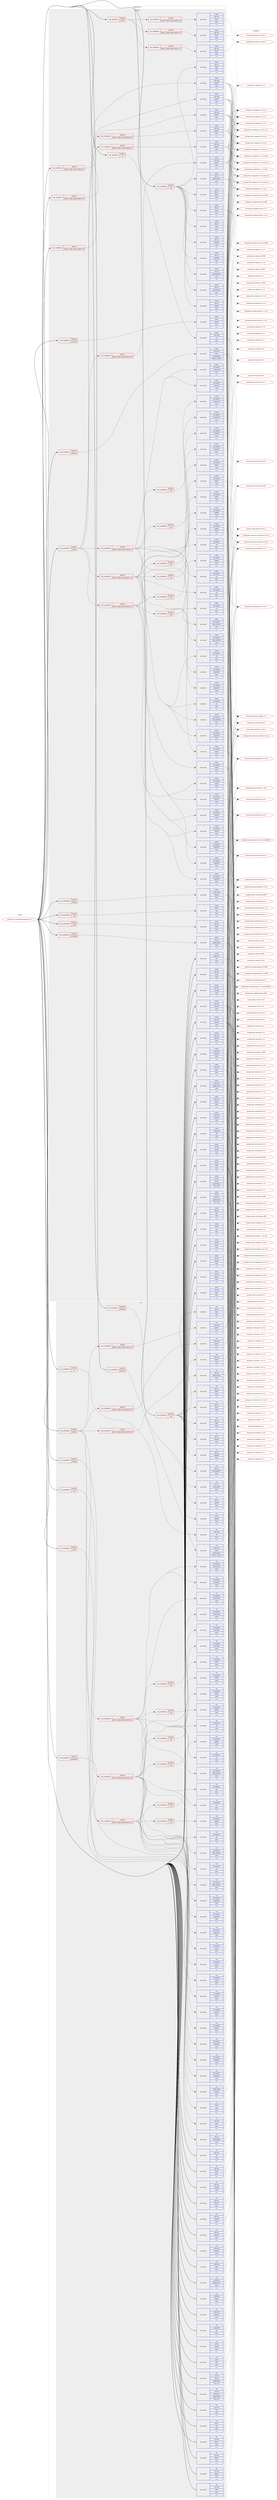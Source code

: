 digraph prolog {

# *************
# Graph options
# *************

newrank=true;
concentrate=true;
compound=true;
graph [rankdir=LR,fontname=Helvetica,fontsize=10,ranksep=1.5];#, ranksep=2.5, nodesep=0.2];
edge  [arrowhead=vee];
node  [fontname=Helvetica,fontsize=10];

# **********
# The ebuild
# **********

subgraph cluster_leftcol {
color=gray;
label=<<i>ebuild</i>>;
id [label="portage://sci-visualization/paraview-5.12.0", color=red, width=4, href="../sci-visualization/paraview-5.12.0.svg"];
}

# ****************
# The dependencies
# ****************

subgraph cluster_midcol {
color=gray;
label=<<i>dependencies</i>>;
subgraph cluster_compile {
fillcolor="#eeeeee";
style=filled;
label=<<i>compile</i>>;
subgraph cond110206 {
dependency414280 [label=<<TABLE BORDER="0" CELLBORDER="1" CELLSPACING="0" CELLPADDING="4"><TR><TD ROWSPAN="3" CELLPADDING="10">use_conditional</TD></TR><TR><TD>negative</TD></TR><TR><TD>offscreen</TD></TR></TABLE>>, shape=none, color=red];
subgraph pack301160 {
dependency414281 [label=<<TABLE BORDER="0" CELLBORDER="1" CELLSPACING="0" CELLPADDING="4" WIDTH="220"><TR><TD ROWSPAN="6" CELLPADDING="30">pack_dep</TD></TR><TR><TD WIDTH="110">install</TD></TR><TR><TD>virtual</TD></TR><TR><TD>opengl</TD></TR><TR><TD>none</TD></TR><TR><TD>[,,]</TD></TR></TABLE>>, shape=none, color=blue];
}
dependency414280:e -> dependency414281:w [weight=20,style="dashed",arrowhead="vee"];
}
id:e -> dependency414280:w [weight=20,style="solid",arrowhead="vee"];
subgraph cond110207 {
dependency414282 [label=<<TABLE BORDER="0" CELLBORDER="1" CELLSPACING="0" CELLPADDING="4"><TR><TD ROWSPAN="3" CELLPADDING="10">use_conditional</TD></TR><TR><TD>positive</TD></TR><TR><TD>boost</TD></TR></TABLE>>, shape=none, color=red];
subgraph cond110208 {
dependency414283 [label=<<TABLE BORDER="0" CELLBORDER="1" CELLSPACING="0" CELLPADDING="4"><TR><TD ROWSPAN="3" CELLPADDING="10">use_conditional</TD></TR><TR><TD>positive</TD></TR><TR><TD>python_single_target_python3_10</TD></TR></TABLE>>, shape=none, color=red];
subgraph pack301161 {
dependency414284 [label=<<TABLE BORDER="0" CELLBORDER="1" CELLSPACING="0" CELLPADDING="4" WIDTH="220"><TR><TD ROWSPAN="6" CELLPADDING="30">pack_dep</TD></TR><TR><TD WIDTH="110">install</TD></TR><TR><TD>dev-libs</TD></TR><TR><TD>boost</TD></TR><TR><TD>none</TD></TR><TR><TD>[,,]</TD></TR></TABLE>>, shape=none, color=blue];
}
dependency414283:e -> dependency414284:w [weight=20,style="dashed",arrowhead="vee"];
}
dependency414282:e -> dependency414283:w [weight=20,style="dashed",arrowhead="vee"];
subgraph cond110209 {
dependency414285 [label=<<TABLE BORDER="0" CELLBORDER="1" CELLSPACING="0" CELLPADDING="4"><TR><TD ROWSPAN="3" CELLPADDING="10">use_conditional</TD></TR><TR><TD>positive</TD></TR><TR><TD>python_single_target_python3_11</TD></TR></TABLE>>, shape=none, color=red];
subgraph pack301162 {
dependency414286 [label=<<TABLE BORDER="0" CELLBORDER="1" CELLSPACING="0" CELLPADDING="4" WIDTH="220"><TR><TD ROWSPAN="6" CELLPADDING="30">pack_dep</TD></TR><TR><TD WIDTH="110">install</TD></TR><TR><TD>dev-libs</TD></TR><TR><TD>boost</TD></TR><TR><TD>none</TD></TR><TR><TD>[,,]</TD></TR></TABLE>>, shape=none, color=blue];
}
dependency414285:e -> dependency414286:w [weight=20,style="dashed",arrowhead="vee"];
}
dependency414282:e -> dependency414285:w [weight=20,style="dashed",arrowhead="vee"];
subgraph cond110210 {
dependency414287 [label=<<TABLE BORDER="0" CELLBORDER="1" CELLSPACING="0" CELLPADDING="4"><TR><TD ROWSPAN="3" CELLPADDING="10">use_conditional</TD></TR><TR><TD>positive</TD></TR><TR><TD>python_single_target_python3_12</TD></TR></TABLE>>, shape=none, color=red];
subgraph pack301163 {
dependency414288 [label=<<TABLE BORDER="0" CELLBORDER="1" CELLSPACING="0" CELLPADDING="4" WIDTH="220"><TR><TD ROWSPAN="6" CELLPADDING="30">pack_dep</TD></TR><TR><TD WIDTH="110">install</TD></TR><TR><TD>dev-libs</TD></TR><TR><TD>boost</TD></TR><TR><TD>none</TD></TR><TR><TD>[,,]</TD></TR></TABLE>>, shape=none, color=blue];
}
dependency414287:e -> dependency414288:w [weight=20,style="dashed",arrowhead="vee"];
}
dependency414282:e -> dependency414287:w [weight=20,style="dashed",arrowhead="vee"];
}
id:e -> dependency414282:w [weight=20,style="solid",arrowhead="vee"];
subgraph cond110211 {
dependency414289 [label=<<TABLE BORDER="0" CELLBORDER="1" CELLSPACING="0" CELLPADDING="4"><TR><TD ROWSPAN="3" CELLPADDING="10">use_conditional</TD></TR><TR><TD>positive</TD></TR><TR><TD>ffmpeg</TD></TR></TABLE>>, shape=none, color=red];
subgraph pack301164 {
dependency414290 [label=<<TABLE BORDER="0" CELLBORDER="1" CELLSPACING="0" CELLPADDING="4" WIDTH="220"><TR><TD ROWSPAN="6" CELLPADDING="30">pack_dep</TD></TR><TR><TD WIDTH="110">install</TD></TR><TR><TD>media-video</TD></TR><TR><TD>ffmpeg</TD></TR><TR><TD>none</TD></TR><TR><TD>[,,]</TD></TR></TABLE>>, shape=none, color=blue];
}
dependency414289:e -> dependency414290:w [weight=20,style="dashed",arrowhead="vee"];
}
id:e -> dependency414289:w [weight=20,style="solid",arrowhead="vee"];
subgraph cond110212 {
dependency414291 [label=<<TABLE BORDER="0" CELLBORDER="1" CELLSPACING="0" CELLPADDING="4"><TR><TD ROWSPAN="3" CELLPADDING="10">use_conditional</TD></TR><TR><TD>positive</TD></TR><TR><TD>mpi</TD></TR></TABLE>>, shape=none, color=red];
subgraph pack301165 {
dependency414292 [label=<<TABLE BORDER="0" CELLBORDER="1" CELLSPACING="0" CELLPADDING="4" WIDTH="220"><TR><TD ROWSPAN="6" CELLPADDING="30">pack_dep</TD></TR><TR><TD WIDTH="110">install</TD></TR><TR><TD>virtual</TD></TR><TR><TD>mpi</TD></TR><TR><TD>none</TD></TR><TR><TD>[,,]</TD></TR></TABLE>>, shape=none, color=blue];
}
dependency414291:e -> dependency414292:w [weight=20,style="dashed",arrowhead="vee"];
}
id:e -> dependency414291:w [weight=20,style="solid",arrowhead="vee"];
subgraph cond110213 {
dependency414293 [label=<<TABLE BORDER="0" CELLBORDER="1" CELLSPACING="0" CELLPADDING="4"><TR><TD ROWSPAN="3" CELLPADDING="10">use_conditional</TD></TR><TR><TD>positive</TD></TR><TR><TD>offscreen</TD></TR></TABLE>>, shape=none, color=red];
subgraph pack301166 {
dependency414294 [label=<<TABLE BORDER="0" CELLBORDER="1" CELLSPACING="0" CELLPADDING="4" WIDTH="220"><TR><TD ROWSPAN="6" CELLPADDING="30">pack_dep</TD></TR><TR><TD WIDTH="110">install</TD></TR><TR><TD>media-libs</TD></TR><TR><TD>mesa</TD></TR><TR><TD>greaterequal</TD></TR><TR><TD>[18.3.6,,,18.3.6]</TD></TR></TABLE>>, shape=none, color=blue];
}
dependency414293:e -> dependency414294:w [weight=20,style="dashed",arrowhead="vee"];
}
id:e -> dependency414293:w [weight=20,style="solid",arrowhead="vee"];
subgraph cond110214 {
dependency414295 [label=<<TABLE BORDER="0" CELLBORDER="1" CELLSPACING="0" CELLPADDING="4"><TR><TD ROWSPAN="3" CELLPADDING="10">use_conditional</TD></TR><TR><TD>positive</TD></TR><TR><TD>python</TD></TR></TABLE>>, shape=none, color=red];
subgraph cond110215 {
dependency414296 [label=<<TABLE BORDER="0" CELLBORDER="1" CELLSPACING="0" CELLPADDING="4"><TR><TD ROWSPAN="3" CELLPADDING="10">use_conditional</TD></TR><TR><TD>positive</TD></TR><TR><TD>python_single_target_python3_10</TD></TR></TABLE>>, shape=none, color=red];
subgraph pack301167 {
dependency414297 [label=<<TABLE BORDER="0" CELLBORDER="1" CELLSPACING="0" CELLPADDING="4" WIDTH="220"><TR><TD ROWSPAN="6" CELLPADDING="30">pack_dep</TD></TR><TR><TD WIDTH="110">install</TD></TR><TR><TD>dev-lang</TD></TR><TR><TD>python</TD></TR><TR><TD>none</TD></TR><TR><TD>[,,]</TD></TR></TABLE>>, shape=none, color=blue];
}
dependency414296:e -> dependency414297:w [weight=20,style="dashed",arrowhead="vee"];
}
dependency414295:e -> dependency414296:w [weight=20,style="dashed",arrowhead="vee"];
subgraph cond110216 {
dependency414298 [label=<<TABLE BORDER="0" CELLBORDER="1" CELLSPACING="0" CELLPADDING="4"><TR><TD ROWSPAN="3" CELLPADDING="10">use_conditional</TD></TR><TR><TD>positive</TD></TR><TR><TD>python_single_target_python3_11</TD></TR></TABLE>>, shape=none, color=red];
subgraph pack301168 {
dependency414299 [label=<<TABLE BORDER="0" CELLBORDER="1" CELLSPACING="0" CELLPADDING="4" WIDTH="220"><TR><TD ROWSPAN="6" CELLPADDING="30">pack_dep</TD></TR><TR><TD WIDTH="110">install</TD></TR><TR><TD>dev-lang</TD></TR><TR><TD>python</TD></TR><TR><TD>none</TD></TR><TR><TD>[,,]</TD></TR></TABLE>>, shape=none, color=blue];
}
dependency414298:e -> dependency414299:w [weight=20,style="dashed",arrowhead="vee"];
}
dependency414295:e -> dependency414298:w [weight=20,style="dashed",arrowhead="vee"];
subgraph cond110217 {
dependency414300 [label=<<TABLE BORDER="0" CELLBORDER="1" CELLSPACING="0" CELLPADDING="4"><TR><TD ROWSPAN="3" CELLPADDING="10">use_conditional</TD></TR><TR><TD>positive</TD></TR><TR><TD>python_single_target_python3_12</TD></TR></TABLE>>, shape=none, color=red];
subgraph pack301169 {
dependency414301 [label=<<TABLE BORDER="0" CELLBORDER="1" CELLSPACING="0" CELLPADDING="4" WIDTH="220"><TR><TD ROWSPAN="6" CELLPADDING="30">pack_dep</TD></TR><TR><TD WIDTH="110">install</TD></TR><TR><TD>dev-lang</TD></TR><TR><TD>python</TD></TR><TR><TD>none</TD></TR><TR><TD>[,,]</TD></TR></TABLE>>, shape=none, color=blue];
}
dependency414300:e -> dependency414301:w [weight=20,style="dashed",arrowhead="vee"];
}
dependency414295:e -> dependency414300:w [weight=20,style="dashed",arrowhead="vee"];
subgraph cond110218 {
dependency414302 [label=<<TABLE BORDER="0" CELLBORDER="1" CELLSPACING="0" CELLPADDING="4"><TR><TD ROWSPAN="3" CELLPADDING="10">use_conditional</TD></TR><TR><TD>positive</TD></TR><TR><TD>python_single_target_python3_10</TD></TR></TABLE>>, shape=none, color=red];
subgraph pack301170 {
dependency414303 [label=<<TABLE BORDER="0" CELLBORDER="1" CELLSPACING="0" CELLPADDING="4" WIDTH="220"><TR><TD ROWSPAN="6" CELLPADDING="30">pack_dep</TD></TR><TR><TD WIDTH="110">install</TD></TR><TR><TD>dev-python</TD></TR><TR><TD>constantly</TD></TR><TR><TD>none</TD></TR><TR><TD>[,,]</TD></TR></TABLE>>, shape=none, color=blue];
}
dependency414302:e -> dependency414303:w [weight=20,style="dashed",arrowhead="vee"];
subgraph pack301171 {
dependency414304 [label=<<TABLE BORDER="0" CELLBORDER="1" CELLSPACING="0" CELLPADDING="4" WIDTH="220"><TR><TD ROWSPAN="6" CELLPADDING="30">pack_dep</TD></TR><TR><TD WIDTH="110">install</TD></TR><TR><TD>dev-python</TD></TR><TR><TD>incremental</TD></TR><TR><TD>none</TD></TR><TR><TD>[,,]</TD></TR></TABLE>>, shape=none, color=blue];
}
dependency414302:e -> dependency414304:w [weight=20,style="dashed",arrowhead="vee"];
subgraph pack301172 {
dependency414305 [label=<<TABLE BORDER="0" CELLBORDER="1" CELLSPACING="0" CELLPADDING="4" WIDTH="220"><TR><TD ROWSPAN="6" CELLPADDING="30">pack_dep</TD></TR><TR><TD WIDTH="110">install</TD></TR><TR><TD>dev-python</TD></TR><TR><TD>matplotlib</TD></TR><TR><TD>none</TD></TR><TR><TD>[,,]</TD></TR></TABLE>>, shape=none, color=blue];
}
dependency414302:e -> dependency414305:w [weight=20,style="dashed",arrowhead="vee"];
subgraph pack301173 {
dependency414306 [label=<<TABLE BORDER="0" CELLBORDER="1" CELLSPACING="0" CELLPADDING="4" WIDTH="220"><TR><TD ROWSPAN="6" CELLPADDING="30">pack_dep</TD></TR><TR><TD WIDTH="110">install</TD></TR><TR><TD>dev-python</TD></TR><TR><TD>numpy</TD></TR><TR><TD>none</TD></TR><TR><TD>[,,]</TD></TR></TABLE>>, shape=none, color=blue];
}
dependency414302:e -> dependency414306:w [weight=20,style="dashed",arrowhead="vee"];
subgraph pack301174 {
dependency414307 [label=<<TABLE BORDER="0" CELLBORDER="1" CELLSPACING="0" CELLPADDING="4" WIDTH="220"><TR><TD ROWSPAN="6" CELLPADDING="30">pack_dep</TD></TR><TR><TD WIDTH="110">install</TD></TR><TR><TD>dev-python</TD></TR><TR><TD>pygments</TD></TR><TR><TD>none</TD></TR><TR><TD>[,,]</TD></TR></TABLE>>, shape=none, color=blue];
}
dependency414302:e -> dependency414307:w [weight=20,style="dashed",arrowhead="vee"];
subgraph pack301175 {
dependency414308 [label=<<TABLE BORDER="0" CELLBORDER="1" CELLSPACING="0" CELLPADDING="4" WIDTH="220"><TR><TD ROWSPAN="6" CELLPADDING="30">pack_dep</TD></TR><TR><TD WIDTH="110">install</TD></TR><TR><TD>dev-python</TD></TR><TR><TD>sip</TD></TR><TR><TD>none</TD></TR><TR><TD>[,,]</TD></TR></TABLE>>, shape=none, color=blue];
}
dependency414302:e -> dependency414308:w [weight=20,style="dashed",arrowhead="vee"];
subgraph pack301176 {
dependency414309 [label=<<TABLE BORDER="0" CELLBORDER="1" CELLSPACING="0" CELLPADDING="4" WIDTH="220"><TR><TD ROWSPAN="6" CELLPADDING="30">pack_dep</TD></TR><TR><TD WIDTH="110">install</TD></TR><TR><TD>dev-python</TD></TR><TR><TD>six</TD></TR><TR><TD>none</TD></TR><TR><TD>[,,]</TD></TR></TABLE>>, shape=none, color=blue];
}
dependency414302:e -> dependency414309:w [weight=20,style="dashed",arrowhead="vee"];
subgraph pack301177 {
dependency414310 [label=<<TABLE BORDER="0" CELLBORDER="1" CELLSPACING="0" CELLPADDING="4" WIDTH="220"><TR><TD ROWSPAN="6" CELLPADDING="30">pack_dep</TD></TR><TR><TD WIDTH="110">install</TD></TR><TR><TD>dev-python</TD></TR><TR><TD>twisted</TD></TR><TR><TD>none</TD></TR><TR><TD>[,,]</TD></TR></TABLE>>, shape=none, color=blue];
}
dependency414302:e -> dependency414310:w [weight=20,style="dashed",arrowhead="vee"];
subgraph pack301178 {
dependency414311 [label=<<TABLE BORDER="0" CELLBORDER="1" CELLSPACING="0" CELLPADDING="4" WIDTH="220"><TR><TD ROWSPAN="6" CELLPADDING="30">pack_dep</TD></TR><TR><TD WIDTH="110">install</TD></TR><TR><TD>dev-python</TD></TR><TR><TD>zope-interface</TD></TR><TR><TD>none</TD></TR><TR><TD>[,,]</TD></TR></TABLE>>, shape=none, color=blue];
}
dependency414302:e -> dependency414311:w [weight=20,style="dashed",arrowhead="vee"];
subgraph cond110219 {
dependency414312 [label=<<TABLE BORDER="0" CELLBORDER="1" CELLSPACING="0" CELLPADDING="4"><TR><TD ROWSPAN="3" CELLPADDING="10">use_conditional</TD></TR><TR><TD>positive</TD></TR><TR><TD>mpi</TD></TR></TABLE>>, shape=none, color=red];
subgraph pack301179 {
dependency414313 [label=<<TABLE BORDER="0" CELLBORDER="1" CELLSPACING="0" CELLPADDING="4" WIDTH="220"><TR><TD ROWSPAN="6" CELLPADDING="30">pack_dep</TD></TR><TR><TD WIDTH="110">install</TD></TR><TR><TD>dev-python</TD></TR><TR><TD>mpi4py</TD></TR><TR><TD>none</TD></TR><TR><TD>[,,]</TD></TR></TABLE>>, shape=none, color=blue];
}
dependency414312:e -> dependency414313:w [weight=20,style="dashed",arrowhead="vee"];
}
dependency414302:e -> dependency414312:w [weight=20,style="dashed",arrowhead="vee"];
subgraph cond110220 {
dependency414314 [label=<<TABLE BORDER="0" CELLBORDER="1" CELLSPACING="0" CELLPADDING="4"><TR><TD ROWSPAN="3" CELLPADDING="10">use_conditional</TD></TR><TR><TD>positive</TD></TR><TR><TD>qt5</TD></TR></TABLE>>, shape=none, color=red];
subgraph pack301180 {
dependency414315 [label=<<TABLE BORDER="0" CELLBORDER="1" CELLSPACING="0" CELLPADDING="4" WIDTH="220"><TR><TD ROWSPAN="6" CELLPADDING="30">pack_dep</TD></TR><TR><TD WIDTH="110">install</TD></TR><TR><TD>dev-python</TD></TR><TR><TD>PyQt5</TD></TR><TR><TD>none</TD></TR><TR><TD>[,,]</TD></TR></TABLE>>, shape=none, color=blue];
}
dependency414314:e -> dependency414315:w [weight=20,style="dashed",arrowhead="vee"];
}
dependency414302:e -> dependency414314:w [weight=20,style="dashed",arrowhead="vee"];
}
dependency414295:e -> dependency414302:w [weight=20,style="dashed",arrowhead="vee"];
subgraph cond110221 {
dependency414316 [label=<<TABLE BORDER="0" CELLBORDER="1" CELLSPACING="0" CELLPADDING="4"><TR><TD ROWSPAN="3" CELLPADDING="10">use_conditional</TD></TR><TR><TD>positive</TD></TR><TR><TD>python_single_target_python3_11</TD></TR></TABLE>>, shape=none, color=red];
subgraph pack301181 {
dependency414317 [label=<<TABLE BORDER="0" CELLBORDER="1" CELLSPACING="0" CELLPADDING="4" WIDTH="220"><TR><TD ROWSPAN="6" CELLPADDING="30">pack_dep</TD></TR><TR><TD WIDTH="110">install</TD></TR><TR><TD>dev-python</TD></TR><TR><TD>constantly</TD></TR><TR><TD>none</TD></TR><TR><TD>[,,]</TD></TR></TABLE>>, shape=none, color=blue];
}
dependency414316:e -> dependency414317:w [weight=20,style="dashed",arrowhead="vee"];
subgraph pack301182 {
dependency414318 [label=<<TABLE BORDER="0" CELLBORDER="1" CELLSPACING="0" CELLPADDING="4" WIDTH="220"><TR><TD ROWSPAN="6" CELLPADDING="30">pack_dep</TD></TR><TR><TD WIDTH="110">install</TD></TR><TR><TD>dev-python</TD></TR><TR><TD>incremental</TD></TR><TR><TD>none</TD></TR><TR><TD>[,,]</TD></TR></TABLE>>, shape=none, color=blue];
}
dependency414316:e -> dependency414318:w [weight=20,style="dashed",arrowhead="vee"];
subgraph pack301183 {
dependency414319 [label=<<TABLE BORDER="0" CELLBORDER="1" CELLSPACING="0" CELLPADDING="4" WIDTH="220"><TR><TD ROWSPAN="6" CELLPADDING="30">pack_dep</TD></TR><TR><TD WIDTH="110">install</TD></TR><TR><TD>dev-python</TD></TR><TR><TD>matplotlib</TD></TR><TR><TD>none</TD></TR><TR><TD>[,,]</TD></TR></TABLE>>, shape=none, color=blue];
}
dependency414316:e -> dependency414319:w [weight=20,style="dashed",arrowhead="vee"];
subgraph pack301184 {
dependency414320 [label=<<TABLE BORDER="0" CELLBORDER="1" CELLSPACING="0" CELLPADDING="4" WIDTH="220"><TR><TD ROWSPAN="6" CELLPADDING="30">pack_dep</TD></TR><TR><TD WIDTH="110">install</TD></TR><TR><TD>dev-python</TD></TR><TR><TD>numpy</TD></TR><TR><TD>none</TD></TR><TR><TD>[,,]</TD></TR></TABLE>>, shape=none, color=blue];
}
dependency414316:e -> dependency414320:w [weight=20,style="dashed",arrowhead="vee"];
subgraph pack301185 {
dependency414321 [label=<<TABLE BORDER="0" CELLBORDER="1" CELLSPACING="0" CELLPADDING="4" WIDTH="220"><TR><TD ROWSPAN="6" CELLPADDING="30">pack_dep</TD></TR><TR><TD WIDTH="110">install</TD></TR><TR><TD>dev-python</TD></TR><TR><TD>pygments</TD></TR><TR><TD>none</TD></TR><TR><TD>[,,]</TD></TR></TABLE>>, shape=none, color=blue];
}
dependency414316:e -> dependency414321:w [weight=20,style="dashed",arrowhead="vee"];
subgraph pack301186 {
dependency414322 [label=<<TABLE BORDER="0" CELLBORDER="1" CELLSPACING="0" CELLPADDING="4" WIDTH="220"><TR><TD ROWSPAN="6" CELLPADDING="30">pack_dep</TD></TR><TR><TD WIDTH="110">install</TD></TR><TR><TD>dev-python</TD></TR><TR><TD>sip</TD></TR><TR><TD>none</TD></TR><TR><TD>[,,]</TD></TR></TABLE>>, shape=none, color=blue];
}
dependency414316:e -> dependency414322:w [weight=20,style="dashed",arrowhead="vee"];
subgraph pack301187 {
dependency414323 [label=<<TABLE BORDER="0" CELLBORDER="1" CELLSPACING="0" CELLPADDING="4" WIDTH="220"><TR><TD ROWSPAN="6" CELLPADDING="30">pack_dep</TD></TR><TR><TD WIDTH="110">install</TD></TR><TR><TD>dev-python</TD></TR><TR><TD>six</TD></TR><TR><TD>none</TD></TR><TR><TD>[,,]</TD></TR></TABLE>>, shape=none, color=blue];
}
dependency414316:e -> dependency414323:w [weight=20,style="dashed",arrowhead="vee"];
subgraph pack301188 {
dependency414324 [label=<<TABLE BORDER="0" CELLBORDER="1" CELLSPACING="0" CELLPADDING="4" WIDTH="220"><TR><TD ROWSPAN="6" CELLPADDING="30">pack_dep</TD></TR><TR><TD WIDTH="110">install</TD></TR><TR><TD>dev-python</TD></TR><TR><TD>twisted</TD></TR><TR><TD>none</TD></TR><TR><TD>[,,]</TD></TR></TABLE>>, shape=none, color=blue];
}
dependency414316:e -> dependency414324:w [weight=20,style="dashed",arrowhead="vee"];
subgraph pack301189 {
dependency414325 [label=<<TABLE BORDER="0" CELLBORDER="1" CELLSPACING="0" CELLPADDING="4" WIDTH="220"><TR><TD ROWSPAN="6" CELLPADDING="30">pack_dep</TD></TR><TR><TD WIDTH="110">install</TD></TR><TR><TD>dev-python</TD></TR><TR><TD>zope-interface</TD></TR><TR><TD>none</TD></TR><TR><TD>[,,]</TD></TR></TABLE>>, shape=none, color=blue];
}
dependency414316:e -> dependency414325:w [weight=20,style="dashed",arrowhead="vee"];
subgraph cond110222 {
dependency414326 [label=<<TABLE BORDER="0" CELLBORDER="1" CELLSPACING="0" CELLPADDING="4"><TR><TD ROWSPAN="3" CELLPADDING="10">use_conditional</TD></TR><TR><TD>positive</TD></TR><TR><TD>mpi</TD></TR></TABLE>>, shape=none, color=red];
subgraph pack301190 {
dependency414327 [label=<<TABLE BORDER="0" CELLBORDER="1" CELLSPACING="0" CELLPADDING="4" WIDTH="220"><TR><TD ROWSPAN="6" CELLPADDING="30">pack_dep</TD></TR><TR><TD WIDTH="110">install</TD></TR><TR><TD>dev-python</TD></TR><TR><TD>mpi4py</TD></TR><TR><TD>none</TD></TR><TR><TD>[,,]</TD></TR></TABLE>>, shape=none, color=blue];
}
dependency414326:e -> dependency414327:w [weight=20,style="dashed",arrowhead="vee"];
}
dependency414316:e -> dependency414326:w [weight=20,style="dashed",arrowhead="vee"];
subgraph cond110223 {
dependency414328 [label=<<TABLE BORDER="0" CELLBORDER="1" CELLSPACING="0" CELLPADDING="4"><TR><TD ROWSPAN="3" CELLPADDING="10">use_conditional</TD></TR><TR><TD>positive</TD></TR><TR><TD>qt5</TD></TR></TABLE>>, shape=none, color=red];
subgraph pack301191 {
dependency414329 [label=<<TABLE BORDER="0" CELLBORDER="1" CELLSPACING="0" CELLPADDING="4" WIDTH="220"><TR><TD ROWSPAN="6" CELLPADDING="30">pack_dep</TD></TR><TR><TD WIDTH="110">install</TD></TR><TR><TD>dev-python</TD></TR><TR><TD>PyQt5</TD></TR><TR><TD>none</TD></TR><TR><TD>[,,]</TD></TR></TABLE>>, shape=none, color=blue];
}
dependency414328:e -> dependency414329:w [weight=20,style="dashed",arrowhead="vee"];
}
dependency414316:e -> dependency414328:w [weight=20,style="dashed",arrowhead="vee"];
}
dependency414295:e -> dependency414316:w [weight=20,style="dashed",arrowhead="vee"];
subgraph cond110224 {
dependency414330 [label=<<TABLE BORDER="0" CELLBORDER="1" CELLSPACING="0" CELLPADDING="4"><TR><TD ROWSPAN="3" CELLPADDING="10">use_conditional</TD></TR><TR><TD>positive</TD></TR><TR><TD>python_single_target_python3_12</TD></TR></TABLE>>, shape=none, color=red];
subgraph pack301192 {
dependency414331 [label=<<TABLE BORDER="0" CELLBORDER="1" CELLSPACING="0" CELLPADDING="4" WIDTH="220"><TR><TD ROWSPAN="6" CELLPADDING="30">pack_dep</TD></TR><TR><TD WIDTH="110">install</TD></TR><TR><TD>dev-python</TD></TR><TR><TD>constantly</TD></TR><TR><TD>none</TD></TR><TR><TD>[,,]</TD></TR></TABLE>>, shape=none, color=blue];
}
dependency414330:e -> dependency414331:w [weight=20,style="dashed",arrowhead="vee"];
subgraph pack301193 {
dependency414332 [label=<<TABLE BORDER="0" CELLBORDER="1" CELLSPACING="0" CELLPADDING="4" WIDTH="220"><TR><TD ROWSPAN="6" CELLPADDING="30">pack_dep</TD></TR><TR><TD WIDTH="110">install</TD></TR><TR><TD>dev-python</TD></TR><TR><TD>incremental</TD></TR><TR><TD>none</TD></TR><TR><TD>[,,]</TD></TR></TABLE>>, shape=none, color=blue];
}
dependency414330:e -> dependency414332:w [weight=20,style="dashed",arrowhead="vee"];
subgraph pack301194 {
dependency414333 [label=<<TABLE BORDER="0" CELLBORDER="1" CELLSPACING="0" CELLPADDING="4" WIDTH="220"><TR><TD ROWSPAN="6" CELLPADDING="30">pack_dep</TD></TR><TR><TD WIDTH="110">install</TD></TR><TR><TD>dev-python</TD></TR><TR><TD>matplotlib</TD></TR><TR><TD>none</TD></TR><TR><TD>[,,]</TD></TR></TABLE>>, shape=none, color=blue];
}
dependency414330:e -> dependency414333:w [weight=20,style="dashed",arrowhead="vee"];
subgraph pack301195 {
dependency414334 [label=<<TABLE BORDER="0" CELLBORDER="1" CELLSPACING="0" CELLPADDING="4" WIDTH="220"><TR><TD ROWSPAN="6" CELLPADDING="30">pack_dep</TD></TR><TR><TD WIDTH="110">install</TD></TR><TR><TD>dev-python</TD></TR><TR><TD>numpy</TD></TR><TR><TD>none</TD></TR><TR><TD>[,,]</TD></TR></TABLE>>, shape=none, color=blue];
}
dependency414330:e -> dependency414334:w [weight=20,style="dashed",arrowhead="vee"];
subgraph pack301196 {
dependency414335 [label=<<TABLE BORDER="0" CELLBORDER="1" CELLSPACING="0" CELLPADDING="4" WIDTH="220"><TR><TD ROWSPAN="6" CELLPADDING="30">pack_dep</TD></TR><TR><TD WIDTH="110">install</TD></TR><TR><TD>dev-python</TD></TR><TR><TD>pygments</TD></TR><TR><TD>none</TD></TR><TR><TD>[,,]</TD></TR></TABLE>>, shape=none, color=blue];
}
dependency414330:e -> dependency414335:w [weight=20,style="dashed",arrowhead="vee"];
subgraph pack301197 {
dependency414336 [label=<<TABLE BORDER="0" CELLBORDER="1" CELLSPACING="0" CELLPADDING="4" WIDTH="220"><TR><TD ROWSPAN="6" CELLPADDING="30">pack_dep</TD></TR><TR><TD WIDTH="110">install</TD></TR><TR><TD>dev-python</TD></TR><TR><TD>sip</TD></TR><TR><TD>none</TD></TR><TR><TD>[,,]</TD></TR></TABLE>>, shape=none, color=blue];
}
dependency414330:e -> dependency414336:w [weight=20,style="dashed",arrowhead="vee"];
subgraph pack301198 {
dependency414337 [label=<<TABLE BORDER="0" CELLBORDER="1" CELLSPACING="0" CELLPADDING="4" WIDTH="220"><TR><TD ROWSPAN="6" CELLPADDING="30">pack_dep</TD></TR><TR><TD WIDTH="110">install</TD></TR><TR><TD>dev-python</TD></TR><TR><TD>six</TD></TR><TR><TD>none</TD></TR><TR><TD>[,,]</TD></TR></TABLE>>, shape=none, color=blue];
}
dependency414330:e -> dependency414337:w [weight=20,style="dashed",arrowhead="vee"];
subgraph pack301199 {
dependency414338 [label=<<TABLE BORDER="0" CELLBORDER="1" CELLSPACING="0" CELLPADDING="4" WIDTH="220"><TR><TD ROWSPAN="6" CELLPADDING="30">pack_dep</TD></TR><TR><TD WIDTH="110">install</TD></TR><TR><TD>dev-python</TD></TR><TR><TD>twisted</TD></TR><TR><TD>none</TD></TR><TR><TD>[,,]</TD></TR></TABLE>>, shape=none, color=blue];
}
dependency414330:e -> dependency414338:w [weight=20,style="dashed",arrowhead="vee"];
subgraph pack301200 {
dependency414339 [label=<<TABLE BORDER="0" CELLBORDER="1" CELLSPACING="0" CELLPADDING="4" WIDTH="220"><TR><TD ROWSPAN="6" CELLPADDING="30">pack_dep</TD></TR><TR><TD WIDTH="110">install</TD></TR><TR><TD>dev-python</TD></TR><TR><TD>zope-interface</TD></TR><TR><TD>none</TD></TR><TR><TD>[,,]</TD></TR></TABLE>>, shape=none, color=blue];
}
dependency414330:e -> dependency414339:w [weight=20,style="dashed",arrowhead="vee"];
subgraph cond110225 {
dependency414340 [label=<<TABLE BORDER="0" CELLBORDER="1" CELLSPACING="0" CELLPADDING="4"><TR><TD ROWSPAN="3" CELLPADDING="10">use_conditional</TD></TR><TR><TD>positive</TD></TR><TR><TD>mpi</TD></TR></TABLE>>, shape=none, color=red];
subgraph pack301201 {
dependency414341 [label=<<TABLE BORDER="0" CELLBORDER="1" CELLSPACING="0" CELLPADDING="4" WIDTH="220"><TR><TD ROWSPAN="6" CELLPADDING="30">pack_dep</TD></TR><TR><TD WIDTH="110">install</TD></TR><TR><TD>dev-python</TD></TR><TR><TD>mpi4py</TD></TR><TR><TD>none</TD></TR><TR><TD>[,,]</TD></TR></TABLE>>, shape=none, color=blue];
}
dependency414340:e -> dependency414341:w [weight=20,style="dashed",arrowhead="vee"];
}
dependency414330:e -> dependency414340:w [weight=20,style="dashed",arrowhead="vee"];
subgraph cond110226 {
dependency414342 [label=<<TABLE BORDER="0" CELLBORDER="1" CELLSPACING="0" CELLPADDING="4"><TR><TD ROWSPAN="3" CELLPADDING="10">use_conditional</TD></TR><TR><TD>positive</TD></TR><TR><TD>qt5</TD></TR></TABLE>>, shape=none, color=red];
subgraph pack301202 {
dependency414343 [label=<<TABLE BORDER="0" CELLBORDER="1" CELLSPACING="0" CELLPADDING="4" WIDTH="220"><TR><TD ROWSPAN="6" CELLPADDING="30">pack_dep</TD></TR><TR><TD WIDTH="110">install</TD></TR><TR><TD>dev-python</TD></TR><TR><TD>PyQt5</TD></TR><TR><TD>none</TD></TR><TR><TD>[,,]</TD></TR></TABLE>>, shape=none, color=blue];
}
dependency414342:e -> dependency414343:w [weight=20,style="dashed",arrowhead="vee"];
}
dependency414330:e -> dependency414342:w [weight=20,style="dashed",arrowhead="vee"];
}
dependency414295:e -> dependency414330:w [weight=20,style="dashed",arrowhead="vee"];
}
id:e -> dependency414295:w [weight=20,style="solid",arrowhead="vee"];
subgraph cond110227 {
dependency414344 [label=<<TABLE BORDER="0" CELLBORDER="1" CELLSPACING="0" CELLPADDING="4"><TR><TD ROWSPAN="3" CELLPADDING="10">use_conditional</TD></TR><TR><TD>positive</TD></TR><TR><TD>python_single_target_python3_10</TD></TR></TABLE>>, shape=none, color=red];
subgraph pack301203 {
dependency414345 [label=<<TABLE BORDER="0" CELLBORDER="1" CELLSPACING="0" CELLPADDING="4" WIDTH="220"><TR><TD ROWSPAN="6" CELLPADDING="30">pack_dep</TD></TR><TR><TD WIDTH="110">install</TD></TR><TR><TD>dev-lang</TD></TR><TR><TD>python</TD></TR><TR><TD>none</TD></TR><TR><TD>[,,]</TD></TR></TABLE>>, shape=none, color=blue];
}
dependency414344:e -> dependency414345:w [weight=20,style="dashed",arrowhead="vee"];
}
id:e -> dependency414344:w [weight=20,style="solid",arrowhead="vee"];
subgraph cond110228 {
dependency414346 [label=<<TABLE BORDER="0" CELLBORDER="1" CELLSPACING="0" CELLPADDING="4"><TR><TD ROWSPAN="3" CELLPADDING="10">use_conditional</TD></TR><TR><TD>positive</TD></TR><TR><TD>python_single_target_python3_11</TD></TR></TABLE>>, shape=none, color=red];
subgraph pack301204 {
dependency414347 [label=<<TABLE BORDER="0" CELLBORDER="1" CELLSPACING="0" CELLPADDING="4" WIDTH="220"><TR><TD ROWSPAN="6" CELLPADDING="30">pack_dep</TD></TR><TR><TD WIDTH="110">install</TD></TR><TR><TD>dev-lang</TD></TR><TR><TD>python</TD></TR><TR><TD>none</TD></TR><TR><TD>[,,]</TD></TR></TABLE>>, shape=none, color=blue];
}
dependency414346:e -> dependency414347:w [weight=20,style="dashed",arrowhead="vee"];
}
id:e -> dependency414346:w [weight=20,style="solid",arrowhead="vee"];
subgraph cond110229 {
dependency414348 [label=<<TABLE BORDER="0" CELLBORDER="1" CELLSPACING="0" CELLPADDING="4"><TR><TD ROWSPAN="3" CELLPADDING="10">use_conditional</TD></TR><TR><TD>positive</TD></TR><TR><TD>python_single_target_python3_12</TD></TR></TABLE>>, shape=none, color=red];
subgraph pack301205 {
dependency414349 [label=<<TABLE BORDER="0" CELLBORDER="1" CELLSPACING="0" CELLPADDING="4" WIDTH="220"><TR><TD ROWSPAN="6" CELLPADDING="30">pack_dep</TD></TR><TR><TD WIDTH="110">install</TD></TR><TR><TD>dev-lang</TD></TR><TR><TD>python</TD></TR><TR><TD>none</TD></TR><TR><TD>[,,]</TD></TR></TABLE>>, shape=none, color=blue];
}
dependency414348:e -> dependency414349:w [weight=20,style="dashed",arrowhead="vee"];
}
id:e -> dependency414348:w [weight=20,style="solid",arrowhead="vee"];
subgraph cond110230 {
dependency414350 [label=<<TABLE BORDER="0" CELLBORDER="1" CELLSPACING="0" CELLPADDING="4"><TR><TD ROWSPAN="3" CELLPADDING="10">use_conditional</TD></TR><TR><TD>positive</TD></TR><TR><TD>qt5</TD></TR></TABLE>>, shape=none, color=red];
subgraph pack301206 {
dependency414351 [label=<<TABLE BORDER="0" CELLBORDER="1" CELLSPACING="0" CELLPADDING="4" WIDTH="220"><TR><TD ROWSPAN="6" CELLPADDING="30">pack_dep</TD></TR><TR><TD WIDTH="110">install</TD></TR><TR><TD>dev-qt</TD></TR><TR><TD>designer</TD></TR><TR><TD>none</TD></TR><TR><TD>[,,]</TD></TR></TABLE>>, shape=none, color=blue];
}
dependency414350:e -> dependency414351:w [weight=20,style="dashed",arrowhead="vee"];
subgraph pack301207 {
dependency414352 [label=<<TABLE BORDER="0" CELLBORDER="1" CELLSPACING="0" CELLPADDING="4" WIDTH="220"><TR><TD ROWSPAN="6" CELLPADDING="30">pack_dep</TD></TR><TR><TD WIDTH="110">install</TD></TR><TR><TD>dev-qt</TD></TR><TR><TD>qtdeclarative</TD></TR><TR><TD>none</TD></TR><TR><TD>[,,]</TD></TR></TABLE>>, shape=none, color=blue];
}
dependency414350:e -> dependency414352:w [weight=20,style="dashed",arrowhead="vee"];
subgraph pack301208 {
dependency414353 [label=<<TABLE BORDER="0" CELLBORDER="1" CELLSPACING="0" CELLPADDING="4" WIDTH="220"><TR><TD ROWSPAN="6" CELLPADDING="30">pack_dep</TD></TR><TR><TD WIDTH="110">install</TD></TR><TR><TD>dev-qt</TD></TR><TR><TD>qtgui</TD></TR><TR><TD>none</TD></TR><TR><TD>[,,]</TD></TR></TABLE>>, shape=none, color=blue];
}
dependency414350:e -> dependency414353:w [weight=20,style="dashed",arrowhead="vee"];
subgraph pack301209 {
dependency414354 [label=<<TABLE BORDER="0" CELLBORDER="1" CELLSPACING="0" CELLPADDING="4" WIDTH="220"><TR><TD ROWSPAN="6" CELLPADDING="30">pack_dep</TD></TR><TR><TD WIDTH="110">install</TD></TR><TR><TD>dev-qt</TD></TR><TR><TD>qthelp</TD></TR><TR><TD>none</TD></TR><TR><TD>[,,]</TD></TR></TABLE>>, shape=none, color=blue];
}
dependency414350:e -> dependency414354:w [weight=20,style="dashed",arrowhead="vee"];
subgraph pack301210 {
dependency414355 [label=<<TABLE BORDER="0" CELLBORDER="1" CELLSPACING="0" CELLPADDING="4" WIDTH="220"><TR><TD ROWSPAN="6" CELLPADDING="30">pack_dep</TD></TR><TR><TD WIDTH="110">install</TD></TR><TR><TD>dev-qt</TD></TR><TR><TD>qtopengl</TD></TR><TR><TD>none</TD></TR><TR><TD>[,,]</TD></TR></TABLE>>, shape=none, color=blue];
}
dependency414350:e -> dependency414355:w [weight=20,style="dashed",arrowhead="vee"];
subgraph pack301211 {
dependency414356 [label=<<TABLE BORDER="0" CELLBORDER="1" CELLSPACING="0" CELLPADDING="4" WIDTH="220"><TR><TD ROWSPAN="6" CELLPADDING="30">pack_dep</TD></TR><TR><TD WIDTH="110">install</TD></TR><TR><TD>dev-qt</TD></TR><TR><TD>qtsql</TD></TR><TR><TD>none</TD></TR><TR><TD>[,,]</TD></TR></TABLE>>, shape=none, color=blue];
}
dependency414350:e -> dependency414356:w [weight=20,style="dashed",arrowhead="vee"];
subgraph pack301212 {
dependency414357 [label=<<TABLE BORDER="0" CELLBORDER="1" CELLSPACING="0" CELLPADDING="4" WIDTH="220"><TR><TD ROWSPAN="6" CELLPADDING="30">pack_dep</TD></TR><TR><TD WIDTH="110">install</TD></TR><TR><TD>dev-qt</TD></TR><TR><TD>qtsvg</TD></TR><TR><TD>none</TD></TR><TR><TD>[,,]</TD></TR></TABLE>>, shape=none, color=blue];
}
dependency414350:e -> dependency414357:w [weight=20,style="dashed",arrowhead="vee"];
subgraph pack301213 {
dependency414358 [label=<<TABLE BORDER="0" CELLBORDER="1" CELLSPACING="0" CELLPADDING="4" WIDTH="220"><TR><TD ROWSPAN="6" CELLPADDING="30">pack_dep</TD></TR><TR><TD WIDTH="110">install</TD></TR><TR><TD>dev-qt</TD></TR><TR><TD>qttest</TD></TR><TR><TD>none</TD></TR><TR><TD>[,,]</TD></TR></TABLE>>, shape=none, color=blue];
}
dependency414350:e -> dependency414358:w [weight=20,style="dashed",arrowhead="vee"];
subgraph pack301214 {
dependency414359 [label=<<TABLE BORDER="0" CELLBORDER="1" CELLSPACING="0" CELLPADDING="4" WIDTH="220"><TR><TD ROWSPAN="6" CELLPADDING="30">pack_dep</TD></TR><TR><TD WIDTH="110">install</TD></TR><TR><TD>dev-qt</TD></TR><TR><TD>qtx11extras</TD></TR><TR><TD>none</TD></TR><TR><TD>[,,]</TD></TR></TABLE>>, shape=none, color=blue];
}
dependency414350:e -> dependency414359:w [weight=20,style="dashed",arrowhead="vee"];
subgraph pack301215 {
dependency414360 [label=<<TABLE BORDER="0" CELLBORDER="1" CELLSPACING="0" CELLPADDING="4" WIDTH="220"><TR><TD ROWSPAN="6" CELLPADDING="30">pack_dep</TD></TR><TR><TD WIDTH="110">install</TD></TR><TR><TD>dev-qt</TD></TR><TR><TD>qtxmlpatterns</TD></TR><TR><TD>none</TD></TR><TR><TD>[,,]</TD></TR></TABLE>>, shape=none, color=blue];
}
dependency414350:e -> dependency414360:w [weight=20,style="dashed",arrowhead="vee"];
}
id:e -> dependency414350:w [weight=20,style="solid",arrowhead="vee"];
subgraph cond110231 {
dependency414361 [label=<<TABLE BORDER="0" CELLBORDER="1" CELLSPACING="0" CELLPADDING="4"><TR><TD ROWSPAN="3" CELLPADDING="10">use_conditional</TD></TR><TR><TD>positive</TD></TR><TR><TD>sqlite</TD></TR></TABLE>>, shape=none, color=red];
subgraph pack301216 {
dependency414362 [label=<<TABLE BORDER="0" CELLBORDER="1" CELLSPACING="0" CELLPADDING="4" WIDTH="220"><TR><TD ROWSPAN="6" CELLPADDING="30">pack_dep</TD></TR><TR><TD WIDTH="110">install</TD></TR><TR><TD>dev-db</TD></TR><TR><TD>sqlite</TD></TR><TR><TD>none</TD></TR><TR><TD>[,,]</TD></TR></TABLE>>, shape=none, color=blue];
}
dependency414361:e -> dependency414362:w [weight=20,style="dashed",arrowhead="vee"];
}
id:e -> dependency414361:w [weight=20,style="solid",arrowhead="vee"];
subgraph cond110232 {
dependency414363 [label=<<TABLE BORDER="0" CELLBORDER="1" CELLSPACING="0" CELLPADDING="4"><TR><TD ROWSPAN="3" CELLPADDING="10">use_conditional</TD></TR><TR><TD>positive</TD></TR><TR><TD>tk</TD></TR></TABLE>>, shape=none, color=red];
subgraph pack301217 {
dependency414364 [label=<<TABLE BORDER="0" CELLBORDER="1" CELLSPACING="0" CELLPADDING="4" WIDTH="220"><TR><TD ROWSPAN="6" CELLPADDING="30">pack_dep</TD></TR><TR><TD WIDTH="110">install</TD></TR><TR><TD>dev-lang</TD></TR><TR><TD>tk</TD></TR><TR><TD>none</TD></TR><TR><TD>[,,]</TD></TR></TABLE>>, shape=none, color=blue];
}
dependency414363:e -> dependency414364:w [weight=20,style="dashed",arrowhead="vee"];
}
id:e -> dependency414363:w [weight=20,style="solid",arrowhead="vee"];
subgraph cond110233 {
dependency414365 [label=<<TABLE BORDER="0" CELLBORDER="1" CELLSPACING="0" CELLPADDING="4"><TR><TD ROWSPAN="3" CELLPADDING="10">use_conditional</TD></TR><TR><TD>positive</TD></TR><TR><TD>webengine</TD></TR></TABLE>>, shape=none, color=red];
subgraph pack301218 {
dependency414366 [label=<<TABLE BORDER="0" CELLBORDER="1" CELLSPACING="0" CELLPADDING="4" WIDTH="220"><TR><TD ROWSPAN="6" CELLPADDING="30">pack_dep</TD></TR><TR><TD WIDTH="110">install</TD></TR><TR><TD>dev-qt</TD></TR><TR><TD>qtwebengine</TD></TR><TR><TD>none</TD></TR><TR><TD>[,,]</TD></TR></TABLE>>, shape=none, color=blue];
}
dependency414365:e -> dependency414366:w [weight=20,style="dashed",arrowhead="vee"];
}
id:e -> dependency414365:w [weight=20,style="solid",arrowhead="vee"];
subgraph pack301219 {
dependency414367 [label=<<TABLE BORDER="0" CELLBORDER="1" CELLSPACING="0" CELLPADDING="4" WIDTH="220"><TR><TD ROWSPAN="6" CELLPADDING="30">pack_dep</TD></TR><TR><TD WIDTH="110">install</TD></TR><TR><TD>app-arch</TD></TR><TR><TD>lz4</TD></TR><TR><TD>none</TD></TR><TR><TD>[,,]</TD></TR></TABLE>>, shape=none, color=blue];
}
id:e -> dependency414367:w [weight=20,style="solid",arrowhead="vee"];
subgraph pack301220 {
dependency414368 [label=<<TABLE BORDER="0" CELLBORDER="1" CELLSPACING="0" CELLPADDING="4" WIDTH="220"><TR><TD ROWSPAN="6" CELLPADDING="30">pack_dep</TD></TR><TR><TD WIDTH="110">install</TD></TR><TR><TD>dev-libs</TD></TR><TR><TD>expat</TD></TR><TR><TD>none</TD></TR><TR><TD>[,,]</TD></TR></TABLE>>, shape=none, color=blue];
}
id:e -> dependency414368:w [weight=20,style="solid",arrowhead="vee"];
subgraph pack301221 {
dependency414369 [label=<<TABLE BORDER="0" CELLBORDER="1" CELLSPACING="0" CELLPADDING="4" WIDTH="220"><TR><TD ROWSPAN="6" CELLPADDING="30">pack_dep</TD></TR><TR><TD WIDTH="110">install</TD></TR><TR><TD>dev-libs</TD></TR><TR><TD>jsoncpp</TD></TR><TR><TD>none</TD></TR><TR><TD>[,,]</TD></TR></TABLE>>, shape=none, color=blue];
}
id:e -> dependency414369:w [weight=20,style="solid",arrowhead="vee"];
subgraph pack301222 {
dependency414370 [label=<<TABLE BORDER="0" CELLBORDER="1" CELLSPACING="0" CELLPADDING="4" WIDTH="220"><TR><TD ROWSPAN="6" CELLPADDING="30">pack_dep</TD></TR><TR><TD WIDTH="110">install</TD></TR><TR><TD>dev-libs</TD></TR><TR><TD>libxml2</TD></TR><TR><TD>none</TD></TR><TR><TD>[,,]</TD></TR></TABLE>>, shape=none, color=blue];
}
id:e -> dependency414370:w [weight=20,style="solid",arrowhead="vee"];
subgraph pack301223 {
dependency414371 [label=<<TABLE BORDER="0" CELLBORDER="1" CELLSPACING="0" CELLPADDING="4" WIDTH="220"><TR><TD ROWSPAN="6" CELLPADDING="30">pack_dep</TD></TR><TR><TD WIDTH="110">install</TD></TR><TR><TD>dev-libs</TD></TR><TR><TD>protobuf</TD></TR><TR><TD>none</TD></TR><TR><TD>[,,]</TD></TR></TABLE>>, shape=none, color=blue];
}
id:e -> dependency414371:w [weight=20,style="solid",arrowhead="vee"];
subgraph pack301224 {
dependency414372 [label=<<TABLE BORDER="0" CELLBORDER="1" CELLSPACING="0" CELLPADDING="4" WIDTH="220"><TR><TD ROWSPAN="6" CELLPADDING="30">pack_dep</TD></TR><TR><TD WIDTH="110">install</TD></TR><TR><TD>dev-libs</TD></TR><TR><TD>pugixml</TD></TR><TR><TD>none</TD></TR><TR><TD>[,,]</TD></TR></TABLE>>, shape=none, color=blue];
}
id:e -> dependency414372:w [weight=20,style="solid",arrowhead="vee"];
subgraph pack301225 {
dependency414373 [label=<<TABLE BORDER="0" CELLBORDER="1" CELLSPACING="0" CELLPADDING="4" WIDTH="220"><TR><TD ROWSPAN="6" CELLPADDING="30">pack_dep</TD></TR><TR><TD WIDTH="110">install</TD></TR><TR><TD>media-libs</TD></TR><TR><TD>freetype</TD></TR><TR><TD>none</TD></TR><TR><TD>[,,]</TD></TR></TABLE>>, shape=none, color=blue];
}
id:e -> dependency414373:w [weight=20,style="solid",arrowhead="vee"];
subgraph pack301226 {
dependency414374 [label=<<TABLE BORDER="0" CELLBORDER="1" CELLSPACING="0" CELLPADDING="4" WIDTH="220"><TR><TD ROWSPAN="6" CELLPADDING="30">pack_dep</TD></TR><TR><TD WIDTH="110">install</TD></TR><TR><TD>media-libs</TD></TR><TR><TD>glew</TD></TR><TR><TD>none</TD></TR><TR><TD>[,,]</TD></TR></TABLE>>, shape=none, color=blue];
}
id:e -> dependency414374:w [weight=20,style="solid",arrowhead="vee"];
subgraph pack301227 {
dependency414375 [label=<<TABLE BORDER="0" CELLBORDER="1" CELLSPACING="0" CELLPADDING="4" WIDTH="220"><TR><TD ROWSPAN="6" CELLPADDING="30">pack_dep</TD></TR><TR><TD WIDTH="110">install</TD></TR><TR><TD>media-libs</TD></TR><TR><TD>libjpeg-turbo</TD></TR><TR><TD>none</TD></TR><TR><TD>[,,]</TD></TR></TABLE>>, shape=none, color=blue];
}
id:e -> dependency414375:w [weight=20,style="solid",arrowhead="vee"];
subgraph pack301228 {
dependency414376 [label=<<TABLE BORDER="0" CELLBORDER="1" CELLSPACING="0" CELLPADDING="4" WIDTH="220"><TR><TD ROWSPAN="6" CELLPADDING="30">pack_dep</TD></TR><TR><TD WIDTH="110">install</TD></TR><TR><TD>media-libs</TD></TR><TR><TD>libpng</TD></TR><TR><TD>none</TD></TR><TR><TD>[,,]</TD></TR></TABLE>>, shape=none, color=blue];
}
id:e -> dependency414376:w [weight=20,style="solid",arrowhead="vee"];
subgraph pack301229 {
dependency414377 [label=<<TABLE BORDER="0" CELLBORDER="1" CELLSPACING="0" CELLPADDING="4" WIDTH="220"><TR><TD ROWSPAN="6" CELLPADDING="30">pack_dep</TD></TR><TR><TD WIDTH="110">install</TD></TR><TR><TD>media-libs</TD></TR><TR><TD>libtheora</TD></TR><TR><TD>none</TD></TR><TR><TD>[,,]</TD></TR></TABLE>>, shape=none, color=blue];
}
id:e -> dependency414377:w [weight=20,style="solid",arrowhead="vee"];
subgraph pack301230 {
dependency414378 [label=<<TABLE BORDER="0" CELLBORDER="1" CELLSPACING="0" CELLPADDING="4" WIDTH="220"><TR><TD ROWSPAN="6" CELLPADDING="30">pack_dep</TD></TR><TR><TD WIDTH="110">install</TD></TR><TR><TD>media-libs</TD></TR><TR><TD>tiff</TD></TR><TR><TD>none</TD></TR><TR><TD>[,,]</TD></TR></TABLE>>, shape=none, color=blue];
}
id:e -> dependency414378:w [weight=20,style="solid",arrowhead="vee"];
subgraph pack301231 {
dependency414379 [label=<<TABLE BORDER="0" CELLBORDER="1" CELLSPACING="0" CELLPADDING="4" WIDTH="220"><TR><TD ROWSPAN="6" CELLPADDING="30">pack_dep</TD></TR><TR><TD WIDTH="110">install</TD></TR><TR><TD>sci-libs</TD></TR><TR><TD>cgnslib</TD></TR><TR><TD>none</TD></TR><TR><TD>[,,]</TD></TR></TABLE>>, shape=none, color=blue];
}
id:e -> dependency414379:w [weight=20,style="solid",arrowhead="vee"];
subgraph pack301232 {
dependency414380 [label=<<TABLE BORDER="0" CELLBORDER="1" CELLSPACING="0" CELLPADDING="4" WIDTH="220"><TR><TD ROWSPAN="6" CELLPADDING="30">pack_dep</TD></TR><TR><TD WIDTH="110">install</TD></TR><TR><TD>sci-libs</TD></TR><TR><TD>hdf5</TD></TR><TR><TD>none</TD></TR><TR><TD>[,,]</TD></TR></TABLE>>, shape=none, color=blue];
}
id:e -> dependency414380:w [weight=20,style="solid",arrowhead="vee"];
subgraph pack301233 {
dependency414381 [label=<<TABLE BORDER="0" CELLBORDER="1" CELLSPACING="0" CELLPADDING="4" WIDTH="220"><TR><TD ROWSPAN="6" CELLPADDING="30">pack_dep</TD></TR><TR><TD WIDTH="110">install</TD></TR><TR><TD>sci-libs</TD></TR><TR><TD>netcdf</TD></TR><TR><TD>greaterequal</TD></TR><TR><TD>[4.2,,,4.2]</TD></TR></TABLE>>, shape=none, color=blue];
}
id:e -> dependency414381:w [weight=20,style="solid",arrowhead="vee"];
subgraph pack301234 {
dependency414382 [label=<<TABLE BORDER="0" CELLBORDER="1" CELLSPACING="0" CELLPADDING="4" WIDTH="220"><TR><TD ROWSPAN="6" CELLPADDING="30">pack_dep</TD></TR><TR><TD WIDTH="110">install</TD></TR><TR><TD>sci-libs</TD></TR><TR><TD>netcdf-cxx</TD></TR><TR><TD>greaterequal</TD></TR><TR><TD>[4.2,,,4.2]</TD></TR></TABLE>>, shape=none, color=blue];
}
id:e -> dependency414382:w [weight=20,style="solid",arrowhead="vee"];
subgraph pack301235 {
dependency414383 [label=<<TABLE BORDER="0" CELLBORDER="1" CELLSPACING="0" CELLPADDING="4" WIDTH="220"><TR><TD ROWSPAN="6" CELLPADDING="30">pack_dep</TD></TR><TR><TD WIDTH="110">install</TD></TR><TR><TD>sys-libs</TD></TR><TR><TD>zlib</TD></TR><TR><TD>none</TD></TR><TR><TD>[,,]</TD></TR></TABLE>>, shape=none, color=blue];
}
id:e -> dependency414383:w [weight=20,style="solid",arrowhead="vee"];
subgraph pack301236 {
dependency414384 [label=<<TABLE BORDER="0" CELLBORDER="1" CELLSPACING="0" CELLPADDING="4" WIDTH="220"><TR><TD ROWSPAN="6" CELLPADDING="30">pack_dep</TD></TR><TR><TD WIDTH="110">install</TD></TR><TR><TD>virtual</TD></TR><TR><TD>glu</TD></TR><TR><TD>none</TD></TR><TR><TD>[,,]</TD></TR></TABLE>>, shape=none, color=blue];
}
id:e -> dependency414384:w [weight=20,style="solid",arrowhead="vee"];
subgraph pack301237 {
dependency414385 [label=<<TABLE BORDER="0" CELLBORDER="1" CELLSPACING="0" CELLPADDING="4" WIDTH="220"><TR><TD ROWSPAN="6" CELLPADDING="30">pack_dep</TD></TR><TR><TD WIDTH="110">install</TD></TR><TR><TD>x11-libs</TD></TR><TR><TD>libX11</TD></TR><TR><TD>none</TD></TR><TR><TD>[,,]</TD></TR></TABLE>>, shape=none, color=blue];
}
id:e -> dependency414385:w [weight=20,style="solid",arrowhead="vee"];
subgraph pack301238 {
dependency414386 [label=<<TABLE BORDER="0" CELLBORDER="1" CELLSPACING="0" CELLPADDING="4" WIDTH="220"><TR><TD ROWSPAN="6" CELLPADDING="30">pack_dep</TD></TR><TR><TD WIDTH="110">install</TD></TR><TR><TD>x11-libs</TD></TR><TR><TD>libXext</TD></TR><TR><TD>none</TD></TR><TR><TD>[,,]</TD></TR></TABLE>>, shape=none, color=blue];
}
id:e -> dependency414386:w [weight=20,style="solid",arrowhead="vee"];
subgraph pack301239 {
dependency414387 [label=<<TABLE BORDER="0" CELLBORDER="1" CELLSPACING="0" CELLPADDING="4" WIDTH="220"><TR><TD ROWSPAN="6" CELLPADDING="30">pack_dep</TD></TR><TR><TD WIDTH="110">install</TD></TR><TR><TD>x11-libs</TD></TR><TR><TD>libXmu</TD></TR><TR><TD>none</TD></TR><TR><TD>[,,]</TD></TR></TABLE>>, shape=none, color=blue];
}
id:e -> dependency414387:w [weight=20,style="solid",arrowhead="vee"];
subgraph pack301240 {
dependency414388 [label=<<TABLE BORDER="0" CELLBORDER="1" CELLSPACING="0" CELLPADDING="4" WIDTH="220"><TR><TD ROWSPAN="6" CELLPADDING="30">pack_dep</TD></TR><TR><TD WIDTH="110">install</TD></TR><TR><TD>x11-libs</TD></TR><TR><TD>libXt</TD></TR><TR><TD>none</TD></TR><TR><TD>[,,]</TD></TR></TABLE>>, shape=none, color=blue];
}
id:e -> dependency414388:w [weight=20,style="solid",arrowhead="vee"];
}
subgraph cluster_compileandrun {
fillcolor="#eeeeee";
style=filled;
label=<<i>compile and run</i>>;
}
subgraph cluster_run {
fillcolor="#eeeeee";
style=filled;
label=<<i>run</i>>;
subgraph cond110234 {
dependency414389 [label=<<TABLE BORDER="0" CELLBORDER="1" CELLSPACING="0" CELLPADDING="4"><TR><TD ROWSPAN="3" CELLPADDING="10">use_conditional</TD></TR><TR><TD>negative</TD></TR><TR><TD>offscreen</TD></TR></TABLE>>, shape=none, color=red];
subgraph pack301241 {
dependency414390 [label=<<TABLE BORDER="0" CELLBORDER="1" CELLSPACING="0" CELLPADDING="4" WIDTH="220"><TR><TD ROWSPAN="6" CELLPADDING="30">pack_dep</TD></TR><TR><TD WIDTH="110">run</TD></TR><TR><TD>virtual</TD></TR><TR><TD>opengl</TD></TR><TR><TD>none</TD></TR><TR><TD>[,,]</TD></TR></TABLE>>, shape=none, color=blue];
}
dependency414389:e -> dependency414390:w [weight=20,style="dashed",arrowhead="vee"];
}
id:e -> dependency414389:w [weight=20,style="solid",arrowhead="odot"];
subgraph cond110235 {
dependency414391 [label=<<TABLE BORDER="0" CELLBORDER="1" CELLSPACING="0" CELLPADDING="4"><TR><TD ROWSPAN="3" CELLPADDING="10">use_conditional</TD></TR><TR><TD>positive</TD></TR><TR><TD>ffmpeg</TD></TR></TABLE>>, shape=none, color=red];
subgraph pack301242 {
dependency414392 [label=<<TABLE BORDER="0" CELLBORDER="1" CELLSPACING="0" CELLPADDING="4" WIDTH="220"><TR><TD ROWSPAN="6" CELLPADDING="30">pack_dep</TD></TR><TR><TD WIDTH="110">run</TD></TR><TR><TD>media-video</TD></TR><TR><TD>ffmpeg</TD></TR><TR><TD>none</TD></TR><TR><TD>[,,]</TD></TR></TABLE>>, shape=none, color=blue];
}
dependency414391:e -> dependency414392:w [weight=20,style="dashed",arrowhead="vee"];
}
id:e -> dependency414391:w [weight=20,style="solid",arrowhead="odot"];
subgraph cond110236 {
dependency414393 [label=<<TABLE BORDER="0" CELLBORDER="1" CELLSPACING="0" CELLPADDING="4"><TR><TD ROWSPAN="3" CELLPADDING="10">use_conditional</TD></TR><TR><TD>positive</TD></TR><TR><TD>mpi</TD></TR></TABLE>>, shape=none, color=red];
subgraph pack301243 {
dependency414394 [label=<<TABLE BORDER="0" CELLBORDER="1" CELLSPACING="0" CELLPADDING="4" WIDTH="220"><TR><TD ROWSPAN="6" CELLPADDING="30">pack_dep</TD></TR><TR><TD WIDTH="110">run</TD></TR><TR><TD>virtual</TD></TR><TR><TD>mpi</TD></TR><TR><TD>none</TD></TR><TR><TD>[,,]</TD></TR></TABLE>>, shape=none, color=blue];
}
dependency414393:e -> dependency414394:w [weight=20,style="dashed",arrowhead="vee"];
}
id:e -> dependency414393:w [weight=20,style="solid",arrowhead="odot"];
subgraph cond110237 {
dependency414395 [label=<<TABLE BORDER="0" CELLBORDER="1" CELLSPACING="0" CELLPADDING="4"><TR><TD ROWSPAN="3" CELLPADDING="10">use_conditional</TD></TR><TR><TD>positive</TD></TR><TR><TD>offscreen</TD></TR></TABLE>>, shape=none, color=red];
subgraph pack301244 {
dependency414396 [label=<<TABLE BORDER="0" CELLBORDER="1" CELLSPACING="0" CELLPADDING="4" WIDTH="220"><TR><TD ROWSPAN="6" CELLPADDING="30">pack_dep</TD></TR><TR><TD WIDTH="110">run</TD></TR><TR><TD>media-libs</TD></TR><TR><TD>mesa</TD></TR><TR><TD>greaterequal</TD></TR><TR><TD>[18.3.6,,,18.3.6]</TD></TR></TABLE>>, shape=none, color=blue];
}
dependency414395:e -> dependency414396:w [weight=20,style="dashed",arrowhead="vee"];
}
id:e -> dependency414395:w [weight=20,style="solid",arrowhead="odot"];
subgraph cond110238 {
dependency414397 [label=<<TABLE BORDER="0" CELLBORDER="1" CELLSPACING="0" CELLPADDING="4"><TR><TD ROWSPAN="3" CELLPADDING="10">use_conditional</TD></TR><TR><TD>positive</TD></TR><TR><TD>python</TD></TR></TABLE>>, shape=none, color=red];
subgraph cond110239 {
dependency414398 [label=<<TABLE BORDER="0" CELLBORDER="1" CELLSPACING="0" CELLPADDING="4"><TR><TD ROWSPAN="3" CELLPADDING="10">use_conditional</TD></TR><TR><TD>positive</TD></TR><TR><TD>python_single_target_python3_10</TD></TR></TABLE>>, shape=none, color=red];
subgraph pack301245 {
dependency414399 [label=<<TABLE BORDER="0" CELLBORDER="1" CELLSPACING="0" CELLPADDING="4" WIDTH="220"><TR><TD ROWSPAN="6" CELLPADDING="30">pack_dep</TD></TR><TR><TD WIDTH="110">run</TD></TR><TR><TD>dev-lang</TD></TR><TR><TD>python</TD></TR><TR><TD>none</TD></TR><TR><TD>[,,]</TD></TR></TABLE>>, shape=none, color=blue];
}
dependency414398:e -> dependency414399:w [weight=20,style="dashed",arrowhead="vee"];
}
dependency414397:e -> dependency414398:w [weight=20,style="dashed",arrowhead="vee"];
subgraph cond110240 {
dependency414400 [label=<<TABLE BORDER="0" CELLBORDER="1" CELLSPACING="0" CELLPADDING="4"><TR><TD ROWSPAN="3" CELLPADDING="10">use_conditional</TD></TR><TR><TD>positive</TD></TR><TR><TD>python_single_target_python3_11</TD></TR></TABLE>>, shape=none, color=red];
subgraph pack301246 {
dependency414401 [label=<<TABLE BORDER="0" CELLBORDER="1" CELLSPACING="0" CELLPADDING="4" WIDTH="220"><TR><TD ROWSPAN="6" CELLPADDING="30">pack_dep</TD></TR><TR><TD WIDTH="110">run</TD></TR><TR><TD>dev-lang</TD></TR><TR><TD>python</TD></TR><TR><TD>none</TD></TR><TR><TD>[,,]</TD></TR></TABLE>>, shape=none, color=blue];
}
dependency414400:e -> dependency414401:w [weight=20,style="dashed",arrowhead="vee"];
}
dependency414397:e -> dependency414400:w [weight=20,style="dashed",arrowhead="vee"];
subgraph cond110241 {
dependency414402 [label=<<TABLE BORDER="0" CELLBORDER="1" CELLSPACING="0" CELLPADDING="4"><TR><TD ROWSPAN="3" CELLPADDING="10">use_conditional</TD></TR><TR><TD>positive</TD></TR><TR><TD>python_single_target_python3_12</TD></TR></TABLE>>, shape=none, color=red];
subgraph pack301247 {
dependency414403 [label=<<TABLE BORDER="0" CELLBORDER="1" CELLSPACING="0" CELLPADDING="4" WIDTH="220"><TR><TD ROWSPAN="6" CELLPADDING="30">pack_dep</TD></TR><TR><TD WIDTH="110">run</TD></TR><TR><TD>dev-lang</TD></TR><TR><TD>python</TD></TR><TR><TD>none</TD></TR><TR><TD>[,,]</TD></TR></TABLE>>, shape=none, color=blue];
}
dependency414402:e -> dependency414403:w [weight=20,style="dashed",arrowhead="vee"];
}
dependency414397:e -> dependency414402:w [weight=20,style="dashed",arrowhead="vee"];
subgraph cond110242 {
dependency414404 [label=<<TABLE BORDER="0" CELLBORDER="1" CELLSPACING="0" CELLPADDING="4"><TR><TD ROWSPAN="3" CELLPADDING="10">use_conditional</TD></TR><TR><TD>positive</TD></TR><TR><TD>python_single_target_python3_10</TD></TR></TABLE>>, shape=none, color=red];
subgraph pack301248 {
dependency414405 [label=<<TABLE BORDER="0" CELLBORDER="1" CELLSPACING="0" CELLPADDING="4" WIDTH="220"><TR><TD ROWSPAN="6" CELLPADDING="30">pack_dep</TD></TR><TR><TD WIDTH="110">run</TD></TR><TR><TD>dev-python</TD></TR><TR><TD>constantly</TD></TR><TR><TD>none</TD></TR><TR><TD>[,,]</TD></TR></TABLE>>, shape=none, color=blue];
}
dependency414404:e -> dependency414405:w [weight=20,style="dashed",arrowhead="vee"];
subgraph pack301249 {
dependency414406 [label=<<TABLE BORDER="0" CELLBORDER="1" CELLSPACING="0" CELLPADDING="4" WIDTH="220"><TR><TD ROWSPAN="6" CELLPADDING="30">pack_dep</TD></TR><TR><TD WIDTH="110">run</TD></TR><TR><TD>dev-python</TD></TR><TR><TD>incremental</TD></TR><TR><TD>none</TD></TR><TR><TD>[,,]</TD></TR></TABLE>>, shape=none, color=blue];
}
dependency414404:e -> dependency414406:w [weight=20,style="dashed",arrowhead="vee"];
subgraph pack301250 {
dependency414407 [label=<<TABLE BORDER="0" CELLBORDER="1" CELLSPACING="0" CELLPADDING="4" WIDTH="220"><TR><TD ROWSPAN="6" CELLPADDING="30">pack_dep</TD></TR><TR><TD WIDTH="110">run</TD></TR><TR><TD>dev-python</TD></TR><TR><TD>matplotlib</TD></TR><TR><TD>none</TD></TR><TR><TD>[,,]</TD></TR></TABLE>>, shape=none, color=blue];
}
dependency414404:e -> dependency414407:w [weight=20,style="dashed",arrowhead="vee"];
subgraph pack301251 {
dependency414408 [label=<<TABLE BORDER="0" CELLBORDER="1" CELLSPACING="0" CELLPADDING="4" WIDTH="220"><TR><TD ROWSPAN="6" CELLPADDING="30">pack_dep</TD></TR><TR><TD WIDTH="110">run</TD></TR><TR><TD>dev-python</TD></TR><TR><TD>numpy</TD></TR><TR><TD>none</TD></TR><TR><TD>[,,]</TD></TR></TABLE>>, shape=none, color=blue];
}
dependency414404:e -> dependency414408:w [weight=20,style="dashed",arrowhead="vee"];
subgraph pack301252 {
dependency414409 [label=<<TABLE BORDER="0" CELLBORDER="1" CELLSPACING="0" CELLPADDING="4" WIDTH="220"><TR><TD ROWSPAN="6" CELLPADDING="30">pack_dep</TD></TR><TR><TD WIDTH="110">run</TD></TR><TR><TD>dev-python</TD></TR><TR><TD>pygments</TD></TR><TR><TD>none</TD></TR><TR><TD>[,,]</TD></TR></TABLE>>, shape=none, color=blue];
}
dependency414404:e -> dependency414409:w [weight=20,style="dashed",arrowhead="vee"];
subgraph pack301253 {
dependency414410 [label=<<TABLE BORDER="0" CELLBORDER="1" CELLSPACING="0" CELLPADDING="4" WIDTH="220"><TR><TD ROWSPAN="6" CELLPADDING="30">pack_dep</TD></TR><TR><TD WIDTH="110">run</TD></TR><TR><TD>dev-python</TD></TR><TR><TD>sip</TD></TR><TR><TD>none</TD></TR><TR><TD>[,,]</TD></TR></TABLE>>, shape=none, color=blue];
}
dependency414404:e -> dependency414410:w [weight=20,style="dashed",arrowhead="vee"];
subgraph pack301254 {
dependency414411 [label=<<TABLE BORDER="0" CELLBORDER="1" CELLSPACING="0" CELLPADDING="4" WIDTH="220"><TR><TD ROWSPAN="6" CELLPADDING="30">pack_dep</TD></TR><TR><TD WIDTH="110">run</TD></TR><TR><TD>dev-python</TD></TR><TR><TD>six</TD></TR><TR><TD>none</TD></TR><TR><TD>[,,]</TD></TR></TABLE>>, shape=none, color=blue];
}
dependency414404:e -> dependency414411:w [weight=20,style="dashed",arrowhead="vee"];
subgraph pack301255 {
dependency414412 [label=<<TABLE BORDER="0" CELLBORDER="1" CELLSPACING="0" CELLPADDING="4" WIDTH="220"><TR><TD ROWSPAN="6" CELLPADDING="30">pack_dep</TD></TR><TR><TD WIDTH="110">run</TD></TR><TR><TD>dev-python</TD></TR><TR><TD>twisted</TD></TR><TR><TD>none</TD></TR><TR><TD>[,,]</TD></TR></TABLE>>, shape=none, color=blue];
}
dependency414404:e -> dependency414412:w [weight=20,style="dashed",arrowhead="vee"];
subgraph pack301256 {
dependency414413 [label=<<TABLE BORDER="0" CELLBORDER="1" CELLSPACING="0" CELLPADDING="4" WIDTH="220"><TR><TD ROWSPAN="6" CELLPADDING="30">pack_dep</TD></TR><TR><TD WIDTH="110">run</TD></TR><TR><TD>dev-python</TD></TR><TR><TD>zope-interface</TD></TR><TR><TD>none</TD></TR><TR><TD>[,,]</TD></TR></TABLE>>, shape=none, color=blue];
}
dependency414404:e -> dependency414413:w [weight=20,style="dashed",arrowhead="vee"];
subgraph cond110243 {
dependency414414 [label=<<TABLE BORDER="0" CELLBORDER="1" CELLSPACING="0" CELLPADDING="4"><TR><TD ROWSPAN="3" CELLPADDING="10">use_conditional</TD></TR><TR><TD>positive</TD></TR><TR><TD>mpi</TD></TR></TABLE>>, shape=none, color=red];
subgraph pack301257 {
dependency414415 [label=<<TABLE BORDER="0" CELLBORDER="1" CELLSPACING="0" CELLPADDING="4" WIDTH="220"><TR><TD ROWSPAN="6" CELLPADDING="30">pack_dep</TD></TR><TR><TD WIDTH="110">run</TD></TR><TR><TD>dev-python</TD></TR><TR><TD>mpi4py</TD></TR><TR><TD>none</TD></TR><TR><TD>[,,]</TD></TR></TABLE>>, shape=none, color=blue];
}
dependency414414:e -> dependency414415:w [weight=20,style="dashed",arrowhead="vee"];
}
dependency414404:e -> dependency414414:w [weight=20,style="dashed",arrowhead="vee"];
subgraph cond110244 {
dependency414416 [label=<<TABLE BORDER="0" CELLBORDER="1" CELLSPACING="0" CELLPADDING="4"><TR><TD ROWSPAN="3" CELLPADDING="10">use_conditional</TD></TR><TR><TD>positive</TD></TR><TR><TD>qt5</TD></TR></TABLE>>, shape=none, color=red];
subgraph pack301258 {
dependency414417 [label=<<TABLE BORDER="0" CELLBORDER="1" CELLSPACING="0" CELLPADDING="4" WIDTH="220"><TR><TD ROWSPAN="6" CELLPADDING="30">pack_dep</TD></TR><TR><TD WIDTH="110">run</TD></TR><TR><TD>dev-python</TD></TR><TR><TD>PyQt5</TD></TR><TR><TD>none</TD></TR><TR><TD>[,,]</TD></TR></TABLE>>, shape=none, color=blue];
}
dependency414416:e -> dependency414417:w [weight=20,style="dashed",arrowhead="vee"];
}
dependency414404:e -> dependency414416:w [weight=20,style="dashed",arrowhead="vee"];
}
dependency414397:e -> dependency414404:w [weight=20,style="dashed",arrowhead="vee"];
subgraph cond110245 {
dependency414418 [label=<<TABLE BORDER="0" CELLBORDER="1" CELLSPACING="0" CELLPADDING="4"><TR><TD ROWSPAN="3" CELLPADDING="10">use_conditional</TD></TR><TR><TD>positive</TD></TR><TR><TD>python_single_target_python3_11</TD></TR></TABLE>>, shape=none, color=red];
subgraph pack301259 {
dependency414419 [label=<<TABLE BORDER="0" CELLBORDER="1" CELLSPACING="0" CELLPADDING="4" WIDTH="220"><TR><TD ROWSPAN="6" CELLPADDING="30">pack_dep</TD></TR><TR><TD WIDTH="110">run</TD></TR><TR><TD>dev-python</TD></TR><TR><TD>constantly</TD></TR><TR><TD>none</TD></TR><TR><TD>[,,]</TD></TR></TABLE>>, shape=none, color=blue];
}
dependency414418:e -> dependency414419:w [weight=20,style="dashed",arrowhead="vee"];
subgraph pack301260 {
dependency414420 [label=<<TABLE BORDER="0" CELLBORDER="1" CELLSPACING="0" CELLPADDING="4" WIDTH="220"><TR><TD ROWSPAN="6" CELLPADDING="30">pack_dep</TD></TR><TR><TD WIDTH="110">run</TD></TR><TR><TD>dev-python</TD></TR><TR><TD>incremental</TD></TR><TR><TD>none</TD></TR><TR><TD>[,,]</TD></TR></TABLE>>, shape=none, color=blue];
}
dependency414418:e -> dependency414420:w [weight=20,style="dashed",arrowhead="vee"];
subgraph pack301261 {
dependency414421 [label=<<TABLE BORDER="0" CELLBORDER="1" CELLSPACING="0" CELLPADDING="4" WIDTH="220"><TR><TD ROWSPAN="6" CELLPADDING="30">pack_dep</TD></TR><TR><TD WIDTH="110">run</TD></TR><TR><TD>dev-python</TD></TR><TR><TD>matplotlib</TD></TR><TR><TD>none</TD></TR><TR><TD>[,,]</TD></TR></TABLE>>, shape=none, color=blue];
}
dependency414418:e -> dependency414421:w [weight=20,style="dashed",arrowhead="vee"];
subgraph pack301262 {
dependency414422 [label=<<TABLE BORDER="0" CELLBORDER="1" CELLSPACING="0" CELLPADDING="4" WIDTH="220"><TR><TD ROWSPAN="6" CELLPADDING="30">pack_dep</TD></TR><TR><TD WIDTH="110">run</TD></TR><TR><TD>dev-python</TD></TR><TR><TD>numpy</TD></TR><TR><TD>none</TD></TR><TR><TD>[,,]</TD></TR></TABLE>>, shape=none, color=blue];
}
dependency414418:e -> dependency414422:w [weight=20,style="dashed",arrowhead="vee"];
subgraph pack301263 {
dependency414423 [label=<<TABLE BORDER="0" CELLBORDER="1" CELLSPACING="0" CELLPADDING="4" WIDTH="220"><TR><TD ROWSPAN="6" CELLPADDING="30">pack_dep</TD></TR><TR><TD WIDTH="110">run</TD></TR><TR><TD>dev-python</TD></TR><TR><TD>pygments</TD></TR><TR><TD>none</TD></TR><TR><TD>[,,]</TD></TR></TABLE>>, shape=none, color=blue];
}
dependency414418:e -> dependency414423:w [weight=20,style="dashed",arrowhead="vee"];
subgraph pack301264 {
dependency414424 [label=<<TABLE BORDER="0" CELLBORDER="1" CELLSPACING="0" CELLPADDING="4" WIDTH="220"><TR><TD ROWSPAN="6" CELLPADDING="30">pack_dep</TD></TR><TR><TD WIDTH="110">run</TD></TR><TR><TD>dev-python</TD></TR><TR><TD>sip</TD></TR><TR><TD>none</TD></TR><TR><TD>[,,]</TD></TR></TABLE>>, shape=none, color=blue];
}
dependency414418:e -> dependency414424:w [weight=20,style="dashed",arrowhead="vee"];
subgraph pack301265 {
dependency414425 [label=<<TABLE BORDER="0" CELLBORDER="1" CELLSPACING="0" CELLPADDING="4" WIDTH="220"><TR><TD ROWSPAN="6" CELLPADDING="30">pack_dep</TD></TR><TR><TD WIDTH="110">run</TD></TR><TR><TD>dev-python</TD></TR><TR><TD>six</TD></TR><TR><TD>none</TD></TR><TR><TD>[,,]</TD></TR></TABLE>>, shape=none, color=blue];
}
dependency414418:e -> dependency414425:w [weight=20,style="dashed",arrowhead="vee"];
subgraph pack301266 {
dependency414426 [label=<<TABLE BORDER="0" CELLBORDER="1" CELLSPACING="0" CELLPADDING="4" WIDTH="220"><TR><TD ROWSPAN="6" CELLPADDING="30">pack_dep</TD></TR><TR><TD WIDTH="110">run</TD></TR><TR><TD>dev-python</TD></TR><TR><TD>twisted</TD></TR><TR><TD>none</TD></TR><TR><TD>[,,]</TD></TR></TABLE>>, shape=none, color=blue];
}
dependency414418:e -> dependency414426:w [weight=20,style="dashed",arrowhead="vee"];
subgraph pack301267 {
dependency414427 [label=<<TABLE BORDER="0" CELLBORDER="1" CELLSPACING="0" CELLPADDING="4" WIDTH="220"><TR><TD ROWSPAN="6" CELLPADDING="30">pack_dep</TD></TR><TR><TD WIDTH="110">run</TD></TR><TR><TD>dev-python</TD></TR><TR><TD>zope-interface</TD></TR><TR><TD>none</TD></TR><TR><TD>[,,]</TD></TR></TABLE>>, shape=none, color=blue];
}
dependency414418:e -> dependency414427:w [weight=20,style="dashed",arrowhead="vee"];
subgraph cond110246 {
dependency414428 [label=<<TABLE BORDER="0" CELLBORDER="1" CELLSPACING="0" CELLPADDING="4"><TR><TD ROWSPAN="3" CELLPADDING="10">use_conditional</TD></TR><TR><TD>positive</TD></TR><TR><TD>mpi</TD></TR></TABLE>>, shape=none, color=red];
subgraph pack301268 {
dependency414429 [label=<<TABLE BORDER="0" CELLBORDER="1" CELLSPACING="0" CELLPADDING="4" WIDTH="220"><TR><TD ROWSPAN="6" CELLPADDING="30">pack_dep</TD></TR><TR><TD WIDTH="110">run</TD></TR><TR><TD>dev-python</TD></TR><TR><TD>mpi4py</TD></TR><TR><TD>none</TD></TR><TR><TD>[,,]</TD></TR></TABLE>>, shape=none, color=blue];
}
dependency414428:e -> dependency414429:w [weight=20,style="dashed",arrowhead="vee"];
}
dependency414418:e -> dependency414428:w [weight=20,style="dashed",arrowhead="vee"];
subgraph cond110247 {
dependency414430 [label=<<TABLE BORDER="0" CELLBORDER="1" CELLSPACING="0" CELLPADDING="4"><TR><TD ROWSPAN="3" CELLPADDING="10">use_conditional</TD></TR><TR><TD>positive</TD></TR><TR><TD>qt5</TD></TR></TABLE>>, shape=none, color=red];
subgraph pack301269 {
dependency414431 [label=<<TABLE BORDER="0" CELLBORDER="1" CELLSPACING="0" CELLPADDING="4" WIDTH="220"><TR><TD ROWSPAN="6" CELLPADDING="30">pack_dep</TD></TR><TR><TD WIDTH="110">run</TD></TR><TR><TD>dev-python</TD></TR><TR><TD>PyQt5</TD></TR><TR><TD>none</TD></TR><TR><TD>[,,]</TD></TR></TABLE>>, shape=none, color=blue];
}
dependency414430:e -> dependency414431:w [weight=20,style="dashed",arrowhead="vee"];
}
dependency414418:e -> dependency414430:w [weight=20,style="dashed",arrowhead="vee"];
}
dependency414397:e -> dependency414418:w [weight=20,style="dashed",arrowhead="vee"];
subgraph cond110248 {
dependency414432 [label=<<TABLE BORDER="0" CELLBORDER="1" CELLSPACING="0" CELLPADDING="4"><TR><TD ROWSPAN="3" CELLPADDING="10">use_conditional</TD></TR><TR><TD>positive</TD></TR><TR><TD>python_single_target_python3_12</TD></TR></TABLE>>, shape=none, color=red];
subgraph pack301270 {
dependency414433 [label=<<TABLE BORDER="0" CELLBORDER="1" CELLSPACING="0" CELLPADDING="4" WIDTH="220"><TR><TD ROWSPAN="6" CELLPADDING="30">pack_dep</TD></TR><TR><TD WIDTH="110">run</TD></TR><TR><TD>dev-python</TD></TR><TR><TD>constantly</TD></TR><TR><TD>none</TD></TR><TR><TD>[,,]</TD></TR></TABLE>>, shape=none, color=blue];
}
dependency414432:e -> dependency414433:w [weight=20,style="dashed",arrowhead="vee"];
subgraph pack301271 {
dependency414434 [label=<<TABLE BORDER="0" CELLBORDER="1" CELLSPACING="0" CELLPADDING="4" WIDTH="220"><TR><TD ROWSPAN="6" CELLPADDING="30">pack_dep</TD></TR><TR><TD WIDTH="110">run</TD></TR><TR><TD>dev-python</TD></TR><TR><TD>incremental</TD></TR><TR><TD>none</TD></TR><TR><TD>[,,]</TD></TR></TABLE>>, shape=none, color=blue];
}
dependency414432:e -> dependency414434:w [weight=20,style="dashed",arrowhead="vee"];
subgraph pack301272 {
dependency414435 [label=<<TABLE BORDER="0" CELLBORDER="1" CELLSPACING="0" CELLPADDING="4" WIDTH="220"><TR><TD ROWSPAN="6" CELLPADDING="30">pack_dep</TD></TR><TR><TD WIDTH="110">run</TD></TR><TR><TD>dev-python</TD></TR><TR><TD>matplotlib</TD></TR><TR><TD>none</TD></TR><TR><TD>[,,]</TD></TR></TABLE>>, shape=none, color=blue];
}
dependency414432:e -> dependency414435:w [weight=20,style="dashed",arrowhead="vee"];
subgraph pack301273 {
dependency414436 [label=<<TABLE BORDER="0" CELLBORDER="1" CELLSPACING="0" CELLPADDING="4" WIDTH="220"><TR><TD ROWSPAN="6" CELLPADDING="30">pack_dep</TD></TR><TR><TD WIDTH="110">run</TD></TR><TR><TD>dev-python</TD></TR><TR><TD>numpy</TD></TR><TR><TD>none</TD></TR><TR><TD>[,,]</TD></TR></TABLE>>, shape=none, color=blue];
}
dependency414432:e -> dependency414436:w [weight=20,style="dashed",arrowhead="vee"];
subgraph pack301274 {
dependency414437 [label=<<TABLE BORDER="0" CELLBORDER="1" CELLSPACING="0" CELLPADDING="4" WIDTH="220"><TR><TD ROWSPAN="6" CELLPADDING="30">pack_dep</TD></TR><TR><TD WIDTH="110">run</TD></TR><TR><TD>dev-python</TD></TR><TR><TD>pygments</TD></TR><TR><TD>none</TD></TR><TR><TD>[,,]</TD></TR></TABLE>>, shape=none, color=blue];
}
dependency414432:e -> dependency414437:w [weight=20,style="dashed",arrowhead="vee"];
subgraph pack301275 {
dependency414438 [label=<<TABLE BORDER="0" CELLBORDER="1" CELLSPACING="0" CELLPADDING="4" WIDTH="220"><TR><TD ROWSPAN="6" CELLPADDING="30">pack_dep</TD></TR><TR><TD WIDTH="110">run</TD></TR><TR><TD>dev-python</TD></TR><TR><TD>sip</TD></TR><TR><TD>none</TD></TR><TR><TD>[,,]</TD></TR></TABLE>>, shape=none, color=blue];
}
dependency414432:e -> dependency414438:w [weight=20,style="dashed",arrowhead="vee"];
subgraph pack301276 {
dependency414439 [label=<<TABLE BORDER="0" CELLBORDER="1" CELLSPACING="0" CELLPADDING="4" WIDTH="220"><TR><TD ROWSPAN="6" CELLPADDING="30">pack_dep</TD></TR><TR><TD WIDTH="110">run</TD></TR><TR><TD>dev-python</TD></TR><TR><TD>six</TD></TR><TR><TD>none</TD></TR><TR><TD>[,,]</TD></TR></TABLE>>, shape=none, color=blue];
}
dependency414432:e -> dependency414439:w [weight=20,style="dashed",arrowhead="vee"];
subgraph pack301277 {
dependency414440 [label=<<TABLE BORDER="0" CELLBORDER="1" CELLSPACING="0" CELLPADDING="4" WIDTH="220"><TR><TD ROWSPAN="6" CELLPADDING="30">pack_dep</TD></TR><TR><TD WIDTH="110">run</TD></TR><TR><TD>dev-python</TD></TR><TR><TD>twisted</TD></TR><TR><TD>none</TD></TR><TR><TD>[,,]</TD></TR></TABLE>>, shape=none, color=blue];
}
dependency414432:e -> dependency414440:w [weight=20,style="dashed",arrowhead="vee"];
subgraph pack301278 {
dependency414441 [label=<<TABLE BORDER="0" CELLBORDER="1" CELLSPACING="0" CELLPADDING="4" WIDTH="220"><TR><TD ROWSPAN="6" CELLPADDING="30">pack_dep</TD></TR><TR><TD WIDTH="110">run</TD></TR><TR><TD>dev-python</TD></TR><TR><TD>zope-interface</TD></TR><TR><TD>none</TD></TR><TR><TD>[,,]</TD></TR></TABLE>>, shape=none, color=blue];
}
dependency414432:e -> dependency414441:w [weight=20,style="dashed",arrowhead="vee"];
subgraph cond110249 {
dependency414442 [label=<<TABLE BORDER="0" CELLBORDER="1" CELLSPACING="0" CELLPADDING="4"><TR><TD ROWSPAN="3" CELLPADDING="10">use_conditional</TD></TR><TR><TD>positive</TD></TR><TR><TD>mpi</TD></TR></TABLE>>, shape=none, color=red];
subgraph pack301279 {
dependency414443 [label=<<TABLE BORDER="0" CELLBORDER="1" CELLSPACING="0" CELLPADDING="4" WIDTH="220"><TR><TD ROWSPAN="6" CELLPADDING="30">pack_dep</TD></TR><TR><TD WIDTH="110">run</TD></TR><TR><TD>dev-python</TD></TR><TR><TD>mpi4py</TD></TR><TR><TD>none</TD></TR><TR><TD>[,,]</TD></TR></TABLE>>, shape=none, color=blue];
}
dependency414442:e -> dependency414443:w [weight=20,style="dashed",arrowhead="vee"];
}
dependency414432:e -> dependency414442:w [weight=20,style="dashed",arrowhead="vee"];
subgraph cond110250 {
dependency414444 [label=<<TABLE BORDER="0" CELLBORDER="1" CELLSPACING="0" CELLPADDING="4"><TR><TD ROWSPAN="3" CELLPADDING="10">use_conditional</TD></TR><TR><TD>positive</TD></TR><TR><TD>qt5</TD></TR></TABLE>>, shape=none, color=red];
subgraph pack301280 {
dependency414445 [label=<<TABLE BORDER="0" CELLBORDER="1" CELLSPACING="0" CELLPADDING="4" WIDTH="220"><TR><TD ROWSPAN="6" CELLPADDING="30">pack_dep</TD></TR><TR><TD WIDTH="110">run</TD></TR><TR><TD>dev-python</TD></TR><TR><TD>PyQt5</TD></TR><TR><TD>none</TD></TR><TR><TD>[,,]</TD></TR></TABLE>>, shape=none, color=blue];
}
dependency414444:e -> dependency414445:w [weight=20,style="dashed",arrowhead="vee"];
}
dependency414432:e -> dependency414444:w [weight=20,style="dashed",arrowhead="vee"];
}
dependency414397:e -> dependency414432:w [weight=20,style="dashed",arrowhead="vee"];
}
id:e -> dependency414397:w [weight=20,style="solid",arrowhead="odot"];
subgraph cond110251 {
dependency414446 [label=<<TABLE BORDER="0" CELLBORDER="1" CELLSPACING="0" CELLPADDING="4"><TR><TD ROWSPAN="3" CELLPADDING="10">use_conditional</TD></TR><TR><TD>positive</TD></TR><TR><TD>qt5</TD></TR></TABLE>>, shape=none, color=red];
subgraph pack301281 {
dependency414447 [label=<<TABLE BORDER="0" CELLBORDER="1" CELLSPACING="0" CELLPADDING="4" WIDTH="220"><TR><TD ROWSPAN="6" CELLPADDING="30">pack_dep</TD></TR><TR><TD WIDTH="110">run</TD></TR><TR><TD>dev-qt</TD></TR><TR><TD>designer</TD></TR><TR><TD>none</TD></TR><TR><TD>[,,]</TD></TR></TABLE>>, shape=none, color=blue];
}
dependency414446:e -> dependency414447:w [weight=20,style="dashed",arrowhead="vee"];
subgraph pack301282 {
dependency414448 [label=<<TABLE BORDER="0" CELLBORDER="1" CELLSPACING="0" CELLPADDING="4" WIDTH="220"><TR><TD ROWSPAN="6" CELLPADDING="30">pack_dep</TD></TR><TR><TD WIDTH="110">run</TD></TR><TR><TD>dev-qt</TD></TR><TR><TD>qtdeclarative</TD></TR><TR><TD>none</TD></TR><TR><TD>[,,]</TD></TR></TABLE>>, shape=none, color=blue];
}
dependency414446:e -> dependency414448:w [weight=20,style="dashed",arrowhead="vee"];
subgraph pack301283 {
dependency414449 [label=<<TABLE BORDER="0" CELLBORDER="1" CELLSPACING="0" CELLPADDING="4" WIDTH="220"><TR><TD ROWSPAN="6" CELLPADDING="30">pack_dep</TD></TR><TR><TD WIDTH="110">run</TD></TR><TR><TD>dev-qt</TD></TR><TR><TD>qtgui</TD></TR><TR><TD>none</TD></TR><TR><TD>[,,]</TD></TR></TABLE>>, shape=none, color=blue];
}
dependency414446:e -> dependency414449:w [weight=20,style="dashed",arrowhead="vee"];
subgraph pack301284 {
dependency414450 [label=<<TABLE BORDER="0" CELLBORDER="1" CELLSPACING="0" CELLPADDING="4" WIDTH="220"><TR><TD ROWSPAN="6" CELLPADDING="30">pack_dep</TD></TR><TR><TD WIDTH="110">run</TD></TR><TR><TD>dev-qt</TD></TR><TR><TD>qthelp</TD></TR><TR><TD>none</TD></TR><TR><TD>[,,]</TD></TR></TABLE>>, shape=none, color=blue];
}
dependency414446:e -> dependency414450:w [weight=20,style="dashed",arrowhead="vee"];
subgraph pack301285 {
dependency414451 [label=<<TABLE BORDER="0" CELLBORDER="1" CELLSPACING="0" CELLPADDING="4" WIDTH="220"><TR><TD ROWSPAN="6" CELLPADDING="30">pack_dep</TD></TR><TR><TD WIDTH="110">run</TD></TR><TR><TD>dev-qt</TD></TR><TR><TD>qtopengl</TD></TR><TR><TD>none</TD></TR><TR><TD>[,,]</TD></TR></TABLE>>, shape=none, color=blue];
}
dependency414446:e -> dependency414451:w [weight=20,style="dashed",arrowhead="vee"];
subgraph pack301286 {
dependency414452 [label=<<TABLE BORDER="0" CELLBORDER="1" CELLSPACING="0" CELLPADDING="4" WIDTH="220"><TR><TD ROWSPAN="6" CELLPADDING="30">pack_dep</TD></TR><TR><TD WIDTH="110">run</TD></TR><TR><TD>dev-qt</TD></TR><TR><TD>qtsql</TD></TR><TR><TD>none</TD></TR><TR><TD>[,,]</TD></TR></TABLE>>, shape=none, color=blue];
}
dependency414446:e -> dependency414452:w [weight=20,style="dashed",arrowhead="vee"];
subgraph pack301287 {
dependency414453 [label=<<TABLE BORDER="0" CELLBORDER="1" CELLSPACING="0" CELLPADDING="4" WIDTH="220"><TR><TD ROWSPAN="6" CELLPADDING="30">pack_dep</TD></TR><TR><TD WIDTH="110">run</TD></TR><TR><TD>dev-qt</TD></TR><TR><TD>qtsvg</TD></TR><TR><TD>none</TD></TR><TR><TD>[,,]</TD></TR></TABLE>>, shape=none, color=blue];
}
dependency414446:e -> dependency414453:w [weight=20,style="dashed",arrowhead="vee"];
subgraph pack301288 {
dependency414454 [label=<<TABLE BORDER="0" CELLBORDER="1" CELLSPACING="0" CELLPADDING="4" WIDTH="220"><TR><TD ROWSPAN="6" CELLPADDING="30">pack_dep</TD></TR><TR><TD WIDTH="110">run</TD></TR><TR><TD>dev-qt</TD></TR><TR><TD>qttest</TD></TR><TR><TD>none</TD></TR><TR><TD>[,,]</TD></TR></TABLE>>, shape=none, color=blue];
}
dependency414446:e -> dependency414454:w [weight=20,style="dashed",arrowhead="vee"];
subgraph pack301289 {
dependency414455 [label=<<TABLE BORDER="0" CELLBORDER="1" CELLSPACING="0" CELLPADDING="4" WIDTH="220"><TR><TD ROWSPAN="6" CELLPADDING="30">pack_dep</TD></TR><TR><TD WIDTH="110">run</TD></TR><TR><TD>dev-qt</TD></TR><TR><TD>qtx11extras</TD></TR><TR><TD>none</TD></TR><TR><TD>[,,]</TD></TR></TABLE>>, shape=none, color=blue];
}
dependency414446:e -> dependency414455:w [weight=20,style="dashed",arrowhead="vee"];
subgraph pack301290 {
dependency414456 [label=<<TABLE BORDER="0" CELLBORDER="1" CELLSPACING="0" CELLPADDING="4" WIDTH="220"><TR><TD ROWSPAN="6" CELLPADDING="30">pack_dep</TD></TR><TR><TD WIDTH="110">run</TD></TR><TR><TD>dev-qt</TD></TR><TR><TD>qtxmlpatterns</TD></TR><TR><TD>none</TD></TR><TR><TD>[,,]</TD></TR></TABLE>>, shape=none, color=blue];
}
dependency414446:e -> dependency414456:w [weight=20,style="dashed",arrowhead="vee"];
}
id:e -> dependency414446:w [weight=20,style="solid",arrowhead="odot"];
subgraph cond110252 {
dependency414457 [label=<<TABLE BORDER="0" CELLBORDER="1" CELLSPACING="0" CELLPADDING="4"><TR><TD ROWSPAN="3" CELLPADDING="10">use_conditional</TD></TR><TR><TD>positive</TD></TR><TR><TD>sqlite</TD></TR></TABLE>>, shape=none, color=red];
subgraph pack301291 {
dependency414458 [label=<<TABLE BORDER="0" CELLBORDER="1" CELLSPACING="0" CELLPADDING="4" WIDTH="220"><TR><TD ROWSPAN="6" CELLPADDING="30">pack_dep</TD></TR><TR><TD WIDTH="110">run</TD></TR><TR><TD>dev-db</TD></TR><TR><TD>sqlite</TD></TR><TR><TD>none</TD></TR><TR><TD>[,,]</TD></TR></TABLE>>, shape=none, color=blue];
}
dependency414457:e -> dependency414458:w [weight=20,style="dashed",arrowhead="vee"];
}
id:e -> dependency414457:w [weight=20,style="solid",arrowhead="odot"];
subgraph cond110253 {
dependency414459 [label=<<TABLE BORDER="0" CELLBORDER="1" CELLSPACING="0" CELLPADDING="4"><TR><TD ROWSPAN="3" CELLPADDING="10">use_conditional</TD></TR><TR><TD>positive</TD></TR><TR><TD>tk</TD></TR></TABLE>>, shape=none, color=red];
subgraph pack301292 {
dependency414460 [label=<<TABLE BORDER="0" CELLBORDER="1" CELLSPACING="0" CELLPADDING="4" WIDTH="220"><TR><TD ROWSPAN="6" CELLPADDING="30">pack_dep</TD></TR><TR><TD WIDTH="110">run</TD></TR><TR><TD>dev-lang</TD></TR><TR><TD>tk</TD></TR><TR><TD>none</TD></TR><TR><TD>[,,]</TD></TR></TABLE>>, shape=none, color=blue];
}
dependency414459:e -> dependency414460:w [weight=20,style="dashed",arrowhead="vee"];
}
id:e -> dependency414459:w [weight=20,style="solid",arrowhead="odot"];
subgraph cond110254 {
dependency414461 [label=<<TABLE BORDER="0" CELLBORDER="1" CELLSPACING="0" CELLPADDING="4"><TR><TD ROWSPAN="3" CELLPADDING="10">use_conditional</TD></TR><TR><TD>positive</TD></TR><TR><TD>webengine</TD></TR></TABLE>>, shape=none, color=red];
subgraph pack301293 {
dependency414462 [label=<<TABLE BORDER="0" CELLBORDER="1" CELLSPACING="0" CELLPADDING="4" WIDTH="220"><TR><TD ROWSPAN="6" CELLPADDING="30">pack_dep</TD></TR><TR><TD WIDTH="110">run</TD></TR><TR><TD>dev-qt</TD></TR><TR><TD>qtwebengine</TD></TR><TR><TD>none</TD></TR><TR><TD>[,,]</TD></TR></TABLE>>, shape=none, color=blue];
}
dependency414461:e -> dependency414462:w [weight=20,style="dashed",arrowhead="vee"];
}
id:e -> dependency414461:w [weight=20,style="solid",arrowhead="odot"];
subgraph pack301294 {
dependency414463 [label=<<TABLE BORDER="0" CELLBORDER="1" CELLSPACING="0" CELLPADDING="4" WIDTH="220"><TR><TD ROWSPAN="6" CELLPADDING="30">pack_dep</TD></TR><TR><TD WIDTH="110">run</TD></TR><TR><TD>app-arch</TD></TR><TR><TD>lz4</TD></TR><TR><TD>none</TD></TR><TR><TD>[,,]</TD></TR></TABLE>>, shape=none, color=blue];
}
id:e -> dependency414463:w [weight=20,style="solid",arrowhead="odot"];
subgraph pack301295 {
dependency414464 [label=<<TABLE BORDER="0" CELLBORDER="1" CELLSPACING="0" CELLPADDING="4" WIDTH="220"><TR><TD ROWSPAN="6" CELLPADDING="30">pack_dep</TD></TR><TR><TD WIDTH="110">run</TD></TR><TR><TD>dev-libs</TD></TR><TR><TD>expat</TD></TR><TR><TD>none</TD></TR><TR><TD>[,,]</TD></TR></TABLE>>, shape=none, color=blue];
}
id:e -> dependency414464:w [weight=20,style="solid",arrowhead="odot"];
subgraph pack301296 {
dependency414465 [label=<<TABLE BORDER="0" CELLBORDER="1" CELLSPACING="0" CELLPADDING="4" WIDTH="220"><TR><TD ROWSPAN="6" CELLPADDING="30">pack_dep</TD></TR><TR><TD WIDTH="110">run</TD></TR><TR><TD>dev-libs</TD></TR><TR><TD>jsoncpp</TD></TR><TR><TD>none</TD></TR><TR><TD>[,,]</TD></TR></TABLE>>, shape=none, color=blue];
}
id:e -> dependency414465:w [weight=20,style="solid",arrowhead="odot"];
subgraph pack301297 {
dependency414466 [label=<<TABLE BORDER="0" CELLBORDER="1" CELLSPACING="0" CELLPADDING="4" WIDTH="220"><TR><TD ROWSPAN="6" CELLPADDING="30">pack_dep</TD></TR><TR><TD WIDTH="110">run</TD></TR><TR><TD>dev-libs</TD></TR><TR><TD>libxml2</TD></TR><TR><TD>none</TD></TR><TR><TD>[,,]</TD></TR></TABLE>>, shape=none, color=blue];
}
id:e -> dependency414466:w [weight=20,style="solid",arrowhead="odot"];
subgraph pack301298 {
dependency414467 [label=<<TABLE BORDER="0" CELLBORDER="1" CELLSPACING="0" CELLPADDING="4" WIDTH="220"><TR><TD ROWSPAN="6" CELLPADDING="30">pack_dep</TD></TR><TR><TD WIDTH="110">run</TD></TR><TR><TD>dev-libs</TD></TR><TR><TD>protobuf</TD></TR><TR><TD>none</TD></TR><TR><TD>[,,]</TD></TR></TABLE>>, shape=none, color=blue];
}
id:e -> dependency414467:w [weight=20,style="solid",arrowhead="odot"];
subgraph pack301299 {
dependency414468 [label=<<TABLE BORDER="0" CELLBORDER="1" CELLSPACING="0" CELLPADDING="4" WIDTH="220"><TR><TD ROWSPAN="6" CELLPADDING="30">pack_dep</TD></TR><TR><TD WIDTH="110">run</TD></TR><TR><TD>dev-libs</TD></TR><TR><TD>pugixml</TD></TR><TR><TD>none</TD></TR><TR><TD>[,,]</TD></TR></TABLE>>, shape=none, color=blue];
}
id:e -> dependency414468:w [weight=20,style="solid",arrowhead="odot"];
subgraph pack301300 {
dependency414469 [label=<<TABLE BORDER="0" CELLBORDER="1" CELLSPACING="0" CELLPADDING="4" WIDTH="220"><TR><TD ROWSPAN="6" CELLPADDING="30">pack_dep</TD></TR><TR><TD WIDTH="110">run</TD></TR><TR><TD>media-libs</TD></TR><TR><TD>freetype</TD></TR><TR><TD>none</TD></TR><TR><TD>[,,]</TD></TR></TABLE>>, shape=none, color=blue];
}
id:e -> dependency414469:w [weight=20,style="solid",arrowhead="odot"];
subgraph pack301301 {
dependency414470 [label=<<TABLE BORDER="0" CELLBORDER="1" CELLSPACING="0" CELLPADDING="4" WIDTH="220"><TR><TD ROWSPAN="6" CELLPADDING="30">pack_dep</TD></TR><TR><TD WIDTH="110">run</TD></TR><TR><TD>media-libs</TD></TR><TR><TD>glew</TD></TR><TR><TD>none</TD></TR><TR><TD>[,,]</TD></TR></TABLE>>, shape=none, color=blue];
}
id:e -> dependency414470:w [weight=20,style="solid",arrowhead="odot"];
subgraph pack301302 {
dependency414471 [label=<<TABLE BORDER="0" CELLBORDER="1" CELLSPACING="0" CELLPADDING="4" WIDTH="220"><TR><TD ROWSPAN="6" CELLPADDING="30">pack_dep</TD></TR><TR><TD WIDTH="110">run</TD></TR><TR><TD>media-libs</TD></TR><TR><TD>libjpeg-turbo</TD></TR><TR><TD>none</TD></TR><TR><TD>[,,]</TD></TR></TABLE>>, shape=none, color=blue];
}
id:e -> dependency414471:w [weight=20,style="solid",arrowhead="odot"];
subgraph pack301303 {
dependency414472 [label=<<TABLE BORDER="0" CELLBORDER="1" CELLSPACING="0" CELLPADDING="4" WIDTH="220"><TR><TD ROWSPAN="6" CELLPADDING="30">pack_dep</TD></TR><TR><TD WIDTH="110">run</TD></TR><TR><TD>media-libs</TD></TR><TR><TD>libpng</TD></TR><TR><TD>none</TD></TR><TR><TD>[,,]</TD></TR></TABLE>>, shape=none, color=blue];
}
id:e -> dependency414472:w [weight=20,style="solid",arrowhead="odot"];
subgraph pack301304 {
dependency414473 [label=<<TABLE BORDER="0" CELLBORDER="1" CELLSPACING="0" CELLPADDING="4" WIDTH="220"><TR><TD ROWSPAN="6" CELLPADDING="30">pack_dep</TD></TR><TR><TD WIDTH="110">run</TD></TR><TR><TD>media-libs</TD></TR><TR><TD>libtheora</TD></TR><TR><TD>none</TD></TR><TR><TD>[,,]</TD></TR></TABLE>>, shape=none, color=blue];
}
id:e -> dependency414473:w [weight=20,style="solid",arrowhead="odot"];
subgraph pack301305 {
dependency414474 [label=<<TABLE BORDER="0" CELLBORDER="1" CELLSPACING="0" CELLPADDING="4" WIDTH="220"><TR><TD ROWSPAN="6" CELLPADDING="30">pack_dep</TD></TR><TR><TD WIDTH="110">run</TD></TR><TR><TD>media-libs</TD></TR><TR><TD>tiff</TD></TR><TR><TD>none</TD></TR><TR><TD>[,,]</TD></TR></TABLE>>, shape=none, color=blue];
}
id:e -> dependency414474:w [weight=20,style="solid",arrowhead="odot"];
subgraph pack301306 {
dependency414475 [label=<<TABLE BORDER="0" CELLBORDER="1" CELLSPACING="0" CELLPADDING="4" WIDTH="220"><TR><TD ROWSPAN="6" CELLPADDING="30">pack_dep</TD></TR><TR><TD WIDTH="110">run</TD></TR><TR><TD>sci-libs</TD></TR><TR><TD>cgnslib</TD></TR><TR><TD>none</TD></TR><TR><TD>[,,]</TD></TR></TABLE>>, shape=none, color=blue];
}
id:e -> dependency414475:w [weight=20,style="solid",arrowhead="odot"];
subgraph pack301307 {
dependency414476 [label=<<TABLE BORDER="0" CELLBORDER="1" CELLSPACING="0" CELLPADDING="4" WIDTH="220"><TR><TD ROWSPAN="6" CELLPADDING="30">pack_dep</TD></TR><TR><TD WIDTH="110">run</TD></TR><TR><TD>sci-libs</TD></TR><TR><TD>hdf5</TD></TR><TR><TD>none</TD></TR><TR><TD>[,,]</TD></TR></TABLE>>, shape=none, color=blue];
}
id:e -> dependency414476:w [weight=20,style="solid",arrowhead="odot"];
subgraph pack301308 {
dependency414477 [label=<<TABLE BORDER="0" CELLBORDER="1" CELLSPACING="0" CELLPADDING="4" WIDTH="220"><TR><TD ROWSPAN="6" CELLPADDING="30">pack_dep</TD></TR><TR><TD WIDTH="110">run</TD></TR><TR><TD>sci-libs</TD></TR><TR><TD>netcdf</TD></TR><TR><TD>greaterequal</TD></TR><TR><TD>[4.2,,,4.2]</TD></TR></TABLE>>, shape=none, color=blue];
}
id:e -> dependency414477:w [weight=20,style="solid",arrowhead="odot"];
subgraph pack301309 {
dependency414478 [label=<<TABLE BORDER="0" CELLBORDER="1" CELLSPACING="0" CELLPADDING="4" WIDTH="220"><TR><TD ROWSPAN="6" CELLPADDING="30">pack_dep</TD></TR><TR><TD WIDTH="110">run</TD></TR><TR><TD>sci-libs</TD></TR><TR><TD>netcdf-cxx</TD></TR><TR><TD>greaterequal</TD></TR><TR><TD>[4.2,,,4.2]</TD></TR></TABLE>>, shape=none, color=blue];
}
id:e -> dependency414478:w [weight=20,style="solid",arrowhead="odot"];
subgraph pack301310 {
dependency414479 [label=<<TABLE BORDER="0" CELLBORDER="1" CELLSPACING="0" CELLPADDING="4" WIDTH="220"><TR><TD ROWSPAN="6" CELLPADDING="30">pack_dep</TD></TR><TR><TD WIDTH="110">run</TD></TR><TR><TD>sys-libs</TD></TR><TR><TD>zlib</TD></TR><TR><TD>none</TD></TR><TR><TD>[,,]</TD></TR></TABLE>>, shape=none, color=blue];
}
id:e -> dependency414479:w [weight=20,style="solid",arrowhead="odot"];
subgraph pack301311 {
dependency414480 [label=<<TABLE BORDER="0" CELLBORDER="1" CELLSPACING="0" CELLPADDING="4" WIDTH="220"><TR><TD ROWSPAN="6" CELLPADDING="30">pack_dep</TD></TR><TR><TD WIDTH="110">run</TD></TR><TR><TD>virtual</TD></TR><TR><TD>glu</TD></TR><TR><TD>none</TD></TR><TR><TD>[,,]</TD></TR></TABLE>>, shape=none, color=blue];
}
id:e -> dependency414480:w [weight=20,style="solid",arrowhead="odot"];
subgraph pack301312 {
dependency414481 [label=<<TABLE BORDER="0" CELLBORDER="1" CELLSPACING="0" CELLPADDING="4" WIDTH="220"><TR><TD ROWSPAN="6" CELLPADDING="30">pack_dep</TD></TR><TR><TD WIDTH="110">run</TD></TR><TR><TD>x11-libs</TD></TR><TR><TD>libX11</TD></TR><TR><TD>none</TD></TR><TR><TD>[,,]</TD></TR></TABLE>>, shape=none, color=blue];
}
id:e -> dependency414481:w [weight=20,style="solid",arrowhead="odot"];
subgraph pack301313 {
dependency414482 [label=<<TABLE BORDER="0" CELLBORDER="1" CELLSPACING="0" CELLPADDING="4" WIDTH="220"><TR><TD ROWSPAN="6" CELLPADDING="30">pack_dep</TD></TR><TR><TD WIDTH="110">run</TD></TR><TR><TD>x11-libs</TD></TR><TR><TD>libXext</TD></TR><TR><TD>none</TD></TR><TR><TD>[,,]</TD></TR></TABLE>>, shape=none, color=blue];
}
id:e -> dependency414482:w [weight=20,style="solid",arrowhead="odot"];
subgraph pack301314 {
dependency414483 [label=<<TABLE BORDER="0" CELLBORDER="1" CELLSPACING="0" CELLPADDING="4" WIDTH="220"><TR><TD ROWSPAN="6" CELLPADDING="30">pack_dep</TD></TR><TR><TD WIDTH="110">run</TD></TR><TR><TD>x11-libs</TD></TR><TR><TD>libXmu</TD></TR><TR><TD>none</TD></TR><TR><TD>[,,]</TD></TR></TABLE>>, shape=none, color=blue];
}
id:e -> dependency414483:w [weight=20,style="solid",arrowhead="odot"];
subgraph pack301315 {
dependency414484 [label=<<TABLE BORDER="0" CELLBORDER="1" CELLSPACING="0" CELLPADDING="4" WIDTH="220"><TR><TD ROWSPAN="6" CELLPADDING="30">pack_dep</TD></TR><TR><TD WIDTH="110">run</TD></TR><TR><TD>x11-libs</TD></TR><TR><TD>libXt</TD></TR><TR><TD>none</TD></TR><TR><TD>[,,]</TD></TR></TABLE>>, shape=none, color=blue];
}
id:e -> dependency414484:w [weight=20,style="solid",arrowhead="odot"];
}
}

# **************
# The candidates
# **************

subgraph cluster_choices {
rank=same;
color=gray;
label=<<i>candidates</i>>;

subgraph choice301160 {
color=black;
nodesep=1;
choice1181051141161179710847111112101110103108455546484511450 [label="portage://virtual/opengl-7.0-r2", color=red, width=4,href="../virtual/opengl-7.0-r2.svg"];
dependency414281:e -> choice1181051141161179710847111112101110103108455546484511450:w [style=dotted,weight="100"];
}
subgraph choice301161 {
color=black;
nodesep=1;
choice10010111845108105981154798111111115116454946565346484511449 [label="portage://dev-libs/boost-1.85.0-r1", color=red, width=4,href="../dev-libs/boost-1.85.0-r1.svg"];
choice10010111845108105981154798111111115116454946565246484511451 [label="portage://dev-libs/boost-1.84.0-r3", color=red, width=4,href="../dev-libs/boost-1.84.0-r3.svg"];
dependency414284:e -> choice10010111845108105981154798111111115116454946565346484511449:w [style=dotted,weight="100"];
dependency414284:e -> choice10010111845108105981154798111111115116454946565246484511451:w [style=dotted,weight="100"];
}
subgraph choice301162 {
color=black;
nodesep=1;
choice10010111845108105981154798111111115116454946565346484511449 [label="portage://dev-libs/boost-1.85.0-r1", color=red, width=4,href="../dev-libs/boost-1.85.0-r1.svg"];
choice10010111845108105981154798111111115116454946565246484511451 [label="portage://dev-libs/boost-1.84.0-r3", color=red, width=4,href="../dev-libs/boost-1.84.0-r3.svg"];
dependency414286:e -> choice10010111845108105981154798111111115116454946565346484511449:w [style=dotted,weight="100"];
dependency414286:e -> choice10010111845108105981154798111111115116454946565246484511451:w [style=dotted,weight="100"];
}
subgraph choice301163 {
color=black;
nodesep=1;
choice10010111845108105981154798111111115116454946565346484511449 [label="portage://dev-libs/boost-1.85.0-r1", color=red, width=4,href="../dev-libs/boost-1.85.0-r1.svg"];
choice10010111845108105981154798111111115116454946565246484511451 [label="portage://dev-libs/boost-1.84.0-r3", color=red, width=4,href="../dev-libs/boost-1.84.0-r3.svg"];
dependency414288:e -> choice10010111845108105981154798111111115116454946565346484511449:w [style=dotted,weight="100"];
dependency414288:e -> choice10010111845108105981154798111111115116454946565246484511451:w [style=dotted,weight="100"];
}
subgraph choice301164 {
color=black;
nodesep=1;
choice1091011001059745118105100101111471021021091121011034557575757 [label="portage://media-video/ffmpeg-9999", color=red, width=4,href="../media-video/ffmpeg-9999.svg"];
choice109101100105974511810510010111147102102109112101103455546484649 [label="portage://media-video/ffmpeg-7.0.1", color=red, width=4,href="../media-video/ffmpeg-7.0.1.svg"];
choice1091011001059745118105100101111471021021091121011034554464946494511456 [label="portage://media-video/ffmpeg-6.1.1-r8", color=red, width=4,href="../media-video/ffmpeg-6.1.1-r8.svg"];
choice1091011001059745118105100101111471021021091121011034554464946494511453 [label="portage://media-video/ffmpeg-6.1.1-r5", color=red, width=4,href="../media-video/ffmpeg-6.1.1-r5.svg"];
choice1091011001059745118105100101111471021021091121011034554464846494511452 [label="portage://media-video/ffmpeg-6.0.1-r4", color=red, width=4,href="../media-video/ffmpeg-6.0.1-r4.svg"];
choice1091011001059745118105100101111471021021091121011034552465246524511457 [label="portage://media-video/ffmpeg-4.4.4-r9", color=red, width=4,href="../media-video/ffmpeg-4.4.4-r9.svg"];
choice109101100105974511810510010111147102102109112101103455246524652451144948 [label="portage://media-video/ffmpeg-4.4.4-r10", color=red, width=4,href="../media-video/ffmpeg-4.4.4-r10.svg"];
dependency414290:e -> choice1091011001059745118105100101111471021021091121011034557575757:w [style=dotted,weight="100"];
dependency414290:e -> choice109101100105974511810510010111147102102109112101103455546484649:w [style=dotted,weight="100"];
dependency414290:e -> choice1091011001059745118105100101111471021021091121011034554464946494511456:w [style=dotted,weight="100"];
dependency414290:e -> choice1091011001059745118105100101111471021021091121011034554464946494511453:w [style=dotted,weight="100"];
dependency414290:e -> choice1091011001059745118105100101111471021021091121011034554464846494511452:w [style=dotted,weight="100"];
dependency414290:e -> choice1091011001059745118105100101111471021021091121011034552465246524511457:w [style=dotted,weight="100"];
dependency414290:e -> choice109101100105974511810510010111147102102109112101103455246524652451144948:w [style=dotted,weight="100"];
}
subgraph choice301165 {
color=black;
nodesep=1;
choice1181051141161179710847109112105455046484511456 [label="portage://virtual/mpi-2.0-r8", color=red, width=4,href="../virtual/mpi-2.0-r8.svg"];
dependency414292:e -> choice1181051141161179710847109112105455046484511456:w [style=dotted,weight="100"];
}
subgraph choice301166 {
color=black;
nodesep=1;
choice10910110010597451081059811547109101115974557575757 [label="portage://media-libs/mesa-9999", color=red, width=4,href="../media-libs/mesa-9999.svg"];
choice109101100105974510810598115471091011159745505246494652 [label="portage://media-libs/mesa-24.1.4", color=red, width=4,href="../media-libs/mesa-24.1.4.svg"];
choice109101100105974510810598115471091011159745505246494651 [label="portage://media-libs/mesa-24.1.3", color=red, width=4,href="../media-libs/mesa-24.1.3.svg"];
choice109101100105974510810598115471091011159745505246484657 [label="portage://media-libs/mesa-24.0.9", color=red, width=4,href="../media-libs/mesa-24.0.9.svg"];
dependency414294:e -> choice10910110010597451081059811547109101115974557575757:w [style=dotted,weight="100"];
dependency414294:e -> choice109101100105974510810598115471091011159745505246494652:w [style=dotted,weight="100"];
dependency414294:e -> choice109101100105974510810598115471091011159745505246494651:w [style=dotted,weight="100"];
dependency414294:e -> choice109101100105974510810598115471091011159745505246484657:w [style=dotted,weight="100"];
}
subgraph choice301167 {
color=black;
nodesep=1;
choice1001011184510897110103471121211161041111104551464951464895981011169752 [label="portage://dev-lang/python-3.13.0_beta4", color=red, width=4,href="../dev-lang/python-3.13.0_beta4.svg"];
choice10010111845108971101034711212111610411111045514649514648959810111697519511249 [label="portage://dev-lang/python-3.13.0_beta3_p1", color=red, width=4,href="../dev-lang/python-3.13.0_beta3_p1.svg"];
choice1001011184510897110103471121211161041111104551464951464895981011169751 [label="portage://dev-lang/python-3.13.0_beta3", color=red, width=4,href="../dev-lang/python-3.13.0_beta3.svg"];
choice10010111845108971101034711212111610411111045514649514648959810111697509511257 [label="portage://dev-lang/python-3.13.0_beta2_p9", color=red, width=4,href="../dev-lang/python-3.13.0_beta2_p9.svg"];
choice10010111845108971101034711212111610411111045514649514648959810111697499511251 [label="portage://dev-lang/python-3.13.0_beta1_p3", color=red, width=4,href="../dev-lang/python-3.13.0_beta1_p3.svg"];
choice100101118451089711010347112121116104111110455146495046529511250 [label="portage://dev-lang/python-3.12.4_p2", color=red, width=4,href="../dev-lang/python-3.12.4_p2.svg"];
choice100101118451089711010347112121116104111110455146495046529511249 [label="portage://dev-lang/python-3.12.4_p1", color=red, width=4,href="../dev-lang/python-3.12.4_p1.svg"];
choice100101118451089711010347112121116104111110455146495046514511449 [label="portage://dev-lang/python-3.12.3-r1", color=red, width=4,href="../dev-lang/python-3.12.3-r1.svg"];
choice100101118451089711010347112121116104111110455146494946574511449 [label="portage://dev-lang/python-3.11.9-r1", color=red, width=4,href="../dev-lang/python-3.11.9-r1.svg"];
choice100101118451089711010347112121116104111110455146494846495295112494511449 [label="portage://dev-lang/python-3.10.14_p1-r1", color=red, width=4,href="../dev-lang/python-3.10.14_p1-r1.svg"];
choice100101118451089711010347112121116104111110455146574649579511251 [label="portage://dev-lang/python-3.9.19_p3", color=red, width=4,href="../dev-lang/python-3.9.19_p3.svg"];
choice100101118451089711010347112121116104111110455146564649579511250 [label="portage://dev-lang/python-3.8.19_p2", color=red, width=4,href="../dev-lang/python-3.8.19_p2.svg"];
choice100101118451089711010347112121116104111110455046554649569511249544511450 [label="portage://dev-lang/python-2.7.18_p16-r2", color=red, width=4,href="../dev-lang/python-2.7.18_p16-r2.svg"];
dependency414297:e -> choice1001011184510897110103471121211161041111104551464951464895981011169752:w [style=dotted,weight="100"];
dependency414297:e -> choice10010111845108971101034711212111610411111045514649514648959810111697519511249:w [style=dotted,weight="100"];
dependency414297:e -> choice1001011184510897110103471121211161041111104551464951464895981011169751:w [style=dotted,weight="100"];
dependency414297:e -> choice10010111845108971101034711212111610411111045514649514648959810111697509511257:w [style=dotted,weight="100"];
dependency414297:e -> choice10010111845108971101034711212111610411111045514649514648959810111697499511251:w [style=dotted,weight="100"];
dependency414297:e -> choice100101118451089711010347112121116104111110455146495046529511250:w [style=dotted,weight="100"];
dependency414297:e -> choice100101118451089711010347112121116104111110455146495046529511249:w [style=dotted,weight="100"];
dependency414297:e -> choice100101118451089711010347112121116104111110455146495046514511449:w [style=dotted,weight="100"];
dependency414297:e -> choice100101118451089711010347112121116104111110455146494946574511449:w [style=dotted,weight="100"];
dependency414297:e -> choice100101118451089711010347112121116104111110455146494846495295112494511449:w [style=dotted,weight="100"];
dependency414297:e -> choice100101118451089711010347112121116104111110455146574649579511251:w [style=dotted,weight="100"];
dependency414297:e -> choice100101118451089711010347112121116104111110455146564649579511250:w [style=dotted,weight="100"];
dependency414297:e -> choice100101118451089711010347112121116104111110455046554649569511249544511450:w [style=dotted,weight="100"];
}
subgraph choice301168 {
color=black;
nodesep=1;
choice1001011184510897110103471121211161041111104551464951464895981011169752 [label="portage://dev-lang/python-3.13.0_beta4", color=red, width=4,href="../dev-lang/python-3.13.0_beta4.svg"];
choice10010111845108971101034711212111610411111045514649514648959810111697519511249 [label="portage://dev-lang/python-3.13.0_beta3_p1", color=red, width=4,href="../dev-lang/python-3.13.0_beta3_p1.svg"];
choice1001011184510897110103471121211161041111104551464951464895981011169751 [label="portage://dev-lang/python-3.13.0_beta3", color=red, width=4,href="../dev-lang/python-3.13.0_beta3.svg"];
choice10010111845108971101034711212111610411111045514649514648959810111697509511257 [label="portage://dev-lang/python-3.13.0_beta2_p9", color=red, width=4,href="../dev-lang/python-3.13.0_beta2_p9.svg"];
choice10010111845108971101034711212111610411111045514649514648959810111697499511251 [label="portage://dev-lang/python-3.13.0_beta1_p3", color=red, width=4,href="../dev-lang/python-3.13.0_beta1_p3.svg"];
choice100101118451089711010347112121116104111110455146495046529511250 [label="portage://dev-lang/python-3.12.4_p2", color=red, width=4,href="../dev-lang/python-3.12.4_p2.svg"];
choice100101118451089711010347112121116104111110455146495046529511249 [label="portage://dev-lang/python-3.12.4_p1", color=red, width=4,href="../dev-lang/python-3.12.4_p1.svg"];
choice100101118451089711010347112121116104111110455146495046514511449 [label="portage://dev-lang/python-3.12.3-r1", color=red, width=4,href="../dev-lang/python-3.12.3-r1.svg"];
choice100101118451089711010347112121116104111110455146494946574511449 [label="portage://dev-lang/python-3.11.9-r1", color=red, width=4,href="../dev-lang/python-3.11.9-r1.svg"];
choice100101118451089711010347112121116104111110455146494846495295112494511449 [label="portage://dev-lang/python-3.10.14_p1-r1", color=red, width=4,href="../dev-lang/python-3.10.14_p1-r1.svg"];
choice100101118451089711010347112121116104111110455146574649579511251 [label="portage://dev-lang/python-3.9.19_p3", color=red, width=4,href="../dev-lang/python-3.9.19_p3.svg"];
choice100101118451089711010347112121116104111110455146564649579511250 [label="portage://dev-lang/python-3.8.19_p2", color=red, width=4,href="../dev-lang/python-3.8.19_p2.svg"];
choice100101118451089711010347112121116104111110455046554649569511249544511450 [label="portage://dev-lang/python-2.7.18_p16-r2", color=red, width=4,href="../dev-lang/python-2.7.18_p16-r2.svg"];
dependency414299:e -> choice1001011184510897110103471121211161041111104551464951464895981011169752:w [style=dotted,weight="100"];
dependency414299:e -> choice10010111845108971101034711212111610411111045514649514648959810111697519511249:w [style=dotted,weight="100"];
dependency414299:e -> choice1001011184510897110103471121211161041111104551464951464895981011169751:w [style=dotted,weight="100"];
dependency414299:e -> choice10010111845108971101034711212111610411111045514649514648959810111697509511257:w [style=dotted,weight="100"];
dependency414299:e -> choice10010111845108971101034711212111610411111045514649514648959810111697499511251:w [style=dotted,weight="100"];
dependency414299:e -> choice100101118451089711010347112121116104111110455146495046529511250:w [style=dotted,weight="100"];
dependency414299:e -> choice100101118451089711010347112121116104111110455146495046529511249:w [style=dotted,weight="100"];
dependency414299:e -> choice100101118451089711010347112121116104111110455146495046514511449:w [style=dotted,weight="100"];
dependency414299:e -> choice100101118451089711010347112121116104111110455146494946574511449:w [style=dotted,weight="100"];
dependency414299:e -> choice100101118451089711010347112121116104111110455146494846495295112494511449:w [style=dotted,weight="100"];
dependency414299:e -> choice100101118451089711010347112121116104111110455146574649579511251:w [style=dotted,weight="100"];
dependency414299:e -> choice100101118451089711010347112121116104111110455146564649579511250:w [style=dotted,weight="100"];
dependency414299:e -> choice100101118451089711010347112121116104111110455046554649569511249544511450:w [style=dotted,weight="100"];
}
subgraph choice301169 {
color=black;
nodesep=1;
choice1001011184510897110103471121211161041111104551464951464895981011169752 [label="portage://dev-lang/python-3.13.0_beta4", color=red, width=4,href="../dev-lang/python-3.13.0_beta4.svg"];
choice10010111845108971101034711212111610411111045514649514648959810111697519511249 [label="portage://dev-lang/python-3.13.0_beta3_p1", color=red, width=4,href="../dev-lang/python-3.13.0_beta3_p1.svg"];
choice1001011184510897110103471121211161041111104551464951464895981011169751 [label="portage://dev-lang/python-3.13.0_beta3", color=red, width=4,href="../dev-lang/python-3.13.0_beta3.svg"];
choice10010111845108971101034711212111610411111045514649514648959810111697509511257 [label="portage://dev-lang/python-3.13.0_beta2_p9", color=red, width=4,href="../dev-lang/python-3.13.0_beta2_p9.svg"];
choice10010111845108971101034711212111610411111045514649514648959810111697499511251 [label="portage://dev-lang/python-3.13.0_beta1_p3", color=red, width=4,href="../dev-lang/python-3.13.0_beta1_p3.svg"];
choice100101118451089711010347112121116104111110455146495046529511250 [label="portage://dev-lang/python-3.12.4_p2", color=red, width=4,href="../dev-lang/python-3.12.4_p2.svg"];
choice100101118451089711010347112121116104111110455146495046529511249 [label="portage://dev-lang/python-3.12.4_p1", color=red, width=4,href="../dev-lang/python-3.12.4_p1.svg"];
choice100101118451089711010347112121116104111110455146495046514511449 [label="portage://dev-lang/python-3.12.3-r1", color=red, width=4,href="../dev-lang/python-3.12.3-r1.svg"];
choice100101118451089711010347112121116104111110455146494946574511449 [label="portage://dev-lang/python-3.11.9-r1", color=red, width=4,href="../dev-lang/python-3.11.9-r1.svg"];
choice100101118451089711010347112121116104111110455146494846495295112494511449 [label="portage://dev-lang/python-3.10.14_p1-r1", color=red, width=4,href="../dev-lang/python-3.10.14_p1-r1.svg"];
choice100101118451089711010347112121116104111110455146574649579511251 [label="portage://dev-lang/python-3.9.19_p3", color=red, width=4,href="../dev-lang/python-3.9.19_p3.svg"];
choice100101118451089711010347112121116104111110455146564649579511250 [label="portage://dev-lang/python-3.8.19_p2", color=red, width=4,href="../dev-lang/python-3.8.19_p2.svg"];
choice100101118451089711010347112121116104111110455046554649569511249544511450 [label="portage://dev-lang/python-2.7.18_p16-r2", color=red, width=4,href="../dev-lang/python-2.7.18_p16-r2.svg"];
dependency414301:e -> choice1001011184510897110103471121211161041111104551464951464895981011169752:w [style=dotted,weight="100"];
dependency414301:e -> choice10010111845108971101034711212111610411111045514649514648959810111697519511249:w [style=dotted,weight="100"];
dependency414301:e -> choice1001011184510897110103471121211161041111104551464951464895981011169751:w [style=dotted,weight="100"];
dependency414301:e -> choice10010111845108971101034711212111610411111045514649514648959810111697509511257:w [style=dotted,weight="100"];
dependency414301:e -> choice10010111845108971101034711212111610411111045514649514648959810111697499511251:w [style=dotted,weight="100"];
dependency414301:e -> choice100101118451089711010347112121116104111110455146495046529511250:w [style=dotted,weight="100"];
dependency414301:e -> choice100101118451089711010347112121116104111110455146495046529511249:w [style=dotted,weight="100"];
dependency414301:e -> choice100101118451089711010347112121116104111110455146495046514511449:w [style=dotted,weight="100"];
dependency414301:e -> choice100101118451089711010347112121116104111110455146494946574511449:w [style=dotted,weight="100"];
dependency414301:e -> choice100101118451089711010347112121116104111110455146494846495295112494511449:w [style=dotted,weight="100"];
dependency414301:e -> choice100101118451089711010347112121116104111110455146574649579511251:w [style=dotted,weight="100"];
dependency414301:e -> choice100101118451089711010347112121116104111110455146564649579511250:w [style=dotted,weight="100"];
dependency414301:e -> choice100101118451089711010347112121116104111110455046554649569511249544511450:w [style=dotted,weight="100"];
}
subgraph choice301170 {
color=black;
nodesep=1;
choice100101118451121211161041111104799111110115116971101161081214550514649484652 [label="portage://dev-python/constantly-23.10.4", color=red, width=4,href="../dev-python/constantly-23.10.4.svg"];
dependency414303:e -> choice100101118451121211161041111104799111110115116971101161081214550514649484652:w [style=dotted,weight="100"];
}
subgraph choice301171 {
color=black;
nodesep=1;
choice1001011184511212111610411111047105110991141011091011101169710845505046494846484511449 [label="portage://dev-python/incremental-22.10.0-r1", color=red, width=4,href="../dev-python/incremental-22.10.0-r1.svg"];
dependency414304:e -> choice1001011184511212111610411111047105110991141011091011101169710845505046494846484511449:w [style=dotted,weight="100"];
}
subgraph choice301172 {
color=black;
nodesep=1;
choice10010111845112121116104111110471099711611210811111610810598455146574649 [label="portage://dev-python/matplotlib-3.9.1", color=red, width=4,href="../dev-python/matplotlib-3.9.1.svg"];
choice100101118451121211161041111104710997116112108111116108105984551465746484511449 [label="portage://dev-python/matplotlib-3.9.0-r1", color=red, width=4,href="../dev-python/matplotlib-3.9.0-r1.svg"];
dependency414305:e -> choice10010111845112121116104111110471099711611210811111610810598455146574649:w [style=dotted,weight="100"];
dependency414305:e -> choice100101118451121211161041111104710997116112108111116108105984551465746484511449:w [style=dotted,weight="100"];
}
subgraph choice301173 {
color=black;
nodesep=1;
choice1001011184511212111610411111047110117109112121455046484649 [label="portage://dev-python/numpy-2.0.1", color=red, width=4,href="../dev-python/numpy-2.0.1.svg"];
choice1001011184511212111610411111047110117109112121455046484648 [label="portage://dev-python/numpy-2.0.0", color=red, width=4,href="../dev-python/numpy-2.0.0.svg"];
choice100101118451121211161041111104711011710911212145494650544652 [label="portage://dev-python/numpy-1.26.4", color=red, width=4,href="../dev-python/numpy-1.26.4.svg"];
dependency414306:e -> choice1001011184511212111610411111047110117109112121455046484649:w [style=dotted,weight="100"];
dependency414306:e -> choice1001011184511212111610411111047110117109112121455046484648:w [style=dotted,weight="100"];
dependency414306:e -> choice100101118451121211161041111104711011710911212145494650544652:w [style=dotted,weight="100"];
}
subgraph choice301174 {
color=black;
nodesep=1;
choice100101118451121211161041111104711212110310910111011611545504649564648 [label="portage://dev-python/pygments-2.18.0", color=red, width=4,href="../dev-python/pygments-2.18.0.svg"];
dependency414307:e -> choice100101118451121211161041111104711212110310910111011611545504649564648:w [style=dotted,weight="100"];
}
subgraph choice301175 {
color=black;
nodesep=1;
choice1001011184511212111610411111047115105112455446564654 [label="portage://dev-python/sip-6.8.6", color=red, width=4,href="../dev-python/sip-6.8.6.svg"];
dependency414308:e -> choice1001011184511212111610411111047115105112455446564654:w [style=dotted,weight="100"];
}
subgraph choice301176 {
color=black;
nodesep=1;
choice1001011184511212111610411111047115105120454946495446484511449 [label="portage://dev-python/six-1.16.0-r1", color=red, width=4,href="../dev-python/six-1.16.0-r1.svg"];
dependency414309:e -> choice1001011184511212111610411111047115105120454946495446484511449:w [style=dotted,weight="100"];
}
subgraph choice301177 {
color=black;
nodesep=1;
choice100101118451121211161041111104711611910511511610110045505246514648951125048505248545056 [label="portage://dev-python/twisted-24.3.0_p20240628", color=red, width=4,href="../dev-python/twisted-24.3.0_p20240628.svg"];
choice100101118451121211161041111104711611910511511610110045505246514648 [label="portage://dev-python/twisted-24.3.0", color=red, width=4,href="../dev-python/twisted-24.3.0.svg"];
dependency414310:e -> choice100101118451121211161041111104711611910511511610110045505246514648951125048505248545056:w [style=dotted,weight="100"];
dependency414310:e -> choice100101118451121211161041111104711611910511511610110045505246514648:w [style=dotted,weight="100"];
}
subgraph choice301178 {
color=black;
nodesep=1;
choice1001011184511212111610411111047122111112101451051101161011141029799101455446529511250 [label="portage://dev-python/zope-interface-6.4_p2", color=red, width=4,href="../dev-python/zope-interface-6.4_p2.svg"];
dependency414311:e -> choice1001011184511212111610411111047122111112101451051101161011141029799101455446529511250:w [style=dotted,weight="100"];
}
subgraph choice301179 {
color=black;
nodesep=1;
choice100101118451121211161041111104710911210552112121455146494653 [label="portage://dev-python/mpi4py-3.1.5", color=red, width=4,href="../dev-python/mpi4py-3.1.5.svg"];
dependency414313:e -> choice100101118451121211161041111104710911210552112121455146494653:w [style=dotted,weight="100"];
}
subgraph choice301180 {
color=black;
nodesep=1;
choice10010111845112121116104111110478012181116534553464953464949 [label="portage://dev-python/PyQt5-5.15.11", color=red, width=4,href="../dev-python/PyQt5-5.15.11.svg"];
choice100101118451121211161041111104780121811165345534649534649484511449 [label="portage://dev-python/PyQt5-5.15.10-r1", color=red, width=4,href="../dev-python/PyQt5-5.15.10-r1.svg"];
dependency414315:e -> choice10010111845112121116104111110478012181116534553464953464949:w [style=dotted,weight="100"];
dependency414315:e -> choice100101118451121211161041111104780121811165345534649534649484511449:w [style=dotted,weight="100"];
}
subgraph choice301181 {
color=black;
nodesep=1;
choice100101118451121211161041111104799111110115116971101161081214550514649484652 [label="portage://dev-python/constantly-23.10.4", color=red, width=4,href="../dev-python/constantly-23.10.4.svg"];
dependency414317:e -> choice100101118451121211161041111104799111110115116971101161081214550514649484652:w [style=dotted,weight="100"];
}
subgraph choice301182 {
color=black;
nodesep=1;
choice1001011184511212111610411111047105110991141011091011101169710845505046494846484511449 [label="portage://dev-python/incremental-22.10.0-r1", color=red, width=4,href="../dev-python/incremental-22.10.0-r1.svg"];
dependency414318:e -> choice1001011184511212111610411111047105110991141011091011101169710845505046494846484511449:w [style=dotted,weight="100"];
}
subgraph choice301183 {
color=black;
nodesep=1;
choice10010111845112121116104111110471099711611210811111610810598455146574649 [label="portage://dev-python/matplotlib-3.9.1", color=red, width=4,href="../dev-python/matplotlib-3.9.1.svg"];
choice100101118451121211161041111104710997116112108111116108105984551465746484511449 [label="portage://dev-python/matplotlib-3.9.0-r1", color=red, width=4,href="../dev-python/matplotlib-3.9.0-r1.svg"];
dependency414319:e -> choice10010111845112121116104111110471099711611210811111610810598455146574649:w [style=dotted,weight="100"];
dependency414319:e -> choice100101118451121211161041111104710997116112108111116108105984551465746484511449:w [style=dotted,weight="100"];
}
subgraph choice301184 {
color=black;
nodesep=1;
choice1001011184511212111610411111047110117109112121455046484649 [label="portage://dev-python/numpy-2.0.1", color=red, width=4,href="../dev-python/numpy-2.0.1.svg"];
choice1001011184511212111610411111047110117109112121455046484648 [label="portage://dev-python/numpy-2.0.0", color=red, width=4,href="../dev-python/numpy-2.0.0.svg"];
choice100101118451121211161041111104711011710911212145494650544652 [label="portage://dev-python/numpy-1.26.4", color=red, width=4,href="../dev-python/numpy-1.26.4.svg"];
dependency414320:e -> choice1001011184511212111610411111047110117109112121455046484649:w [style=dotted,weight="100"];
dependency414320:e -> choice1001011184511212111610411111047110117109112121455046484648:w [style=dotted,weight="100"];
dependency414320:e -> choice100101118451121211161041111104711011710911212145494650544652:w [style=dotted,weight="100"];
}
subgraph choice301185 {
color=black;
nodesep=1;
choice100101118451121211161041111104711212110310910111011611545504649564648 [label="portage://dev-python/pygments-2.18.0", color=red, width=4,href="../dev-python/pygments-2.18.0.svg"];
dependency414321:e -> choice100101118451121211161041111104711212110310910111011611545504649564648:w [style=dotted,weight="100"];
}
subgraph choice301186 {
color=black;
nodesep=1;
choice1001011184511212111610411111047115105112455446564654 [label="portage://dev-python/sip-6.8.6", color=red, width=4,href="../dev-python/sip-6.8.6.svg"];
dependency414322:e -> choice1001011184511212111610411111047115105112455446564654:w [style=dotted,weight="100"];
}
subgraph choice301187 {
color=black;
nodesep=1;
choice1001011184511212111610411111047115105120454946495446484511449 [label="portage://dev-python/six-1.16.0-r1", color=red, width=4,href="../dev-python/six-1.16.0-r1.svg"];
dependency414323:e -> choice1001011184511212111610411111047115105120454946495446484511449:w [style=dotted,weight="100"];
}
subgraph choice301188 {
color=black;
nodesep=1;
choice100101118451121211161041111104711611910511511610110045505246514648951125048505248545056 [label="portage://dev-python/twisted-24.3.0_p20240628", color=red, width=4,href="../dev-python/twisted-24.3.0_p20240628.svg"];
choice100101118451121211161041111104711611910511511610110045505246514648 [label="portage://dev-python/twisted-24.3.0", color=red, width=4,href="../dev-python/twisted-24.3.0.svg"];
dependency414324:e -> choice100101118451121211161041111104711611910511511610110045505246514648951125048505248545056:w [style=dotted,weight="100"];
dependency414324:e -> choice100101118451121211161041111104711611910511511610110045505246514648:w [style=dotted,weight="100"];
}
subgraph choice301189 {
color=black;
nodesep=1;
choice1001011184511212111610411111047122111112101451051101161011141029799101455446529511250 [label="portage://dev-python/zope-interface-6.4_p2", color=red, width=4,href="../dev-python/zope-interface-6.4_p2.svg"];
dependency414325:e -> choice1001011184511212111610411111047122111112101451051101161011141029799101455446529511250:w [style=dotted,weight="100"];
}
subgraph choice301190 {
color=black;
nodesep=1;
choice100101118451121211161041111104710911210552112121455146494653 [label="portage://dev-python/mpi4py-3.1.5", color=red, width=4,href="../dev-python/mpi4py-3.1.5.svg"];
dependency414327:e -> choice100101118451121211161041111104710911210552112121455146494653:w [style=dotted,weight="100"];
}
subgraph choice301191 {
color=black;
nodesep=1;
choice10010111845112121116104111110478012181116534553464953464949 [label="portage://dev-python/PyQt5-5.15.11", color=red, width=4,href="../dev-python/PyQt5-5.15.11.svg"];
choice100101118451121211161041111104780121811165345534649534649484511449 [label="portage://dev-python/PyQt5-5.15.10-r1", color=red, width=4,href="../dev-python/PyQt5-5.15.10-r1.svg"];
dependency414329:e -> choice10010111845112121116104111110478012181116534553464953464949:w [style=dotted,weight="100"];
dependency414329:e -> choice100101118451121211161041111104780121811165345534649534649484511449:w [style=dotted,weight="100"];
}
subgraph choice301192 {
color=black;
nodesep=1;
choice100101118451121211161041111104799111110115116971101161081214550514649484652 [label="portage://dev-python/constantly-23.10.4", color=red, width=4,href="../dev-python/constantly-23.10.4.svg"];
dependency414331:e -> choice100101118451121211161041111104799111110115116971101161081214550514649484652:w [style=dotted,weight="100"];
}
subgraph choice301193 {
color=black;
nodesep=1;
choice1001011184511212111610411111047105110991141011091011101169710845505046494846484511449 [label="portage://dev-python/incremental-22.10.0-r1", color=red, width=4,href="../dev-python/incremental-22.10.0-r1.svg"];
dependency414332:e -> choice1001011184511212111610411111047105110991141011091011101169710845505046494846484511449:w [style=dotted,weight="100"];
}
subgraph choice301194 {
color=black;
nodesep=1;
choice10010111845112121116104111110471099711611210811111610810598455146574649 [label="portage://dev-python/matplotlib-3.9.1", color=red, width=4,href="../dev-python/matplotlib-3.9.1.svg"];
choice100101118451121211161041111104710997116112108111116108105984551465746484511449 [label="portage://dev-python/matplotlib-3.9.0-r1", color=red, width=4,href="../dev-python/matplotlib-3.9.0-r1.svg"];
dependency414333:e -> choice10010111845112121116104111110471099711611210811111610810598455146574649:w [style=dotted,weight="100"];
dependency414333:e -> choice100101118451121211161041111104710997116112108111116108105984551465746484511449:w [style=dotted,weight="100"];
}
subgraph choice301195 {
color=black;
nodesep=1;
choice1001011184511212111610411111047110117109112121455046484649 [label="portage://dev-python/numpy-2.0.1", color=red, width=4,href="../dev-python/numpy-2.0.1.svg"];
choice1001011184511212111610411111047110117109112121455046484648 [label="portage://dev-python/numpy-2.0.0", color=red, width=4,href="../dev-python/numpy-2.0.0.svg"];
choice100101118451121211161041111104711011710911212145494650544652 [label="portage://dev-python/numpy-1.26.4", color=red, width=4,href="../dev-python/numpy-1.26.4.svg"];
dependency414334:e -> choice1001011184511212111610411111047110117109112121455046484649:w [style=dotted,weight="100"];
dependency414334:e -> choice1001011184511212111610411111047110117109112121455046484648:w [style=dotted,weight="100"];
dependency414334:e -> choice100101118451121211161041111104711011710911212145494650544652:w [style=dotted,weight="100"];
}
subgraph choice301196 {
color=black;
nodesep=1;
choice100101118451121211161041111104711212110310910111011611545504649564648 [label="portage://dev-python/pygments-2.18.0", color=red, width=4,href="../dev-python/pygments-2.18.0.svg"];
dependency414335:e -> choice100101118451121211161041111104711212110310910111011611545504649564648:w [style=dotted,weight="100"];
}
subgraph choice301197 {
color=black;
nodesep=1;
choice1001011184511212111610411111047115105112455446564654 [label="portage://dev-python/sip-6.8.6", color=red, width=4,href="../dev-python/sip-6.8.6.svg"];
dependency414336:e -> choice1001011184511212111610411111047115105112455446564654:w [style=dotted,weight="100"];
}
subgraph choice301198 {
color=black;
nodesep=1;
choice1001011184511212111610411111047115105120454946495446484511449 [label="portage://dev-python/six-1.16.0-r1", color=red, width=4,href="../dev-python/six-1.16.0-r1.svg"];
dependency414337:e -> choice1001011184511212111610411111047115105120454946495446484511449:w [style=dotted,weight="100"];
}
subgraph choice301199 {
color=black;
nodesep=1;
choice100101118451121211161041111104711611910511511610110045505246514648951125048505248545056 [label="portage://dev-python/twisted-24.3.0_p20240628", color=red, width=4,href="../dev-python/twisted-24.3.0_p20240628.svg"];
choice100101118451121211161041111104711611910511511610110045505246514648 [label="portage://dev-python/twisted-24.3.0", color=red, width=4,href="../dev-python/twisted-24.3.0.svg"];
dependency414338:e -> choice100101118451121211161041111104711611910511511610110045505246514648951125048505248545056:w [style=dotted,weight="100"];
dependency414338:e -> choice100101118451121211161041111104711611910511511610110045505246514648:w [style=dotted,weight="100"];
}
subgraph choice301200 {
color=black;
nodesep=1;
choice1001011184511212111610411111047122111112101451051101161011141029799101455446529511250 [label="portage://dev-python/zope-interface-6.4_p2", color=red, width=4,href="../dev-python/zope-interface-6.4_p2.svg"];
dependency414339:e -> choice1001011184511212111610411111047122111112101451051101161011141029799101455446529511250:w [style=dotted,weight="100"];
}
subgraph choice301201 {
color=black;
nodesep=1;
choice100101118451121211161041111104710911210552112121455146494653 [label="portage://dev-python/mpi4py-3.1.5", color=red, width=4,href="../dev-python/mpi4py-3.1.5.svg"];
dependency414341:e -> choice100101118451121211161041111104710911210552112121455146494653:w [style=dotted,weight="100"];
}
subgraph choice301202 {
color=black;
nodesep=1;
choice10010111845112121116104111110478012181116534553464953464949 [label="portage://dev-python/PyQt5-5.15.11", color=red, width=4,href="../dev-python/PyQt5-5.15.11.svg"];
choice100101118451121211161041111104780121811165345534649534649484511449 [label="portage://dev-python/PyQt5-5.15.10-r1", color=red, width=4,href="../dev-python/PyQt5-5.15.10-r1.svg"];
dependency414343:e -> choice10010111845112121116104111110478012181116534553464953464949:w [style=dotted,weight="100"];
dependency414343:e -> choice100101118451121211161041111104780121811165345534649534649484511449:w [style=dotted,weight="100"];
}
subgraph choice301203 {
color=black;
nodesep=1;
choice1001011184510897110103471121211161041111104551464951464895981011169752 [label="portage://dev-lang/python-3.13.0_beta4", color=red, width=4,href="../dev-lang/python-3.13.0_beta4.svg"];
choice10010111845108971101034711212111610411111045514649514648959810111697519511249 [label="portage://dev-lang/python-3.13.0_beta3_p1", color=red, width=4,href="../dev-lang/python-3.13.0_beta3_p1.svg"];
choice1001011184510897110103471121211161041111104551464951464895981011169751 [label="portage://dev-lang/python-3.13.0_beta3", color=red, width=4,href="../dev-lang/python-3.13.0_beta3.svg"];
choice10010111845108971101034711212111610411111045514649514648959810111697509511257 [label="portage://dev-lang/python-3.13.0_beta2_p9", color=red, width=4,href="../dev-lang/python-3.13.0_beta2_p9.svg"];
choice10010111845108971101034711212111610411111045514649514648959810111697499511251 [label="portage://dev-lang/python-3.13.0_beta1_p3", color=red, width=4,href="../dev-lang/python-3.13.0_beta1_p3.svg"];
choice100101118451089711010347112121116104111110455146495046529511250 [label="portage://dev-lang/python-3.12.4_p2", color=red, width=4,href="../dev-lang/python-3.12.4_p2.svg"];
choice100101118451089711010347112121116104111110455146495046529511249 [label="portage://dev-lang/python-3.12.4_p1", color=red, width=4,href="../dev-lang/python-3.12.4_p1.svg"];
choice100101118451089711010347112121116104111110455146495046514511449 [label="portage://dev-lang/python-3.12.3-r1", color=red, width=4,href="../dev-lang/python-3.12.3-r1.svg"];
choice100101118451089711010347112121116104111110455146494946574511449 [label="portage://dev-lang/python-3.11.9-r1", color=red, width=4,href="../dev-lang/python-3.11.9-r1.svg"];
choice100101118451089711010347112121116104111110455146494846495295112494511449 [label="portage://dev-lang/python-3.10.14_p1-r1", color=red, width=4,href="../dev-lang/python-3.10.14_p1-r1.svg"];
choice100101118451089711010347112121116104111110455146574649579511251 [label="portage://dev-lang/python-3.9.19_p3", color=red, width=4,href="../dev-lang/python-3.9.19_p3.svg"];
choice100101118451089711010347112121116104111110455146564649579511250 [label="portage://dev-lang/python-3.8.19_p2", color=red, width=4,href="../dev-lang/python-3.8.19_p2.svg"];
choice100101118451089711010347112121116104111110455046554649569511249544511450 [label="portage://dev-lang/python-2.7.18_p16-r2", color=red, width=4,href="../dev-lang/python-2.7.18_p16-r2.svg"];
dependency414345:e -> choice1001011184510897110103471121211161041111104551464951464895981011169752:w [style=dotted,weight="100"];
dependency414345:e -> choice10010111845108971101034711212111610411111045514649514648959810111697519511249:w [style=dotted,weight="100"];
dependency414345:e -> choice1001011184510897110103471121211161041111104551464951464895981011169751:w [style=dotted,weight="100"];
dependency414345:e -> choice10010111845108971101034711212111610411111045514649514648959810111697509511257:w [style=dotted,weight="100"];
dependency414345:e -> choice10010111845108971101034711212111610411111045514649514648959810111697499511251:w [style=dotted,weight="100"];
dependency414345:e -> choice100101118451089711010347112121116104111110455146495046529511250:w [style=dotted,weight="100"];
dependency414345:e -> choice100101118451089711010347112121116104111110455146495046529511249:w [style=dotted,weight="100"];
dependency414345:e -> choice100101118451089711010347112121116104111110455146495046514511449:w [style=dotted,weight="100"];
dependency414345:e -> choice100101118451089711010347112121116104111110455146494946574511449:w [style=dotted,weight="100"];
dependency414345:e -> choice100101118451089711010347112121116104111110455146494846495295112494511449:w [style=dotted,weight="100"];
dependency414345:e -> choice100101118451089711010347112121116104111110455146574649579511251:w [style=dotted,weight="100"];
dependency414345:e -> choice100101118451089711010347112121116104111110455146564649579511250:w [style=dotted,weight="100"];
dependency414345:e -> choice100101118451089711010347112121116104111110455046554649569511249544511450:w [style=dotted,weight="100"];
}
subgraph choice301204 {
color=black;
nodesep=1;
choice1001011184510897110103471121211161041111104551464951464895981011169752 [label="portage://dev-lang/python-3.13.0_beta4", color=red, width=4,href="../dev-lang/python-3.13.0_beta4.svg"];
choice10010111845108971101034711212111610411111045514649514648959810111697519511249 [label="portage://dev-lang/python-3.13.0_beta3_p1", color=red, width=4,href="../dev-lang/python-3.13.0_beta3_p1.svg"];
choice1001011184510897110103471121211161041111104551464951464895981011169751 [label="portage://dev-lang/python-3.13.0_beta3", color=red, width=4,href="../dev-lang/python-3.13.0_beta3.svg"];
choice10010111845108971101034711212111610411111045514649514648959810111697509511257 [label="portage://dev-lang/python-3.13.0_beta2_p9", color=red, width=4,href="../dev-lang/python-3.13.0_beta2_p9.svg"];
choice10010111845108971101034711212111610411111045514649514648959810111697499511251 [label="portage://dev-lang/python-3.13.0_beta1_p3", color=red, width=4,href="../dev-lang/python-3.13.0_beta1_p3.svg"];
choice100101118451089711010347112121116104111110455146495046529511250 [label="portage://dev-lang/python-3.12.4_p2", color=red, width=4,href="../dev-lang/python-3.12.4_p2.svg"];
choice100101118451089711010347112121116104111110455146495046529511249 [label="portage://dev-lang/python-3.12.4_p1", color=red, width=4,href="../dev-lang/python-3.12.4_p1.svg"];
choice100101118451089711010347112121116104111110455146495046514511449 [label="portage://dev-lang/python-3.12.3-r1", color=red, width=4,href="../dev-lang/python-3.12.3-r1.svg"];
choice100101118451089711010347112121116104111110455146494946574511449 [label="portage://dev-lang/python-3.11.9-r1", color=red, width=4,href="../dev-lang/python-3.11.9-r1.svg"];
choice100101118451089711010347112121116104111110455146494846495295112494511449 [label="portage://dev-lang/python-3.10.14_p1-r1", color=red, width=4,href="../dev-lang/python-3.10.14_p1-r1.svg"];
choice100101118451089711010347112121116104111110455146574649579511251 [label="portage://dev-lang/python-3.9.19_p3", color=red, width=4,href="../dev-lang/python-3.9.19_p3.svg"];
choice100101118451089711010347112121116104111110455146564649579511250 [label="portage://dev-lang/python-3.8.19_p2", color=red, width=4,href="../dev-lang/python-3.8.19_p2.svg"];
choice100101118451089711010347112121116104111110455046554649569511249544511450 [label="portage://dev-lang/python-2.7.18_p16-r2", color=red, width=4,href="../dev-lang/python-2.7.18_p16-r2.svg"];
dependency414347:e -> choice1001011184510897110103471121211161041111104551464951464895981011169752:w [style=dotted,weight="100"];
dependency414347:e -> choice10010111845108971101034711212111610411111045514649514648959810111697519511249:w [style=dotted,weight="100"];
dependency414347:e -> choice1001011184510897110103471121211161041111104551464951464895981011169751:w [style=dotted,weight="100"];
dependency414347:e -> choice10010111845108971101034711212111610411111045514649514648959810111697509511257:w [style=dotted,weight="100"];
dependency414347:e -> choice10010111845108971101034711212111610411111045514649514648959810111697499511251:w [style=dotted,weight="100"];
dependency414347:e -> choice100101118451089711010347112121116104111110455146495046529511250:w [style=dotted,weight="100"];
dependency414347:e -> choice100101118451089711010347112121116104111110455146495046529511249:w [style=dotted,weight="100"];
dependency414347:e -> choice100101118451089711010347112121116104111110455146495046514511449:w [style=dotted,weight="100"];
dependency414347:e -> choice100101118451089711010347112121116104111110455146494946574511449:w [style=dotted,weight="100"];
dependency414347:e -> choice100101118451089711010347112121116104111110455146494846495295112494511449:w [style=dotted,weight="100"];
dependency414347:e -> choice100101118451089711010347112121116104111110455146574649579511251:w [style=dotted,weight="100"];
dependency414347:e -> choice100101118451089711010347112121116104111110455146564649579511250:w [style=dotted,weight="100"];
dependency414347:e -> choice100101118451089711010347112121116104111110455046554649569511249544511450:w [style=dotted,weight="100"];
}
subgraph choice301205 {
color=black;
nodesep=1;
choice1001011184510897110103471121211161041111104551464951464895981011169752 [label="portage://dev-lang/python-3.13.0_beta4", color=red, width=4,href="../dev-lang/python-3.13.0_beta4.svg"];
choice10010111845108971101034711212111610411111045514649514648959810111697519511249 [label="portage://dev-lang/python-3.13.0_beta3_p1", color=red, width=4,href="../dev-lang/python-3.13.0_beta3_p1.svg"];
choice1001011184510897110103471121211161041111104551464951464895981011169751 [label="portage://dev-lang/python-3.13.0_beta3", color=red, width=4,href="../dev-lang/python-3.13.0_beta3.svg"];
choice10010111845108971101034711212111610411111045514649514648959810111697509511257 [label="portage://dev-lang/python-3.13.0_beta2_p9", color=red, width=4,href="../dev-lang/python-3.13.0_beta2_p9.svg"];
choice10010111845108971101034711212111610411111045514649514648959810111697499511251 [label="portage://dev-lang/python-3.13.0_beta1_p3", color=red, width=4,href="../dev-lang/python-3.13.0_beta1_p3.svg"];
choice100101118451089711010347112121116104111110455146495046529511250 [label="portage://dev-lang/python-3.12.4_p2", color=red, width=4,href="../dev-lang/python-3.12.4_p2.svg"];
choice100101118451089711010347112121116104111110455146495046529511249 [label="portage://dev-lang/python-3.12.4_p1", color=red, width=4,href="../dev-lang/python-3.12.4_p1.svg"];
choice100101118451089711010347112121116104111110455146495046514511449 [label="portage://dev-lang/python-3.12.3-r1", color=red, width=4,href="../dev-lang/python-3.12.3-r1.svg"];
choice100101118451089711010347112121116104111110455146494946574511449 [label="portage://dev-lang/python-3.11.9-r1", color=red, width=4,href="../dev-lang/python-3.11.9-r1.svg"];
choice100101118451089711010347112121116104111110455146494846495295112494511449 [label="portage://dev-lang/python-3.10.14_p1-r1", color=red, width=4,href="../dev-lang/python-3.10.14_p1-r1.svg"];
choice100101118451089711010347112121116104111110455146574649579511251 [label="portage://dev-lang/python-3.9.19_p3", color=red, width=4,href="../dev-lang/python-3.9.19_p3.svg"];
choice100101118451089711010347112121116104111110455146564649579511250 [label="portage://dev-lang/python-3.8.19_p2", color=red, width=4,href="../dev-lang/python-3.8.19_p2.svg"];
choice100101118451089711010347112121116104111110455046554649569511249544511450 [label="portage://dev-lang/python-2.7.18_p16-r2", color=red, width=4,href="../dev-lang/python-2.7.18_p16-r2.svg"];
dependency414349:e -> choice1001011184510897110103471121211161041111104551464951464895981011169752:w [style=dotted,weight="100"];
dependency414349:e -> choice10010111845108971101034711212111610411111045514649514648959810111697519511249:w [style=dotted,weight="100"];
dependency414349:e -> choice1001011184510897110103471121211161041111104551464951464895981011169751:w [style=dotted,weight="100"];
dependency414349:e -> choice10010111845108971101034711212111610411111045514649514648959810111697509511257:w [style=dotted,weight="100"];
dependency414349:e -> choice10010111845108971101034711212111610411111045514649514648959810111697499511251:w [style=dotted,weight="100"];
dependency414349:e -> choice100101118451089711010347112121116104111110455146495046529511250:w [style=dotted,weight="100"];
dependency414349:e -> choice100101118451089711010347112121116104111110455146495046529511249:w [style=dotted,weight="100"];
dependency414349:e -> choice100101118451089711010347112121116104111110455146495046514511449:w [style=dotted,weight="100"];
dependency414349:e -> choice100101118451089711010347112121116104111110455146494946574511449:w [style=dotted,weight="100"];
dependency414349:e -> choice100101118451089711010347112121116104111110455146494846495295112494511449:w [style=dotted,weight="100"];
dependency414349:e -> choice100101118451089711010347112121116104111110455146574649579511251:w [style=dotted,weight="100"];
dependency414349:e -> choice100101118451089711010347112121116104111110455146564649579511250:w [style=dotted,weight="100"];
dependency414349:e -> choice100101118451089711010347112121116104111110455046554649569511249544511450:w [style=dotted,weight="100"];
}
subgraph choice301206 {
color=black;
nodesep=1;
choice10010111845113116471001011151051031101011144553464953464952 [label="portage://dev-qt/designer-5.15.14", color=red, width=4,href="../dev-qt/designer-5.15.14.svg"];
dependency414351:e -> choice10010111845113116471001011151051031101011144553464953464952:w [style=dotted,weight="100"];
}
subgraph choice301207 {
color=black;
nodesep=1;
choice100101118451131164711311610010199108971149711610511810145544657575757 [label="portage://dev-qt/qtdeclarative-6.9999", color=red, width=4,href="../dev-qt/qtdeclarative-6.9999.svg"];
choice1001011184511311647113116100101991089711497116105118101455446564657575757 [label="portage://dev-qt/qtdeclarative-6.8.9999", color=red, width=4,href="../dev-qt/qtdeclarative-6.8.9999.svg"];
choice1001011184511311647113116100101991089711497116105118101455446554657575757 [label="portage://dev-qt/qtdeclarative-6.7.9999", color=red, width=4,href="../dev-qt/qtdeclarative-6.7.9999.svg"];
choice1001011184511311647113116100101991089711497116105118101455446554650 [label="portage://dev-qt/qtdeclarative-6.7.2", color=red, width=4,href="../dev-qt/qtdeclarative-6.7.2.svg"];
choice10010111845113116471131161001019910897114971161051181014553464953464952 [label="portage://dev-qt/qtdeclarative-5.15.14", color=red, width=4,href="../dev-qt/qtdeclarative-5.15.14.svg"];
dependency414352:e -> choice100101118451131164711311610010199108971149711610511810145544657575757:w [style=dotted,weight="100"];
dependency414352:e -> choice1001011184511311647113116100101991089711497116105118101455446564657575757:w [style=dotted,weight="100"];
dependency414352:e -> choice1001011184511311647113116100101991089711497116105118101455446554657575757:w [style=dotted,weight="100"];
dependency414352:e -> choice1001011184511311647113116100101991089711497116105118101455446554650:w [style=dotted,weight="100"];
dependency414352:e -> choice10010111845113116471131161001019910897114971161051181014553464953464952:w [style=dotted,weight="100"];
}
subgraph choice301208 {
color=black;
nodesep=1;
choice10010111845113116471131161031171054553464953464952 [label="portage://dev-qt/qtgui-5.15.14", color=red, width=4,href="../dev-qt/qtgui-5.15.14.svg"];
dependency414353:e -> choice10010111845113116471131161031171054553464953464952:w [style=dotted,weight="100"];
}
subgraph choice301209 {
color=black;
nodesep=1;
choice10010111845113116471131161041011081124553464953464952 [label="portage://dev-qt/qthelp-5.15.14", color=red, width=4,href="../dev-qt/qthelp-5.15.14.svg"];
dependency414354:e -> choice10010111845113116471131161041011081124553464953464952:w [style=dotted,weight="100"];
}
subgraph choice301210 {
color=black;
nodesep=1;
choice10010111845113116471131161111121011101031084553464953464952 [label="portage://dev-qt/qtopengl-5.15.14", color=red, width=4,href="../dev-qt/qtopengl-5.15.14.svg"];
dependency414355:e -> choice10010111845113116471131161111121011101031084553464953464952:w [style=dotted,weight="100"];
}
subgraph choice301211 {
color=black;
nodesep=1;
choice10010111845113116471131161151131084553464953464952 [label="portage://dev-qt/qtsql-5.15.14", color=red, width=4,href="../dev-qt/qtsql-5.15.14.svg"];
dependency414356:e -> choice10010111845113116471131161151131084553464953464952:w [style=dotted,weight="100"];
}
subgraph choice301212 {
color=black;
nodesep=1;
choice100101118451131164711311611511810345544657575757 [label="portage://dev-qt/qtsvg-6.9999", color=red, width=4,href="../dev-qt/qtsvg-6.9999.svg"];
choice1001011184511311647113116115118103455446564657575757 [label="portage://dev-qt/qtsvg-6.8.9999", color=red, width=4,href="../dev-qt/qtsvg-6.8.9999.svg"];
choice1001011184511311647113116115118103455446554657575757 [label="portage://dev-qt/qtsvg-6.7.9999", color=red, width=4,href="../dev-qt/qtsvg-6.7.9999.svg"];
choice1001011184511311647113116115118103455446554650 [label="portage://dev-qt/qtsvg-6.7.2", color=red, width=4,href="../dev-qt/qtsvg-6.7.2.svg"];
choice10010111845113116471131161151181034553464953464952 [label="portage://dev-qt/qtsvg-5.15.14", color=red, width=4,href="../dev-qt/qtsvg-5.15.14.svg"];
dependency414357:e -> choice100101118451131164711311611511810345544657575757:w [style=dotted,weight="100"];
dependency414357:e -> choice1001011184511311647113116115118103455446564657575757:w [style=dotted,weight="100"];
dependency414357:e -> choice1001011184511311647113116115118103455446554657575757:w [style=dotted,weight="100"];
dependency414357:e -> choice1001011184511311647113116115118103455446554650:w [style=dotted,weight="100"];
dependency414357:e -> choice10010111845113116471131161151181034553464953464952:w [style=dotted,weight="100"];
}
subgraph choice301213 {
color=black;
nodesep=1;
choice10010111845113116471131161161011151164553464953464952 [label="portage://dev-qt/qttest-5.15.14", color=red, width=4,href="../dev-qt/qttest-5.15.14.svg"];
dependency414358:e -> choice10010111845113116471131161161011151164553464953464952:w [style=dotted,weight="100"];
}
subgraph choice301214 {
color=black;
nodesep=1;
choice10010111845113116471131161204949101120116114971154553464953464952 [label="portage://dev-qt/qtx11extras-5.15.14", color=red, width=4,href="../dev-qt/qtx11extras-5.15.14.svg"];
dependency414359:e -> choice10010111845113116471131161204949101120116114971154553464953464952:w [style=dotted,weight="100"];
}
subgraph choice301215 {
color=black;
nodesep=1;
choice1001011184511311647113116120109108112971161161011141101154553464953464952 [label="portage://dev-qt/qtxmlpatterns-5.15.14", color=red, width=4,href="../dev-qt/qtxmlpatterns-5.15.14.svg"];
dependency414360:e -> choice1001011184511311647113116120109108112971161161011141101154553464953464952:w [style=dotted,weight="100"];
}
subgraph choice301216 {
color=black;
nodesep=1;
choice1001011184510098471151131081051161014557575757 [label="portage://dev-db/sqlite-9999", color=red, width=4,href="../dev-db/sqlite-9999.svg"];
choice10010111845100984711511310810511610145514652544648 [label="portage://dev-db/sqlite-3.46.0", color=red, width=4,href="../dev-db/sqlite-3.46.0.svg"];
choice10010111845100984711511310810511610145514652534651 [label="portage://dev-db/sqlite-3.45.3", color=red, width=4,href="../dev-db/sqlite-3.45.3.svg"];
dependency414362:e -> choice1001011184510098471151131081051161014557575757:w [style=dotted,weight="100"];
dependency414362:e -> choice10010111845100984711511310810511610145514652544648:w [style=dotted,weight="100"];
dependency414362:e -> choice10010111845100984711511310810511610145514652534651:w [style=dotted,weight="100"];
}
subgraph choice301217 {
color=black;
nodesep=1;
choice10010111845108971101034711610745564654464952 [label="portage://dev-lang/tk-8.6.14", color=red, width=4,href="../dev-lang/tk-8.6.14.svg"];
choice10010111845108971101034711610745564654464951 [label="portage://dev-lang/tk-8.6.13", color=red, width=4,href="../dev-lang/tk-8.6.13.svg"];
choice10010111845108971101034711610745564654464950 [label="portage://dev-lang/tk-8.6.12", color=red, width=4,href="../dev-lang/tk-8.6.12.svg"];
choice100101118451089711010347116107455646544649494649 [label="portage://dev-lang/tk-8.6.11.1", color=red, width=4,href="../dev-lang/tk-8.6.11.1.svg"];
dependency414364:e -> choice10010111845108971101034711610745564654464952:w [style=dotted,weight="100"];
dependency414364:e -> choice10010111845108971101034711610745564654464951:w [style=dotted,weight="100"];
dependency414364:e -> choice10010111845108971101034711610745564654464950:w [style=dotted,weight="100"];
dependency414364:e -> choice100101118451089711010347116107455646544649494649:w [style=dotted,weight="100"];
}
subgraph choice301218 {
color=black;
nodesep=1;
choice10010111845113116471131161191019810111010310511010145544657575757 [label="portage://dev-qt/qtwebengine-6.9999", color=red, width=4,href="../dev-qt/qtwebengine-6.9999.svg"];
choice100101118451131164711311611910198101110103105110101455446564657575757 [label="portage://dev-qt/qtwebengine-6.8.9999", color=red, width=4,href="../dev-qt/qtwebengine-6.8.9999.svg"];
choice100101118451131164711311611910198101110103105110101455446554657575757 [label="portage://dev-qt/qtwebengine-6.7.9999", color=red, width=4,href="../dev-qt/qtwebengine-6.7.9999.svg"];
choice100101118451131164711311611910198101110103105110101455446554650 [label="portage://dev-qt/qtwebengine-6.7.2", color=red, width=4,href="../dev-qt/qtwebengine-6.7.2.svg"];
choice1001011184511311647113116119101981011101031051101014553464953464952951125048505248534948 [label="portage://dev-qt/qtwebengine-5.15.14_p20240510", color=red, width=4,href="../dev-qt/qtwebengine-5.15.14_p20240510.svg"];
dependency414366:e -> choice10010111845113116471131161191019810111010310511010145544657575757:w [style=dotted,weight="100"];
dependency414366:e -> choice100101118451131164711311611910198101110103105110101455446564657575757:w [style=dotted,weight="100"];
dependency414366:e -> choice100101118451131164711311611910198101110103105110101455446554657575757:w [style=dotted,weight="100"];
dependency414366:e -> choice100101118451131164711311611910198101110103105110101455446554650:w [style=dotted,weight="100"];
dependency414366:e -> choice1001011184511311647113116119101981011101031051101014553464953464952951125048505248534948:w [style=dotted,weight="100"];
}
subgraph choice301219 {
color=black;
nodesep=1;
choice971121124597114991044710812252454946494846484511449 [label="portage://app-arch/lz4-1.10.0-r1", color=red, width=4,href="../app-arch/lz4-1.10.0-r1.svg"];
choice97112112459711499104471081225245494649484648 [label="portage://app-arch/lz4-1.10.0", color=red, width=4,href="../app-arch/lz4-1.10.0.svg"];
choice971121124597114991044710812252454946574652 [label="portage://app-arch/lz4-1.9.4", color=red, width=4,href="../app-arch/lz4-1.9.4.svg"];
dependency414367:e -> choice971121124597114991044710812252454946494846484511449:w [style=dotted,weight="100"];
dependency414367:e -> choice97112112459711499104471081225245494649484648:w [style=dotted,weight="100"];
dependency414367:e -> choice971121124597114991044710812252454946574652:w [style=dotted,weight="100"];
}
subgraph choice301220 {
color=black;
nodesep=1;
choice10010111845108105981154710112011297116455046544650 [label="portage://dev-libs/expat-2.6.2", color=red, width=4,href="../dev-libs/expat-2.6.2.svg"];
choice10010111845108105981154710112011297116455046544649 [label="portage://dev-libs/expat-2.6.1", color=red, width=4,href="../dev-libs/expat-2.6.1.svg"];
choice10010111845108105981154710112011297116455046544648 [label="portage://dev-libs/expat-2.6.0", color=red, width=4,href="../dev-libs/expat-2.6.0.svg"];
choice10010111845108105981154710112011297116455046534648 [label="portage://dev-libs/expat-2.5.0", color=red, width=4,href="../dev-libs/expat-2.5.0.svg"];
dependency414368:e -> choice10010111845108105981154710112011297116455046544650:w [style=dotted,weight="100"];
dependency414368:e -> choice10010111845108105981154710112011297116455046544649:w [style=dotted,weight="100"];
dependency414368:e -> choice10010111845108105981154710112011297116455046544648:w [style=dotted,weight="100"];
dependency414368:e -> choice10010111845108105981154710112011297116455046534648:w [style=dotted,weight="100"];
}
subgraph choice301221 {
color=black;
nodesep=1;
choice10010111845108105981154710611511111099112112454946574653 [label="portage://dev-libs/jsoncpp-1.9.5", color=red, width=4,href="../dev-libs/jsoncpp-1.9.5.svg"];
dependency414369:e -> choice10010111845108105981154710611511111099112112454946574653:w [style=dotted,weight="100"];
}
subgraph choice301222 {
color=black;
nodesep=1;
choice10010111845108105981154710810598120109108504557575757 [label="portage://dev-libs/libxml2-9999", color=red, width=4,href="../dev-libs/libxml2-9999.svg"];
choice100101118451081059811547108105981201091085045504649514649 [label="portage://dev-libs/libxml2-2.13.1", color=red, width=4,href="../dev-libs/libxml2-2.13.1.svg"];
choice100101118451081059811547108105981201091085045504649504656 [label="portage://dev-libs/libxml2-2.12.8", color=red, width=4,href="../dev-libs/libxml2-2.12.8.svg"];
choice100101118451081059811547108105981201091085045504649504655 [label="portage://dev-libs/libxml2-2.12.7", color=red, width=4,href="../dev-libs/libxml2-2.12.7.svg"];
choice100101118451081059811547108105981201091085045504649504654 [label="portage://dev-libs/libxml2-2.12.6", color=red, width=4,href="../dev-libs/libxml2-2.12.6.svg"];
choice100101118451081059811547108105981201091085045504649504653 [label="portage://dev-libs/libxml2-2.12.5", color=red, width=4,href="../dev-libs/libxml2-2.12.5.svg"];
choice100101118451081059811547108105981201091085045504649494656 [label="portage://dev-libs/libxml2-2.11.8", color=red, width=4,href="../dev-libs/libxml2-2.11.8.svg"];
choice100101118451081059811547108105981201091085045504649494655 [label="portage://dev-libs/libxml2-2.11.7", color=red, width=4,href="../dev-libs/libxml2-2.11.7.svg"];
dependency414370:e -> choice10010111845108105981154710810598120109108504557575757:w [style=dotted,weight="100"];
dependency414370:e -> choice100101118451081059811547108105981201091085045504649514649:w [style=dotted,weight="100"];
dependency414370:e -> choice100101118451081059811547108105981201091085045504649504656:w [style=dotted,weight="100"];
dependency414370:e -> choice100101118451081059811547108105981201091085045504649504655:w [style=dotted,weight="100"];
dependency414370:e -> choice100101118451081059811547108105981201091085045504649504654:w [style=dotted,weight="100"];
dependency414370:e -> choice100101118451081059811547108105981201091085045504649504653:w [style=dotted,weight="100"];
dependency414370:e -> choice100101118451081059811547108105981201091085045504649494656:w [style=dotted,weight="100"];
dependency414370:e -> choice100101118451081059811547108105981201091085045504649494655:w [style=dotted,weight="100"];
}
subgraph choice301223 {
color=black;
nodesep=1;
choice100101118451081059811547112114111116111981171024557575757 [label="portage://dev-libs/protobuf-9999", color=red, width=4,href="../dev-libs/protobuf-9999.svg"];
choice100101118451081059811547112114111116111981171024550554650 [label="portage://dev-libs/protobuf-27.2", color=red, width=4,href="../dev-libs/protobuf-27.2.svg"];
choice1001011184510810598115471121141111161119811710245505446494511450 [label="portage://dev-libs/protobuf-26.1-r2", color=red, width=4,href="../dev-libs/protobuf-26.1-r2.svg"];
choice1001011184510810598115471121141111161119811710245505446494511449 [label="portage://dev-libs/protobuf-26.1-r1", color=red, width=4,href="../dev-libs/protobuf-26.1-r1.svg"];
choice100101118451081059811547112114111116111981171024550534651 [label="portage://dev-libs/protobuf-25.3", color=red, width=4,href="../dev-libs/protobuf-25.3.svg"];
choice100101118451081059811547112114111116111981171024550524652 [label="portage://dev-libs/protobuf-24.4", color=red, width=4,href="../dev-libs/protobuf-24.4.svg"];
choice100101118451081059811547112114111116111981171024550514652 [label="portage://dev-libs/protobuf-23.4", color=red, width=4,href="../dev-libs/protobuf-23.4.svg"];
choice1001011184510810598115471121141111161119811710245505146514511452 [label="portage://dev-libs/protobuf-23.3-r4", color=red, width=4,href="../dev-libs/protobuf-23.3-r4.svg"];
choice1001011184510810598115471121141111161119811710245505046534511450 [label="portage://dev-libs/protobuf-22.5-r2", color=red, width=4,href="../dev-libs/protobuf-22.5-r2.svg"];
choice1001011184510810598115471121141111161119811710245505046534511449 [label="portage://dev-libs/protobuf-22.5-r1", color=red, width=4,href="../dev-libs/protobuf-22.5-r1.svg"];
choice10010111845108105981154711211411111611198117102455049464950 [label="portage://dev-libs/protobuf-21.12", color=red, width=4,href="../dev-libs/protobuf-21.12.svg"];
choice100101118451081059811547112114111116111981171024550494657 [label="portage://dev-libs/protobuf-21.9", color=red, width=4,href="../dev-libs/protobuf-21.9.svg"];
dependency414371:e -> choice100101118451081059811547112114111116111981171024557575757:w [style=dotted,weight="100"];
dependency414371:e -> choice100101118451081059811547112114111116111981171024550554650:w [style=dotted,weight="100"];
dependency414371:e -> choice1001011184510810598115471121141111161119811710245505446494511450:w [style=dotted,weight="100"];
dependency414371:e -> choice1001011184510810598115471121141111161119811710245505446494511449:w [style=dotted,weight="100"];
dependency414371:e -> choice100101118451081059811547112114111116111981171024550534651:w [style=dotted,weight="100"];
dependency414371:e -> choice100101118451081059811547112114111116111981171024550524652:w [style=dotted,weight="100"];
dependency414371:e -> choice100101118451081059811547112114111116111981171024550514652:w [style=dotted,weight="100"];
dependency414371:e -> choice1001011184510810598115471121141111161119811710245505146514511452:w [style=dotted,weight="100"];
dependency414371:e -> choice1001011184510810598115471121141111161119811710245505046534511450:w [style=dotted,weight="100"];
dependency414371:e -> choice1001011184510810598115471121141111161119811710245505046534511449:w [style=dotted,weight="100"];
dependency414371:e -> choice10010111845108105981154711211411111611198117102455049464950:w [style=dotted,weight="100"];
dependency414371:e -> choice100101118451081059811547112114111116111981171024550494657:w [style=dotted,weight="100"];
}
subgraph choice301224 {
color=black;
nodesep=1;
choice1001011184510810598115471121171031051201091084557575757 [label="portage://dev-libs/pugixml-9999", color=red, width=4,href="../dev-libs/pugixml-9999.svg"];
choice1001011184510810598115471121171031051201091084549464952 [label="portage://dev-libs/pugixml-1.14", color=red, width=4,href="../dev-libs/pugixml-1.14.svg"];
choice1001011184510810598115471121171031051201091084549464951 [label="portage://dev-libs/pugixml-1.13", color=red, width=4,href="../dev-libs/pugixml-1.13.svg"];
dependency414372:e -> choice1001011184510810598115471121171031051201091084557575757:w [style=dotted,weight="100"];
dependency414372:e -> choice1001011184510810598115471121171031051201091084549464952:w [style=dotted,weight="100"];
dependency414372:e -> choice1001011184510810598115471121171031051201091084549464951:w [style=dotted,weight="100"];
}
subgraph choice301225 {
color=black;
nodesep=1;
choice109101100105974510810598115471021141011011161211121014557575757 [label="portage://media-libs/freetype-9999", color=red, width=4,href="../media-libs/freetype-9999.svg"];
choice1091011001059745108105981154710211410110111612111210145504649514650 [label="portage://media-libs/freetype-2.13.2", color=red, width=4,href="../media-libs/freetype-2.13.2.svg"];
choice1091011001059745108105981154710211410110111612111210145504649514648 [label="portage://media-libs/freetype-2.13.0", color=red, width=4,href="../media-libs/freetype-2.13.0.svg"];
dependency414373:e -> choice109101100105974510810598115471021141011011161211121014557575757:w [style=dotted,weight="100"];
dependency414373:e -> choice1091011001059745108105981154710211410110111612111210145504649514650:w [style=dotted,weight="100"];
dependency414373:e -> choice1091011001059745108105981154710211410110111612111210145504649514648:w [style=dotted,weight="100"];
}
subgraph choice301226 {
color=black;
nodesep=1;
choice109101100105974510810598115471031081011194550465046484511449 [label="portage://media-libs/glew-2.2.0-r1", color=red, width=4,href="../media-libs/glew-2.2.0-r1.svg"];
choice10910110010597451081059811547103108101119455046504648 [label="portage://media-libs/glew-2.2.0", color=red, width=4,href="../media-libs/glew-2.2.0.svg"];
choice109101100105974510810598115471031081011194549464948464845114494849 [label="portage://media-libs/glew-1.10.0-r101", color=red, width=4,href="../media-libs/glew-1.10.0-r101.svg"];
choice1091011001059745108105981154710310810111945494654464845114494849 [label="portage://media-libs/glew-1.6.0-r101", color=red, width=4,href="../media-libs/glew-1.6.0-r101.svg"];
dependency414374:e -> choice109101100105974510810598115471031081011194550465046484511449:w [style=dotted,weight="100"];
dependency414374:e -> choice10910110010597451081059811547103108101119455046504648:w [style=dotted,weight="100"];
dependency414374:e -> choice109101100105974510810598115471031081011194549464948464845114494849:w [style=dotted,weight="100"];
dependency414374:e -> choice1091011001059745108105981154710310810111945494654464845114494849:w [style=dotted,weight="100"];
}
subgraph choice301227 {
color=black;
nodesep=1;
choice109101100105974510810598115471081059810611210110345116117114981114551464846514511449 [label="portage://media-libs/libjpeg-turbo-3.0.3-r1", color=red, width=4,href="../media-libs/libjpeg-turbo-3.0.3-r1.svg"];
choice10910110010597451081059811547108105981061121011034511611711498111455146484648 [label="portage://media-libs/libjpeg-turbo-3.0.0", color=red, width=4,href="../media-libs/libjpeg-turbo-3.0.0.svg"];
choice109101100105974510810598115471081059810611210110345116117114981114550464946534649 [label="portage://media-libs/libjpeg-turbo-2.1.5.1", color=red, width=4,href="../media-libs/libjpeg-turbo-2.1.5.1.svg"];
dependency414375:e -> choice109101100105974510810598115471081059810611210110345116117114981114551464846514511449:w [style=dotted,weight="100"];
dependency414375:e -> choice10910110010597451081059811547108105981061121011034511611711498111455146484648:w [style=dotted,weight="100"];
dependency414375:e -> choice109101100105974510810598115471081059810611210110345116117114981114550464946534649:w [style=dotted,weight="100"];
}
subgraph choice301228 {
color=black;
nodesep=1;
choice109101100105974510810598115471081059811211010345494654465251 [label="portage://media-libs/libpng-1.6.43", color=red, width=4,href="../media-libs/libpng-1.6.43.svg"];
choice109101100105974510810598115471081059811211010345494654465250 [label="portage://media-libs/libpng-1.6.42", color=red, width=4,href="../media-libs/libpng-1.6.42.svg"];
choice1091011001059745108105981154710810598112110103454946544652484511449 [label="portage://media-libs/libpng-1.6.40-r1", color=red, width=4,href="../media-libs/libpng-1.6.40-r1.svg"];
dependency414376:e -> choice109101100105974510810598115471081059811211010345494654465251:w [style=dotted,weight="100"];
dependency414376:e -> choice109101100105974510810598115471081059811211010345494654465250:w [style=dotted,weight="100"];
dependency414376:e -> choice1091011001059745108105981154710810598112110103454946544652484511449:w [style=dotted,weight="100"];
}
subgraph choice301229 {
color=black;
nodesep=1;
choice1091011001059745108105981154710810598116104101111114974549464946494511450 [label="portage://media-libs/libtheora-1.1.1-r2", color=red, width=4,href="../media-libs/libtheora-1.1.1-r2.svg"];
dependency414377:e -> choice1091011001059745108105981154710810598116104101111114974549464946494511450:w [style=dotted,weight="100"];
}
subgraph choice301230 {
color=black;
nodesep=1;
choice109101100105974510810598115471161051021024552465446484511449 [label="portage://media-libs/tiff-4.6.0-r1", color=red, width=4,href="../media-libs/tiff-4.6.0-r1.svg"];
choice10910110010597451081059811547116105102102455246544648 [label="portage://media-libs/tiff-4.6.0", color=red, width=4,href="../media-libs/tiff-4.6.0.svg"];
choice10910110010597451081059811547116105102102455246534649 [label="portage://media-libs/tiff-4.5.1", color=red, width=4,href="../media-libs/tiff-4.5.1.svg"];
choice109101100105974510810598115471161051021024552465346484511450 [label="portage://media-libs/tiff-4.5.0-r2", color=red, width=4,href="../media-libs/tiff-4.5.0-r2.svg"];
dependency414378:e -> choice109101100105974510810598115471161051021024552465446484511449:w [style=dotted,weight="100"];
dependency414378:e -> choice10910110010597451081059811547116105102102455246544648:w [style=dotted,weight="100"];
dependency414378:e -> choice10910110010597451081059811547116105102102455246534649:w [style=dotted,weight="100"];
dependency414378:e -> choice109101100105974510810598115471161051021024552465346484511450:w [style=dotted,weight="100"];
}
subgraph choice301231 {
color=black;
nodesep=1;
choice1159910545108105981154799103110115108105984552465246484511449 [label="portage://sci-libs/cgnslib-4.4.0-r1", color=red, width=4,href="../sci-libs/cgnslib-4.4.0-r1.svg"];
choice1159910545108105981154799103110115108105984552465146484511450 [label="portage://sci-libs/cgnslib-4.3.0-r2", color=red, width=4,href="../sci-libs/cgnslib-4.3.0-r2.svg"];
dependency414379:e -> choice1159910545108105981154799103110115108105984552465246484511449:w [style=dotted,weight="100"];
dependency414379:e -> choice1159910545108105981154799103110115108105984552465146484511450:w [style=dotted,weight="100"];
}
subgraph choice301232 {
color=black;
nodesep=1;
choice1159910545108105981154710410010253454946495246529511250 [label="portage://sci-libs/hdf5-1.14.4_p2", color=red, width=4,href="../sci-libs/hdf5-1.14.4_p2.svg"];
choice1159910545108105981154710410010253454946495246514511449 [label="portage://sci-libs/hdf5-1.14.3-r1", color=red, width=4,href="../sci-libs/hdf5-1.14.3-r1.svg"];
choice115991054510810598115471041001025345494649524650 [label="portage://sci-libs/hdf5-1.14.2", color=red, width=4,href="../sci-libs/hdf5-1.14.2.svg"];
choice115991054510810598115471041001025345494649524649 [label="portage://sci-libs/hdf5-1.14.1", color=red, width=4,href="../sci-libs/hdf5-1.14.1.svg"];
choice1159910545108105981154710410010253454946495046504511454 [label="portage://sci-libs/hdf5-1.12.2-r6", color=red, width=4,href="../sci-libs/hdf5-1.12.2-r6.svg"];
choice1159910545108105981154710410010253454946495046504511452 [label="portage://sci-libs/hdf5-1.12.2-r4", color=red, width=4,href="../sci-libs/hdf5-1.12.2-r4.svg"];
choice1159910545108105981154710410010253454946494846534511449 [label="portage://sci-libs/hdf5-1.10.5-r1", color=red, width=4,href="../sci-libs/hdf5-1.10.5-r1.svg"];
dependency414380:e -> choice1159910545108105981154710410010253454946495246529511250:w [style=dotted,weight="100"];
dependency414380:e -> choice1159910545108105981154710410010253454946495246514511449:w [style=dotted,weight="100"];
dependency414380:e -> choice115991054510810598115471041001025345494649524650:w [style=dotted,weight="100"];
dependency414380:e -> choice115991054510810598115471041001025345494649524649:w [style=dotted,weight="100"];
dependency414380:e -> choice1159910545108105981154710410010253454946495046504511454:w [style=dotted,weight="100"];
dependency414380:e -> choice1159910545108105981154710410010253454946495046504511452:w [style=dotted,weight="100"];
dependency414380:e -> choice1159910545108105981154710410010253454946494846534511449:w [style=dotted,weight="100"];
}
subgraph choice301233 {
color=black;
nodesep=1;
choice11599105451081059811547110101116991001024552465746504511449 [label="portage://sci-libs/netcdf-4.9.2-r1", color=red, width=4,href="../sci-libs/netcdf-4.9.2-r1.svg"];
choice1159910545108105981154711010111699100102455246574650 [label="portage://sci-libs/netcdf-4.9.2", color=red, width=4,href="../sci-libs/netcdf-4.9.2.svg"];
dependency414381:e -> choice11599105451081059811547110101116991001024552465746504511449:w [style=dotted,weight="100"];
dependency414381:e -> choice1159910545108105981154711010111699100102455246574650:w [style=dotted,weight="100"];
}
subgraph choice301234 {
color=black;
nodesep=1;
choice115991054510810598115471101011169910010245991201204552465146494511449 [label="portage://sci-libs/netcdf-cxx-4.3.1-r1", color=red, width=4,href="../sci-libs/netcdf-cxx-4.3.1-r1.svg"];
choice11599105451081059811547110101116991001024599120120455246514649 [label="portage://sci-libs/netcdf-cxx-4.3.1", color=red, width=4,href="../sci-libs/netcdf-cxx-4.3.1.svg"];
choice115991054510810598115471101011169910010245991201204552465045114514849 [label="portage://sci-libs/netcdf-cxx-4.2-r301", color=red, width=4,href="../sci-libs/netcdf-cxx-4.2-r301.svg"];
dependency414382:e -> choice115991054510810598115471101011169910010245991201204552465146494511449:w [style=dotted,weight="100"];
dependency414382:e -> choice11599105451081059811547110101116991001024599120120455246514649:w [style=dotted,weight="100"];
dependency414382:e -> choice115991054510810598115471101011169910010245991201204552465045114514849:w [style=dotted,weight="100"];
}
subgraph choice301235 {
color=black;
nodesep=1;
choice115121115451081059811547122108105984549465146494511449 [label="portage://sys-libs/zlib-1.3.1-r1", color=red, width=4,href="../sys-libs/zlib-1.3.1-r1.svg"];
choice11512111545108105981154712210810598454946514511452 [label="portage://sys-libs/zlib-1.3-r4", color=red, width=4,href="../sys-libs/zlib-1.3-r4.svg"];
dependency414383:e -> choice115121115451081059811547122108105984549465146494511449:w [style=dotted,weight="100"];
dependency414383:e -> choice11512111545108105981154712210810598454946514511452:w [style=dotted,weight="100"];
}
subgraph choice301236 {
color=black;
nodesep=1;
choice1181051141161179710847103108117455746484511450 [label="portage://virtual/glu-9.0-r2", color=red, width=4,href="../virtual/glu-9.0-r2.svg"];
dependency414384:e -> choice1181051141161179710847103108117455746484511450:w [style=dotted,weight="100"];
}
subgraph choice301237 {
color=black;
nodesep=1;
choice12049494510810598115471081059888494945494656464948 [label="portage://x11-libs/libX11-1.8.10", color=red, width=4,href="../x11-libs/libX11-1.8.10.svg"];
choice120494945108105981154710810598884949454946564657 [label="portage://x11-libs/libX11-1.8.9", color=red, width=4,href="../x11-libs/libX11-1.8.9.svg"];
dependency414385:e -> choice12049494510810598115471081059888494945494656464948:w [style=dotted,weight="100"];
dependency414385:e -> choice120494945108105981154710810598884949454946564657:w [style=dotted,weight="100"];
}
subgraph choice301238 {
color=black;
nodesep=1;
choice12049494510810598115471081059888101120116454946514654 [label="portage://x11-libs/libXext-1.3.6", color=red, width=4,href="../x11-libs/libXext-1.3.6.svg"];
dependency414386:e -> choice12049494510810598115471081059888101120116454946514654:w [style=dotted,weight="100"];
}
subgraph choice301239 {
color=black;
nodesep=1;
choice12049494510810598115471081059888109117454946504649 [label="portage://x11-libs/libXmu-1.2.1", color=red, width=4,href="../x11-libs/libXmu-1.2.1.svg"];
dependency414387:e -> choice12049494510810598115471081059888109117454946504649:w [style=dotted,weight="100"];
}
subgraph choice301240 {
color=black;
nodesep=1;
choice12049494510810598115471081059888116454946514648 [label="portage://x11-libs/libXt-1.3.0", color=red, width=4,href="../x11-libs/libXt-1.3.0.svg"];
dependency414388:e -> choice12049494510810598115471081059888116454946514648:w [style=dotted,weight="100"];
}
subgraph choice301241 {
color=black;
nodesep=1;
choice1181051141161179710847111112101110103108455546484511450 [label="portage://virtual/opengl-7.0-r2", color=red, width=4,href="../virtual/opengl-7.0-r2.svg"];
dependency414390:e -> choice1181051141161179710847111112101110103108455546484511450:w [style=dotted,weight="100"];
}
subgraph choice301242 {
color=black;
nodesep=1;
choice1091011001059745118105100101111471021021091121011034557575757 [label="portage://media-video/ffmpeg-9999", color=red, width=4,href="../media-video/ffmpeg-9999.svg"];
choice109101100105974511810510010111147102102109112101103455546484649 [label="portage://media-video/ffmpeg-7.0.1", color=red, width=4,href="../media-video/ffmpeg-7.0.1.svg"];
choice1091011001059745118105100101111471021021091121011034554464946494511456 [label="portage://media-video/ffmpeg-6.1.1-r8", color=red, width=4,href="../media-video/ffmpeg-6.1.1-r8.svg"];
choice1091011001059745118105100101111471021021091121011034554464946494511453 [label="portage://media-video/ffmpeg-6.1.1-r5", color=red, width=4,href="../media-video/ffmpeg-6.1.1-r5.svg"];
choice1091011001059745118105100101111471021021091121011034554464846494511452 [label="portage://media-video/ffmpeg-6.0.1-r4", color=red, width=4,href="../media-video/ffmpeg-6.0.1-r4.svg"];
choice1091011001059745118105100101111471021021091121011034552465246524511457 [label="portage://media-video/ffmpeg-4.4.4-r9", color=red, width=4,href="../media-video/ffmpeg-4.4.4-r9.svg"];
choice109101100105974511810510010111147102102109112101103455246524652451144948 [label="portage://media-video/ffmpeg-4.4.4-r10", color=red, width=4,href="../media-video/ffmpeg-4.4.4-r10.svg"];
dependency414392:e -> choice1091011001059745118105100101111471021021091121011034557575757:w [style=dotted,weight="100"];
dependency414392:e -> choice109101100105974511810510010111147102102109112101103455546484649:w [style=dotted,weight="100"];
dependency414392:e -> choice1091011001059745118105100101111471021021091121011034554464946494511456:w [style=dotted,weight="100"];
dependency414392:e -> choice1091011001059745118105100101111471021021091121011034554464946494511453:w [style=dotted,weight="100"];
dependency414392:e -> choice1091011001059745118105100101111471021021091121011034554464846494511452:w [style=dotted,weight="100"];
dependency414392:e -> choice1091011001059745118105100101111471021021091121011034552465246524511457:w [style=dotted,weight="100"];
dependency414392:e -> choice109101100105974511810510010111147102102109112101103455246524652451144948:w [style=dotted,weight="100"];
}
subgraph choice301243 {
color=black;
nodesep=1;
choice1181051141161179710847109112105455046484511456 [label="portage://virtual/mpi-2.0-r8", color=red, width=4,href="../virtual/mpi-2.0-r8.svg"];
dependency414394:e -> choice1181051141161179710847109112105455046484511456:w [style=dotted,weight="100"];
}
subgraph choice301244 {
color=black;
nodesep=1;
choice10910110010597451081059811547109101115974557575757 [label="portage://media-libs/mesa-9999", color=red, width=4,href="../media-libs/mesa-9999.svg"];
choice109101100105974510810598115471091011159745505246494652 [label="portage://media-libs/mesa-24.1.4", color=red, width=4,href="../media-libs/mesa-24.1.4.svg"];
choice109101100105974510810598115471091011159745505246494651 [label="portage://media-libs/mesa-24.1.3", color=red, width=4,href="../media-libs/mesa-24.1.3.svg"];
choice109101100105974510810598115471091011159745505246484657 [label="portage://media-libs/mesa-24.0.9", color=red, width=4,href="../media-libs/mesa-24.0.9.svg"];
dependency414396:e -> choice10910110010597451081059811547109101115974557575757:w [style=dotted,weight="100"];
dependency414396:e -> choice109101100105974510810598115471091011159745505246494652:w [style=dotted,weight="100"];
dependency414396:e -> choice109101100105974510810598115471091011159745505246494651:w [style=dotted,weight="100"];
dependency414396:e -> choice109101100105974510810598115471091011159745505246484657:w [style=dotted,weight="100"];
}
subgraph choice301245 {
color=black;
nodesep=1;
choice1001011184510897110103471121211161041111104551464951464895981011169752 [label="portage://dev-lang/python-3.13.0_beta4", color=red, width=4,href="../dev-lang/python-3.13.0_beta4.svg"];
choice10010111845108971101034711212111610411111045514649514648959810111697519511249 [label="portage://dev-lang/python-3.13.0_beta3_p1", color=red, width=4,href="../dev-lang/python-3.13.0_beta3_p1.svg"];
choice1001011184510897110103471121211161041111104551464951464895981011169751 [label="portage://dev-lang/python-3.13.0_beta3", color=red, width=4,href="../dev-lang/python-3.13.0_beta3.svg"];
choice10010111845108971101034711212111610411111045514649514648959810111697509511257 [label="portage://dev-lang/python-3.13.0_beta2_p9", color=red, width=4,href="../dev-lang/python-3.13.0_beta2_p9.svg"];
choice10010111845108971101034711212111610411111045514649514648959810111697499511251 [label="portage://dev-lang/python-3.13.0_beta1_p3", color=red, width=4,href="../dev-lang/python-3.13.0_beta1_p3.svg"];
choice100101118451089711010347112121116104111110455146495046529511250 [label="portage://dev-lang/python-3.12.4_p2", color=red, width=4,href="../dev-lang/python-3.12.4_p2.svg"];
choice100101118451089711010347112121116104111110455146495046529511249 [label="portage://dev-lang/python-3.12.4_p1", color=red, width=4,href="../dev-lang/python-3.12.4_p1.svg"];
choice100101118451089711010347112121116104111110455146495046514511449 [label="portage://dev-lang/python-3.12.3-r1", color=red, width=4,href="../dev-lang/python-3.12.3-r1.svg"];
choice100101118451089711010347112121116104111110455146494946574511449 [label="portage://dev-lang/python-3.11.9-r1", color=red, width=4,href="../dev-lang/python-3.11.9-r1.svg"];
choice100101118451089711010347112121116104111110455146494846495295112494511449 [label="portage://dev-lang/python-3.10.14_p1-r1", color=red, width=4,href="../dev-lang/python-3.10.14_p1-r1.svg"];
choice100101118451089711010347112121116104111110455146574649579511251 [label="portage://dev-lang/python-3.9.19_p3", color=red, width=4,href="../dev-lang/python-3.9.19_p3.svg"];
choice100101118451089711010347112121116104111110455146564649579511250 [label="portage://dev-lang/python-3.8.19_p2", color=red, width=4,href="../dev-lang/python-3.8.19_p2.svg"];
choice100101118451089711010347112121116104111110455046554649569511249544511450 [label="portage://dev-lang/python-2.7.18_p16-r2", color=red, width=4,href="../dev-lang/python-2.7.18_p16-r2.svg"];
dependency414399:e -> choice1001011184510897110103471121211161041111104551464951464895981011169752:w [style=dotted,weight="100"];
dependency414399:e -> choice10010111845108971101034711212111610411111045514649514648959810111697519511249:w [style=dotted,weight="100"];
dependency414399:e -> choice1001011184510897110103471121211161041111104551464951464895981011169751:w [style=dotted,weight="100"];
dependency414399:e -> choice10010111845108971101034711212111610411111045514649514648959810111697509511257:w [style=dotted,weight="100"];
dependency414399:e -> choice10010111845108971101034711212111610411111045514649514648959810111697499511251:w [style=dotted,weight="100"];
dependency414399:e -> choice100101118451089711010347112121116104111110455146495046529511250:w [style=dotted,weight="100"];
dependency414399:e -> choice100101118451089711010347112121116104111110455146495046529511249:w [style=dotted,weight="100"];
dependency414399:e -> choice100101118451089711010347112121116104111110455146495046514511449:w [style=dotted,weight="100"];
dependency414399:e -> choice100101118451089711010347112121116104111110455146494946574511449:w [style=dotted,weight="100"];
dependency414399:e -> choice100101118451089711010347112121116104111110455146494846495295112494511449:w [style=dotted,weight="100"];
dependency414399:e -> choice100101118451089711010347112121116104111110455146574649579511251:w [style=dotted,weight="100"];
dependency414399:e -> choice100101118451089711010347112121116104111110455146564649579511250:w [style=dotted,weight="100"];
dependency414399:e -> choice100101118451089711010347112121116104111110455046554649569511249544511450:w [style=dotted,weight="100"];
}
subgraph choice301246 {
color=black;
nodesep=1;
choice1001011184510897110103471121211161041111104551464951464895981011169752 [label="portage://dev-lang/python-3.13.0_beta4", color=red, width=4,href="../dev-lang/python-3.13.0_beta4.svg"];
choice10010111845108971101034711212111610411111045514649514648959810111697519511249 [label="portage://dev-lang/python-3.13.0_beta3_p1", color=red, width=4,href="../dev-lang/python-3.13.0_beta3_p1.svg"];
choice1001011184510897110103471121211161041111104551464951464895981011169751 [label="portage://dev-lang/python-3.13.0_beta3", color=red, width=4,href="../dev-lang/python-3.13.0_beta3.svg"];
choice10010111845108971101034711212111610411111045514649514648959810111697509511257 [label="portage://dev-lang/python-3.13.0_beta2_p9", color=red, width=4,href="../dev-lang/python-3.13.0_beta2_p9.svg"];
choice10010111845108971101034711212111610411111045514649514648959810111697499511251 [label="portage://dev-lang/python-3.13.0_beta1_p3", color=red, width=4,href="../dev-lang/python-3.13.0_beta1_p3.svg"];
choice100101118451089711010347112121116104111110455146495046529511250 [label="portage://dev-lang/python-3.12.4_p2", color=red, width=4,href="../dev-lang/python-3.12.4_p2.svg"];
choice100101118451089711010347112121116104111110455146495046529511249 [label="portage://dev-lang/python-3.12.4_p1", color=red, width=4,href="../dev-lang/python-3.12.4_p1.svg"];
choice100101118451089711010347112121116104111110455146495046514511449 [label="portage://dev-lang/python-3.12.3-r1", color=red, width=4,href="../dev-lang/python-3.12.3-r1.svg"];
choice100101118451089711010347112121116104111110455146494946574511449 [label="portage://dev-lang/python-3.11.9-r1", color=red, width=4,href="../dev-lang/python-3.11.9-r1.svg"];
choice100101118451089711010347112121116104111110455146494846495295112494511449 [label="portage://dev-lang/python-3.10.14_p1-r1", color=red, width=4,href="../dev-lang/python-3.10.14_p1-r1.svg"];
choice100101118451089711010347112121116104111110455146574649579511251 [label="portage://dev-lang/python-3.9.19_p3", color=red, width=4,href="../dev-lang/python-3.9.19_p3.svg"];
choice100101118451089711010347112121116104111110455146564649579511250 [label="portage://dev-lang/python-3.8.19_p2", color=red, width=4,href="../dev-lang/python-3.8.19_p2.svg"];
choice100101118451089711010347112121116104111110455046554649569511249544511450 [label="portage://dev-lang/python-2.7.18_p16-r2", color=red, width=4,href="../dev-lang/python-2.7.18_p16-r2.svg"];
dependency414401:e -> choice1001011184510897110103471121211161041111104551464951464895981011169752:w [style=dotted,weight="100"];
dependency414401:e -> choice10010111845108971101034711212111610411111045514649514648959810111697519511249:w [style=dotted,weight="100"];
dependency414401:e -> choice1001011184510897110103471121211161041111104551464951464895981011169751:w [style=dotted,weight="100"];
dependency414401:e -> choice10010111845108971101034711212111610411111045514649514648959810111697509511257:w [style=dotted,weight="100"];
dependency414401:e -> choice10010111845108971101034711212111610411111045514649514648959810111697499511251:w [style=dotted,weight="100"];
dependency414401:e -> choice100101118451089711010347112121116104111110455146495046529511250:w [style=dotted,weight="100"];
dependency414401:e -> choice100101118451089711010347112121116104111110455146495046529511249:w [style=dotted,weight="100"];
dependency414401:e -> choice100101118451089711010347112121116104111110455146495046514511449:w [style=dotted,weight="100"];
dependency414401:e -> choice100101118451089711010347112121116104111110455146494946574511449:w [style=dotted,weight="100"];
dependency414401:e -> choice100101118451089711010347112121116104111110455146494846495295112494511449:w [style=dotted,weight="100"];
dependency414401:e -> choice100101118451089711010347112121116104111110455146574649579511251:w [style=dotted,weight="100"];
dependency414401:e -> choice100101118451089711010347112121116104111110455146564649579511250:w [style=dotted,weight="100"];
dependency414401:e -> choice100101118451089711010347112121116104111110455046554649569511249544511450:w [style=dotted,weight="100"];
}
subgraph choice301247 {
color=black;
nodesep=1;
choice1001011184510897110103471121211161041111104551464951464895981011169752 [label="portage://dev-lang/python-3.13.0_beta4", color=red, width=4,href="../dev-lang/python-3.13.0_beta4.svg"];
choice10010111845108971101034711212111610411111045514649514648959810111697519511249 [label="portage://dev-lang/python-3.13.0_beta3_p1", color=red, width=4,href="../dev-lang/python-3.13.0_beta3_p1.svg"];
choice1001011184510897110103471121211161041111104551464951464895981011169751 [label="portage://dev-lang/python-3.13.0_beta3", color=red, width=4,href="../dev-lang/python-3.13.0_beta3.svg"];
choice10010111845108971101034711212111610411111045514649514648959810111697509511257 [label="portage://dev-lang/python-3.13.0_beta2_p9", color=red, width=4,href="../dev-lang/python-3.13.0_beta2_p9.svg"];
choice10010111845108971101034711212111610411111045514649514648959810111697499511251 [label="portage://dev-lang/python-3.13.0_beta1_p3", color=red, width=4,href="../dev-lang/python-3.13.0_beta1_p3.svg"];
choice100101118451089711010347112121116104111110455146495046529511250 [label="portage://dev-lang/python-3.12.4_p2", color=red, width=4,href="../dev-lang/python-3.12.4_p2.svg"];
choice100101118451089711010347112121116104111110455146495046529511249 [label="portage://dev-lang/python-3.12.4_p1", color=red, width=4,href="../dev-lang/python-3.12.4_p1.svg"];
choice100101118451089711010347112121116104111110455146495046514511449 [label="portage://dev-lang/python-3.12.3-r1", color=red, width=4,href="../dev-lang/python-3.12.3-r1.svg"];
choice100101118451089711010347112121116104111110455146494946574511449 [label="portage://dev-lang/python-3.11.9-r1", color=red, width=4,href="../dev-lang/python-3.11.9-r1.svg"];
choice100101118451089711010347112121116104111110455146494846495295112494511449 [label="portage://dev-lang/python-3.10.14_p1-r1", color=red, width=4,href="../dev-lang/python-3.10.14_p1-r1.svg"];
choice100101118451089711010347112121116104111110455146574649579511251 [label="portage://dev-lang/python-3.9.19_p3", color=red, width=4,href="../dev-lang/python-3.9.19_p3.svg"];
choice100101118451089711010347112121116104111110455146564649579511250 [label="portage://dev-lang/python-3.8.19_p2", color=red, width=4,href="../dev-lang/python-3.8.19_p2.svg"];
choice100101118451089711010347112121116104111110455046554649569511249544511450 [label="portage://dev-lang/python-2.7.18_p16-r2", color=red, width=4,href="../dev-lang/python-2.7.18_p16-r2.svg"];
dependency414403:e -> choice1001011184510897110103471121211161041111104551464951464895981011169752:w [style=dotted,weight="100"];
dependency414403:e -> choice10010111845108971101034711212111610411111045514649514648959810111697519511249:w [style=dotted,weight="100"];
dependency414403:e -> choice1001011184510897110103471121211161041111104551464951464895981011169751:w [style=dotted,weight="100"];
dependency414403:e -> choice10010111845108971101034711212111610411111045514649514648959810111697509511257:w [style=dotted,weight="100"];
dependency414403:e -> choice10010111845108971101034711212111610411111045514649514648959810111697499511251:w [style=dotted,weight="100"];
dependency414403:e -> choice100101118451089711010347112121116104111110455146495046529511250:w [style=dotted,weight="100"];
dependency414403:e -> choice100101118451089711010347112121116104111110455146495046529511249:w [style=dotted,weight="100"];
dependency414403:e -> choice100101118451089711010347112121116104111110455146495046514511449:w [style=dotted,weight="100"];
dependency414403:e -> choice100101118451089711010347112121116104111110455146494946574511449:w [style=dotted,weight="100"];
dependency414403:e -> choice100101118451089711010347112121116104111110455146494846495295112494511449:w [style=dotted,weight="100"];
dependency414403:e -> choice100101118451089711010347112121116104111110455146574649579511251:w [style=dotted,weight="100"];
dependency414403:e -> choice100101118451089711010347112121116104111110455146564649579511250:w [style=dotted,weight="100"];
dependency414403:e -> choice100101118451089711010347112121116104111110455046554649569511249544511450:w [style=dotted,weight="100"];
}
subgraph choice301248 {
color=black;
nodesep=1;
choice100101118451121211161041111104799111110115116971101161081214550514649484652 [label="portage://dev-python/constantly-23.10.4", color=red, width=4,href="../dev-python/constantly-23.10.4.svg"];
dependency414405:e -> choice100101118451121211161041111104799111110115116971101161081214550514649484652:w [style=dotted,weight="100"];
}
subgraph choice301249 {
color=black;
nodesep=1;
choice1001011184511212111610411111047105110991141011091011101169710845505046494846484511449 [label="portage://dev-python/incremental-22.10.0-r1", color=red, width=4,href="../dev-python/incremental-22.10.0-r1.svg"];
dependency414406:e -> choice1001011184511212111610411111047105110991141011091011101169710845505046494846484511449:w [style=dotted,weight="100"];
}
subgraph choice301250 {
color=black;
nodesep=1;
choice10010111845112121116104111110471099711611210811111610810598455146574649 [label="portage://dev-python/matplotlib-3.9.1", color=red, width=4,href="../dev-python/matplotlib-3.9.1.svg"];
choice100101118451121211161041111104710997116112108111116108105984551465746484511449 [label="portage://dev-python/matplotlib-3.9.0-r1", color=red, width=4,href="../dev-python/matplotlib-3.9.0-r1.svg"];
dependency414407:e -> choice10010111845112121116104111110471099711611210811111610810598455146574649:w [style=dotted,weight="100"];
dependency414407:e -> choice100101118451121211161041111104710997116112108111116108105984551465746484511449:w [style=dotted,weight="100"];
}
subgraph choice301251 {
color=black;
nodesep=1;
choice1001011184511212111610411111047110117109112121455046484649 [label="portage://dev-python/numpy-2.0.1", color=red, width=4,href="../dev-python/numpy-2.0.1.svg"];
choice1001011184511212111610411111047110117109112121455046484648 [label="portage://dev-python/numpy-2.0.0", color=red, width=4,href="../dev-python/numpy-2.0.0.svg"];
choice100101118451121211161041111104711011710911212145494650544652 [label="portage://dev-python/numpy-1.26.4", color=red, width=4,href="../dev-python/numpy-1.26.4.svg"];
dependency414408:e -> choice1001011184511212111610411111047110117109112121455046484649:w [style=dotted,weight="100"];
dependency414408:e -> choice1001011184511212111610411111047110117109112121455046484648:w [style=dotted,weight="100"];
dependency414408:e -> choice100101118451121211161041111104711011710911212145494650544652:w [style=dotted,weight="100"];
}
subgraph choice301252 {
color=black;
nodesep=1;
choice100101118451121211161041111104711212110310910111011611545504649564648 [label="portage://dev-python/pygments-2.18.0", color=red, width=4,href="../dev-python/pygments-2.18.0.svg"];
dependency414409:e -> choice100101118451121211161041111104711212110310910111011611545504649564648:w [style=dotted,weight="100"];
}
subgraph choice301253 {
color=black;
nodesep=1;
choice1001011184511212111610411111047115105112455446564654 [label="portage://dev-python/sip-6.8.6", color=red, width=4,href="../dev-python/sip-6.8.6.svg"];
dependency414410:e -> choice1001011184511212111610411111047115105112455446564654:w [style=dotted,weight="100"];
}
subgraph choice301254 {
color=black;
nodesep=1;
choice1001011184511212111610411111047115105120454946495446484511449 [label="portage://dev-python/six-1.16.0-r1", color=red, width=4,href="../dev-python/six-1.16.0-r1.svg"];
dependency414411:e -> choice1001011184511212111610411111047115105120454946495446484511449:w [style=dotted,weight="100"];
}
subgraph choice301255 {
color=black;
nodesep=1;
choice100101118451121211161041111104711611910511511610110045505246514648951125048505248545056 [label="portage://dev-python/twisted-24.3.0_p20240628", color=red, width=4,href="../dev-python/twisted-24.3.0_p20240628.svg"];
choice100101118451121211161041111104711611910511511610110045505246514648 [label="portage://dev-python/twisted-24.3.0", color=red, width=4,href="../dev-python/twisted-24.3.0.svg"];
dependency414412:e -> choice100101118451121211161041111104711611910511511610110045505246514648951125048505248545056:w [style=dotted,weight="100"];
dependency414412:e -> choice100101118451121211161041111104711611910511511610110045505246514648:w [style=dotted,weight="100"];
}
subgraph choice301256 {
color=black;
nodesep=1;
choice1001011184511212111610411111047122111112101451051101161011141029799101455446529511250 [label="portage://dev-python/zope-interface-6.4_p2", color=red, width=4,href="../dev-python/zope-interface-6.4_p2.svg"];
dependency414413:e -> choice1001011184511212111610411111047122111112101451051101161011141029799101455446529511250:w [style=dotted,weight="100"];
}
subgraph choice301257 {
color=black;
nodesep=1;
choice100101118451121211161041111104710911210552112121455146494653 [label="portage://dev-python/mpi4py-3.1.5", color=red, width=4,href="../dev-python/mpi4py-3.1.5.svg"];
dependency414415:e -> choice100101118451121211161041111104710911210552112121455146494653:w [style=dotted,weight="100"];
}
subgraph choice301258 {
color=black;
nodesep=1;
choice10010111845112121116104111110478012181116534553464953464949 [label="portage://dev-python/PyQt5-5.15.11", color=red, width=4,href="../dev-python/PyQt5-5.15.11.svg"];
choice100101118451121211161041111104780121811165345534649534649484511449 [label="portage://dev-python/PyQt5-5.15.10-r1", color=red, width=4,href="../dev-python/PyQt5-5.15.10-r1.svg"];
dependency414417:e -> choice10010111845112121116104111110478012181116534553464953464949:w [style=dotted,weight="100"];
dependency414417:e -> choice100101118451121211161041111104780121811165345534649534649484511449:w [style=dotted,weight="100"];
}
subgraph choice301259 {
color=black;
nodesep=1;
choice100101118451121211161041111104799111110115116971101161081214550514649484652 [label="portage://dev-python/constantly-23.10.4", color=red, width=4,href="../dev-python/constantly-23.10.4.svg"];
dependency414419:e -> choice100101118451121211161041111104799111110115116971101161081214550514649484652:w [style=dotted,weight="100"];
}
subgraph choice301260 {
color=black;
nodesep=1;
choice1001011184511212111610411111047105110991141011091011101169710845505046494846484511449 [label="portage://dev-python/incremental-22.10.0-r1", color=red, width=4,href="../dev-python/incremental-22.10.0-r1.svg"];
dependency414420:e -> choice1001011184511212111610411111047105110991141011091011101169710845505046494846484511449:w [style=dotted,weight="100"];
}
subgraph choice301261 {
color=black;
nodesep=1;
choice10010111845112121116104111110471099711611210811111610810598455146574649 [label="portage://dev-python/matplotlib-3.9.1", color=red, width=4,href="../dev-python/matplotlib-3.9.1.svg"];
choice100101118451121211161041111104710997116112108111116108105984551465746484511449 [label="portage://dev-python/matplotlib-3.9.0-r1", color=red, width=4,href="../dev-python/matplotlib-3.9.0-r1.svg"];
dependency414421:e -> choice10010111845112121116104111110471099711611210811111610810598455146574649:w [style=dotted,weight="100"];
dependency414421:e -> choice100101118451121211161041111104710997116112108111116108105984551465746484511449:w [style=dotted,weight="100"];
}
subgraph choice301262 {
color=black;
nodesep=1;
choice1001011184511212111610411111047110117109112121455046484649 [label="portage://dev-python/numpy-2.0.1", color=red, width=4,href="../dev-python/numpy-2.0.1.svg"];
choice1001011184511212111610411111047110117109112121455046484648 [label="portage://dev-python/numpy-2.0.0", color=red, width=4,href="../dev-python/numpy-2.0.0.svg"];
choice100101118451121211161041111104711011710911212145494650544652 [label="portage://dev-python/numpy-1.26.4", color=red, width=4,href="../dev-python/numpy-1.26.4.svg"];
dependency414422:e -> choice1001011184511212111610411111047110117109112121455046484649:w [style=dotted,weight="100"];
dependency414422:e -> choice1001011184511212111610411111047110117109112121455046484648:w [style=dotted,weight="100"];
dependency414422:e -> choice100101118451121211161041111104711011710911212145494650544652:w [style=dotted,weight="100"];
}
subgraph choice301263 {
color=black;
nodesep=1;
choice100101118451121211161041111104711212110310910111011611545504649564648 [label="portage://dev-python/pygments-2.18.0", color=red, width=4,href="../dev-python/pygments-2.18.0.svg"];
dependency414423:e -> choice100101118451121211161041111104711212110310910111011611545504649564648:w [style=dotted,weight="100"];
}
subgraph choice301264 {
color=black;
nodesep=1;
choice1001011184511212111610411111047115105112455446564654 [label="portage://dev-python/sip-6.8.6", color=red, width=4,href="../dev-python/sip-6.8.6.svg"];
dependency414424:e -> choice1001011184511212111610411111047115105112455446564654:w [style=dotted,weight="100"];
}
subgraph choice301265 {
color=black;
nodesep=1;
choice1001011184511212111610411111047115105120454946495446484511449 [label="portage://dev-python/six-1.16.0-r1", color=red, width=4,href="../dev-python/six-1.16.0-r1.svg"];
dependency414425:e -> choice1001011184511212111610411111047115105120454946495446484511449:w [style=dotted,weight="100"];
}
subgraph choice301266 {
color=black;
nodesep=1;
choice100101118451121211161041111104711611910511511610110045505246514648951125048505248545056 [label="portage://dev-python/twisted-24.3.0_p20240628", color=red, width=4,href="../dev-python/twisted-24.3.0_p20240628.svg"];
choice100101118451121211161041111104711611910511511610110045505246514648 [label="portage://dev-python/twisted-24.3.0", color=red, width=4,href="../dev-python/twisted-24.3.0.svg"];
dependency414426:e -> choice100101118451121211161041111104711611910511511610110045505246514648951125048505248545056:w [style=dotted,weight="100"];
dependency414426:e -> choice100101118451121211161041111104711611910511511610110045505246514648:w [style=dotted,weight="100"];
}
subgraph choice301267 {
color=black;
nodesep=1;
choice1001011184511212111610411111047122111112101451051101161011141029799101455446529511250 [label="portage://dev-python/zope-interface-6.4_p2", color=red, width=4,href="../dev-python/zope-interface-6.4_p2.svg"];
dependency414427:e -> choice1001011184511212111610411111047122111112101451051101161011141029799101455446529511250:w [style=dotted,weight="100"];
}
subgraph choice301268 {
color=black;
nodesep=1;
choice100101118451121211161041111104710911210552112121455146494653 [label="portage://dev-python/mpi4py-3.1.5", color=red, width=4,href="../dev-python/mpi4py-3.1.5.svg"];
dependency414429:e -> choice100101118451121211161041111104710911210552112121455146494653:w [style=dotted,weight="100"];
}
subgraph choice301269 {
color=black;
nodesep=1;
choice10010111845112121116104111110478012181116534553464953464949 [label="portage://dev-python/PyQt5-5.15.11", color=red, width=4,href="../dev-python/PyQt5-5.15.11.svg"];
choice100101118451121211161041111104780121811165345534649534649484511449 [label="portage://dev-python/PyQt5-5.15.10-r1", color=red, width=4,href="../dev-python/PyQt5-5.15.10-r1.svg"];
dependency414431:e -> choice10010111845112121116104111110478012181116534553464953464949:w [style=dotted,weight="100"];
dependency414431:e -> choice100101118451121211161041111104780121811165345534649534649484511449:w [style=dotted,weight="100"];
}
subgraph choice301270 {
color=black;
nodesep=1;
choice100101118451121211161041111104799111110115116971101161081214550514649484652 [label="portage://dev-python/constantly-23.10.4", color=red, width=4,href="../dev-python/constantly-23.10.4.svg"];
dependency414433:e -> choice100101118451121211161041111104799111110115116971101161081214550514649484652:w [style=dotted,weight="100"];
}
subgraph choice301271 {
color=black;
nodesep=1;
choice1001011184511212111610411111047105110991141011091011101169710845505046494846484511449 [label="portage://dev-python/incremental-22.10.0-r1", color=red, width=4,href="../dev-python/incremental-22.10.0-r1.svg"];
dependency414434:e -> choice1001011184511212111610411111047105110991141011091011101169710845505046494846484511449:w [style=dotted,weight="100"];
}
subgraph choice301272 {
color=black;
nodesep=1;
choice10010111845112121116104111110471099711611210811111610810598455146574649 [label="portage://dev-python/matplotlib-3.9.1", color=red, width=4,href="../dev-python/matplotlib-3.9.1.svg"];
choice100101118451121211161041111104710997116112108111116108105984551465746484511449 [label="portage://dev-python/matplotlib-3.9.0-r1", color=red, width=4,href="../dev-python/matplotlib-3.9.0-r1.svg"];
dependency414435:e -> choice10010111845112121116104111110471099711611210811111610810598455146574649:w [style=dotted,weight="100"];
dependency414435:e -> choice100101118451121211161041111104710997116112108111116108105984551465746484511449:w [style=dotted,weight="100"];
}
subgraph choice301273 {
color=black;
nodesep=1;
choice1001011184511212111610411111047110117109112121455046484649 [label="portage://dev-python/numpy-2.0.1", color=red, width=4,href="../dev-python/numpy-2.0.1.svg"];
choice1001011184511212111610411111047110117109112121455046484648 [label="portage://dev-python/numpy-2.0.0", color=red, width=4,href="../dev-python/numpy-2.0.0.svg"];
choice100101118451121211161041111104711011710911212145494650544652 [label="portage://dev-python/numpy-1.26.4", color=red, width=4,href="../dev-python/numpy-1.26.4.svg"];
dependency414436:e -> choice1001011184511212111610411111047110117109112121455046484649:w [style=dotted,weight="100"];
dependency414436:e -> choice1001011184511212111610411111047110117109112121455046484648:w [style=dotted,weight="100"];
dependency414436:e -> choice100101118451121211161041111104711011710911212145494650544652:w [style=dotted,weight="100"];
}
subgraph choice301274 {
color=black;
nodesep=1;
choice100101118451121211161041111104711212110310910111011611545504649564648 [label="portage://dev-python/pygments-2.18.0", color=red, width=4,href="../dev-python/pygments-2.18.0.svg"];
dependency414437:e -> choice100101118451121211161041111104711212110310910111011611545504649564648:w [style=dotted,weight="100"];
}
subgraph choice301275 {
color=black;
nodesep=1;
choice1001011184511212111610411111047115105112455446564654 [label="portage://dev-python/sip-6.8.6", color=red, width=4,href="../dev-python/sip-6.8.6.svg"];
dependency414438:e -> choice1001011184511212111610411111047115105112455446564654:w [style=dotted,weight="100"];
}
subgraph choice301276 {
color=black;
nodesep=1;
choice1001011184511212111610411111047115105120454946495446484511449 [label="portage://dev-python/six-1.16.0-r1", color=red, width=4,href="../dev-python/six-1.16.0-r1.svg"];
dependency414439:e -> choice1001011184511212111610411111047115105120454946495446484511449:w [style=dotted,weight="100"];
}
subgraph choice301277 {
color=black;
nodesep=1;
choice100101118451121211161041111104711611910511511610110045505246514648951125048505248545056 [label="portage://dev-python/twisted-24.3.0_p20240628", color=red, width=4,href="../dev-python/twisted-24.3.0_p20240628.svg"];
choice100101118451121211161041111104711611910511511610110045505246514648 [label="portage://dev-python/twisted-24.3.0", color=red, width=4,href="../dev-python/twisted-24.3.0.svg"];
dependency414440:e -> choice100101118451121211161041111104711611910511511610110045505246514648951125048505248545056:w [style=dotted,weight="100"];
dependency414440:e -> choice100101118451121211161041111104711611910511511610110045505246514648:w [style=dotted,weight="100"];
}
subgraph choice301278 {
color=black;
nodesep=1;
choice1001011184511212111610411111047122111112101451051101161011141029799101455446529511250 [label="portage://dev-python/zope-interface-6.4_p2", color=red, width=4,href="../dev-python/zope-interface-6.4_p2.svg"];
dependency414441:e -> choice1001011184511212111610411111047122111112101451051101161011141029799101455446529511250:w [style=dotted,weight="100"];
}
subgraph choice301279 {
color=black;
nodesep=1;
choice100101118451121211161041111104710911210552112121455146494653 [label="portage://dev-python/mpi4py-3.1.5", color=red, width=4,href="../dev-python/mpi4py-3.1.5.svg"];
dependency414443:e -> choice100101118451121211161041111104710911210552112121455146494653:w [style=dotted,weight="100"];
}
subgraph choice301280 {
color=black;
nodesep=1;
choice10010111845112121116104111110478012181116534553464953464949 [label="portage://dev-python/PyQt5-5.15.11", color=red, width=4,href="../dev-python/PyQt5-5.15.11.svg"];
choice100101118451121211161041111104780121811165345534649534649484511449 [label="portage://dev-python/PyQt5-5.15.10-r1", color=red, width=4,href="../dev-python/PyQt5-5.15.10-r1.svg"];
dependency414445:e -> choice10010111845112121116104111110478012181116534553464953464949:w [style=dotted,weight="100"];
dependency414445:e -> choice100101118451121211161041111104780121811165345534649534649484511449:w [style=dotted,weight="100"];
}
subgraph choice301281 {
color=black;
nodesep=1;
choice10010111845113116471001011151051031101011144553464953464952 [label="portage://dev-qt/designer-5.15.14", color=red, width=4,href="../dev-qt/designer-5.15.14.svg"];
dependency414447:e -> choice10010111845113116471001011151051031101011144553464953464952:w [style=dotted,weight="100"];
}
subgraph choice301282 {
color=black;
nodesep=1;
choice100101118451131164711311610010199108971149711610511810145544657575757 [label="portage://dev-qt/qtdeclarative-6.9999", color=red, width=4,href="../dev-qt/qtdeclarative-6.9999.svg"];
choice1001011184511311647113116100101991089711497116105118101455446564657575757 [label="portage://dev-qt/qtdeclarative-6.8.9999", color=red, width=4,href="../dev-qt/qtdeclarative-6.8.9999.svg"];
choice1001011184511311647113116100101991089711497116105118101455446554657575757 [label="portage://dev-qt/qtdeclarative-6.7.9999", color=red, width=4,href="../dev-qt/qtdeclarative-6.7.9999.svg"];
choice1001011184511311647113116100101991089711497116105118101455446554650 [label="portage://dev-qt/qtdeclarative-6.7.2", color=red, width=4,href="../dev-qt/qtdeclarative-6.7.2.svg"];
choice10010111845113116471131161001019910897114971161051181014553464953464952 [label="portage://dev-qt/qtdeclarative-5.15.14", color=red, width=4,href="../dev-qt/qtdeclarative-5.15.14.svg"];
dependency414448:e -> choice100101118451131164711311610010199108971149711610511810145544657575757:w [style=dotted,weight="100"];
dependency414448:e -> choice1001011184511311647113116100101991089711497116105118101455446564657575757:w [style=dotted,weight="100"];
dependency414448:e -> choice1001011184511311647113116100101991089711497116105118101455446554657575757:w [style=dotted,weight="100"];
dependency414448:e -> choice1001011184511311647113116100101991089711497116105118101455446554650:w [style=dotted,weight="100"];
dependency414448:e -> choice10010111845113116471131161001019910897114971161051181014553464953464952:w [style=dotted,weight="100"];
}
subgraph choice301283 {
color=black;
nodesep=1;
choice10010111845113116471131161031171054553464953464952 [label="portage://dev-qt/qtgui-5.15.14", color=red, width=4,href="../dev-qt/qtgui-5.15.14.svg"];
dependency414449:e -> choice10010111845113116471131161031171054553464953464952:w [style=dotted,weight="100"];
}
subgraph choice301284 {
color=black;
nodesep=1;
choice10010111845113116471131161041011081124553464953464952 [label="portage://dev-qt/qthelp-5.15.14", color=red, width=4,href="../dev-qt/qthelp-5.15.14.svg"];
dependency414450:e -> choice10010111845113116471131161041011081124553464953464952:w [style=dotted,weight="100"];
}
subgraph choice301285 {
color=black;
nodesep=1;
choice10010111845113116471131161111121011101031084553464953464952 [label="portage://dev-qt/qtopengl-5.15.14", color=red, width=4,href="../dev-qt/qtopengl-5.15.14.svg"];
dependency414451:e -> choice10010111845113116471131161111121011101031084553464953464952:w [style=dotted,weight="100"];
}
subgraph choice301286 {
color=black;
nodesep=1;
choice10010111845113116471131161151131084553464953464952 [label="portage://dev-qt/qtsql-5.15.14", color=red, width=4,href="../dev-qt/qtsql-5.15.14.svg"];
dependency414452:e -> choice10010111845113116471131161151131084553464953464952:w [style=dotted,weight="100"];
}
subgraph choice301287 {
color=black;
nodesep=1;
choice100101118451131164711311611511810345544657575757 [label="portage://dev-qt/qtsvg-6.9999", color=red, width=4,href="../dev-qt/qtsvg-6.9999.svg"];
choice1001011184511311647113116115118103455446564657575757 [label="portage://dev-qt/qtsvg-6.8.9999", color=red, width=4,href="../dev-qt/qtsvg-6.8.9999.svg"];
choice1001011184511311647113116115118103455446554657575757 [label="portage://dev-qt/qtsvg-6.7.9999", color=red, width=4,href="../dev-qt/qtsvg-6.7.9999.svg"];
choice1001011184511311647113116115118103455446554650 [label="portage://dev-qt/qtsvg-6.7.2", color=red, width=4,href="../dev-qt/qtsvg-6.7.2.svg"];
choice10010111845113116471131161151181034553464953464952 [label="portage://dev-qt/qtsvg-5.15.14", color=red, width=4,href="../dev-qt/qtsvg-5.15.14.svg"];
dependency414453:e -> choice100101118451131164711311611511810345544657575757:w [style=dotted,weight="100"];
dependency414453:e -> choice1001011184511311647113116115118103455446564657575757:w [style=dotted,weight="100"];
dependency414453:e -> choice1001011184511311647113116115118103455446554657575757:w [style=dotted,weight="100"];
dependency414453:e -> choice1001011184511311647113116115118103455446554650:w [style=dotted,weight="100"];
dependency414453:e -> choice10010111845113116471131161151181034553464953464952:w [style=dotted,weight="100"];
}
subgraph choice301288 {
color=black;
nodesep=1;
choice10010111845113116471131161161011151164553464953464952 [label="portage://dev-qt/qttest-5.15.14", color=red, width=4,href="../dev-qt/qttest-5.15.14.svg"];
dependency414454:e -> choice10010111845113116471131161161011151164553464953464952:w [style=dotted,weight="100"];
}
subgraph choice301289 {
color=black;
nodesep=1;
choice10010111845113116471131161204949101120116114971154553464953464952 [label="portage://dev-qt/qtx11extras-5.15.14", color=red, width=4,href="../dev-qt/qtx11extras-5.15.14.svg"];
dependency414455:e -> choice10010111845113116471131161204949101120116114971154553464953464952:w [style=dotted,weight="100"];
}
subgraph choice301290 {
color=black;
nodesep=1;
choice1001011184511311647113116120109108112971161161011141101154553464953464952 [label="portage://dev-qt/qtxmlpatterns-5.15.14", color=red, width=4,href="../dev-qt/qtxmlpatterns-5.15.14.svg"];
dependency414456:e -> choice1001011184511311647113116120109108112971161161011141101154553464953464952:w [style=dotted,weight="100"];
}
subgraph choice301291 {
color=black;
nodesep=1;
choice1001011184510098471151131081051161014557575757 [label="portage://dev-db/sqlite-9999", color=red, width=4,href="../dev-db/sqlite-9999.svg"];
choice10010111845100984711511310810511610145514652544648 [label="portage://dev-db/sqlite-3.46.0", color=red, width=4,href="../dev-db/sqlite-3.46.0.svg"];
choice10010111845100984711511310810511610145514652534651 [label="portage://dev-db/sqlite-3.45.3", color=red, width=4,href="../dev-db/sqlite-3.45.3.svg"];
dependency414458:e -> choice1001011184510098471151131081051161014557575757:w [style=dotted,weight="100"];
dependency414458:e -> choice10010111845100984711511310810511610145514652544648:w [style=dotted,weight="100"];
dependency414458:e -> choice10010111845100984711511310810511610145514652534651:w [style=dotted,weight="100"];
}
subgraph choice301292 {
color=black;
nodesep=1;
choice10010111845108971101034711610745564654464952 [label="portage://dev-lang/tk-8.6.14", color=red, width=4,href="../dev-lang/tk-8.6.14.svg"];
choice10010111845108971101034711610745564654464951 [label="portage://dev-lang/tk-8.6.13", color=red, width=4,href="../dev-lang/tk-8.6.13.svg"];
choice10010111845108971101034711610745564654464950 [label="portage://dev-lang/tk-8.6.12", color=red, width=4,href="../dev-lang/tk-8.6.12.svg"];
choice100101118451089711010347116107455646544649494649 [label="portage://dev-lang/tk-8.6.11.1", color=red, width=4,href="../dev-lang/tk-8.6.11.1.svg"];
dependency414460:e -> choice10010111845108971101034711610745564654464952:w [style=dotted,weight="100"];
dependency414460:e -> choice10010111845108971101034711610745564654464951:w [style=dotted,weight="100"];
dependency414460:e -> choice10010111845108971101034711610745564654464950:w [style=dotted,weight="100"];
dependency414460:e -> choice100101118451089711010347116107455646544649494649:w [style=dotted,weight="100"];
}
subgraph choice301293 {
color=black;
nodesep=1;
choice10010111845113116471131161191019810111010310511010145544657575757 [label="portage://dev-qt/qtwebengine-6.9999", color=red, width=4,href="../dev-qt/qtwebengine-6.9999.svg"];
choice100101118451131164711311611910198101110103105110101455446564657575757 [label="portage://dev-qt/qtwebengine-6.8.9999", color=red, width=4,href="../dev-qt/qtwebengine-6.8.9999.svg"];
choice100101118451131164711311611910198101110103105110101455446554657575757 [label="portage://dev-qt/qtwebengine-6.7.9999", color=red, width=4,href="../dev-qt/qtwebengine-6.7.9999.svg"];
choice100101118451131164711311611910198101110103105110101455446554650 [label="portage://dev-qt/qtwebengine-6.7.2", color=red, width=4,href="../dev-qt/qtwebengine-6.7.2.svg"];
choice1001011184511311647113116119101981011101031051101014553464953464952951125048505248534948 [label="portage://dev-qt/qtwebengine-5.15.14_p20240510", color=red, width=4,href="../dev-qt/qtwebengine-5.15.14_p20240510.svg"];
dependency414462:e -> choice10010111845113116471131161191019810111010310511010145544657575757:w [style=dotted,weight="100"];
dependency414462:e -> choice100101118451131164711311611910198101110103105110101455446564657575757:w [style=dotted,weight="100"];
dependency414462:e -> choice100101118451131164711311611910198101110103105110101455446554657575757:w [style=dotted,weight="100"];
dependency414462:e -> choice100101118451131164711311611910198101110103105110101455446554650:w [style=dotted,weight="100"];
dependency414462:e -> choice1001011184511311647113116119101981011101031051101014553464953464952951125048505248534948:w [style=dotted,weight="100"];
}
subgraph choice301294 {
color=black;
nodesep=1;
choice971121124597114991044710812252454946494846484511449 [label="portage://app-arch/lz4-1.10.0-r1", color=red, width=4,href="../app-arch/lz4-1.10.0-r1.svg"];
choice97112112459711499104471081225245494649484648 [label="portage://app-arch/lz4-1.10.0", color=red, width=4,href="../app-arch/lz4-1.10.0.svg"];
choice971121124597114991044710812252454946574652 [label="portage://app-arch/lz4-1.9.4", color=red, width=4,href="../app-arch/lz4-1.9.4.svg"];
dependency414463:e -> choice971121124597114991044710812252454946494846484511449:w [style=dotted,weight="100"];
dependency414463:e -> choice97112112459711499104471081225245494649484648:w [style=dotted,weight="100"];
dependency414463:e -> choice971121124597114991044710812252454946574652:w [style=dotted,weight="100"];
}
subgraph choice301295 {
color=black;
nodesep=1;
choice10010111845108105981154710112011297116455046544650 [label="portage://dev-libs/expat-2.6.2", color=red, width=4,href="../dev-libs/expat-2.6.2.svg"];
choice10010111845108105981154710112011297116455046544649 [label="portage://dev-libs/expat-2.6.1", color=red, width=4,href="../dev-libs/expat-2.6.1.svg"];
choice10010111845108105981154710112011297116455046544648 [label="portage://dev-libs/expat-2.6.0", color=red, width=4,href="../dev-libs/expat-2.6.0.svg"];
choice10010111845108105981154710112011297116455046534648 [label="portage://dev-libs/expat-2.5.0", color=red, width=4,href="../dev-libs/expat-2.5.0.svg"];
dependency414464:e -> choice10010111845108105981154710112011297116455046544650:w [style=dotted,weight="100"];
dependency414464:e -> choice10010111845108105981154710112011297116455046544649:w [style=dotted,weight="100"];
dependency414464:e -> choice10010111845108105981154710112011297116455046544648:w [style=dotted,weight="100"];
dependency414464:e -> choice10010111845108105981154710112011297116455046534648:w [style=dotted,weight="100"];
}
subgraph choice301296 {
color=black;
nodesep=1;
choice10010111845108105981154710611511111099112112454946574653 [label="portage://dev-libs/jsoncpp-1.9.5", color=red, width=4,href="../dev-libs/jsoncpp-1.9.5.svg"];
dependency414465:e -> choice10010111845108105981154710611511111099112112454946574653:w [style=dotted,weight="100"];
}
subgraph choice301297 {
color=black;
nodesep=1;
choice10010111845108105981154710810598120109108504557575757 [label="portage://dev-libs/libxml2-9999", color=red, width=4,href="../dev-libs/libxml2-9999.svg"];
choice100101118451081059811547108105981201091085045504649514649 [label="portage://dev-libs/libxml2-2.13.1", color=red, width=4,href="../dev-libs/libxml2-2.13.1.svg"];
choice100101118451081059811547108105981201091085045504649504656 [label="portage://dev-libs/libxml2-2.12.8", color=red, width=4,href="../dev-libs/libxml2-2.12.8.svg"];
choice100101118451081059811547108105981201091085045504649504655 [label="portage://dev-libs/libxml2-2.12.7", color=red, width=4,href="../dev-libs/libxml2-2.12.7.svg"];
choice100101118451081059811547108105981201091085045504649504654 [label="portage://dev-libs/libxml2-2.12.6", color=red, width=4,href="../dev-libs/libxml2-2.12.6.svg"];
choice100101118451081059811547108105981201091085045504649504653 [label="portage://dev-libs/libxml2-2.12.5", color=red, width=4,href="../dev-libs/libxml2-2.12.5.svg"];
choice100101118451081059811547108105981201091085045504649494656 [label="portage://dev-libs/libxml2-2.11.8", color=red, width=4,href="../dev-libs/libxml2-2.11.8.svg"];
choice100101118451081059811547108105981201091085045504649494655 [label="portage://dev-libs/libxml2-2.11.7", color=red, width=4,href="../dev-libs/libxml2-2.11.7.svg"];
dependency414466:e -> choice10010111845108105981154710810598120109108504557575757:w [style=dotted,weight="100"];
dependency414466:e -> choice100101118451081059811547108105981201091085045504649514649:w [style=dotted,weight="100"];
dependency414466:e -> choice100101118451081059811547108105981201091085045504649504656:w [style=dotted,weight="100"];
dependency414466:e -> choice100101118451081059811547108105981201091085045504649504655:w [style=dotted,weight="100"];
dependency414466:e -> choice100101118451081059811547108105981201091085045504649504654:w [style=dotted,weight="100"];
dependency414466:e -> choice100101118451081059811547108105981201091085045504649504653:w [style=dotted,weight="100"];
dependency414466:e -> choice100101118451081059811547108105981201091085045504649494656:w [style=dotted,weight="100"];
dependency414466:e -> choice100101118451081059811547108105981201091085045504649494655:w [style=dotted,weight="100"];
}
subgraph choice301298 {
color=black;
nodesep=1;
choice100101118451081059811547112114111116111981171024557575757 [label="portage://dev-libs/protobuf-9999", color=red, width=4,href="../dev-libs/protobuf-9999.svg"];
choice100101118451081059811547112114111116111981171024550554650 [label="portage://dev-libs/protobuf-27.2", color=red, width=4,href="../dev-libs/protobuf-27.2.svg"];
choice1001011184510810598115471121141111161119811710245505446494511450 [label="portage://dev-libs/protobuf-26.1-r2", color=red, width=4,href="../dev-libs/protobuf-26.1-r2.svg"];
choice1001011184510810598115471121141111161119811710245505446494511449 [label="portage://dev-libs/protobuf-26.1-r1", color=red, width=4,href="../dev-libs/protobuf-26.1-r1.svg"];
choice100101118451081059811547112114111116111981171024550534651 [label="portage://dev-libs/protobuf-25.3", color=red, width=4,href="../dev-libs/protobuf-25.3.svg"];
choice100101118451081059811547112114111116111981171024550524652 [label="portage://dev-libs/protobuf-24.4", color=red, width=4,href="../dev-libs/protobuf-24.4.svg"];
choice100101118451081059811547112114111116111981171024550514652 [label="portage://dev-libs/protobuf-23.4", color=red, width=4,href="../dev-libs/protobuf-23.4.svg"];
choice1001011184510810598115471121141111161119811710245505146514511452 [label="portage://dev-libs/protobuf-23.3-r4", color=red, width=4,href="../dev-libs/protobuf-23.3-r4.svg"];
choice1001011184510810598115471121141111161119811710245505046534511450 [label="portage://dev-libs/protobuf-22.5-r2", color=red, width=4,href="../dev-libs/protobuf-22.5-r2.svg"];
choice1001011184510810598115471121141111161119811710245505046534511449 [label="portage://dev-libs/protobuf-22.5-r1", color=red, width=4,href="../dev-libs/protobuf-22.5-r1.svg"];
choice10010111845108105981154711211411111611198117102455049464950 [label="portage://dev-libs/protobuf-21.12", color=red, width=4,href="../dev-libs/protobuf-21.12.svg"];
choice100101118451081059811547112114111116111981171024550494657 [label="portage://dev-libs/protobuf-21.9", color=red, width=4,href="../dev-libs/protobuf-21.9.svg"];
dependency414467:e -> choice100101118451081059811547112114111116111981171024557575757:w [style=dotted,weight="100"];
dependency414467:e -> choice100101118451081059811547112114111116111981171024550554650:w [style=dotted,weight="100"];
dependency414467:e -> choice1001011184510810598115471121141111161119811710245505446494511450:w [style=dotted,weight="100"];
dependency414467:e -> choice1001011184510810598115471121141111161119811710245505446494511449:w [style=dotted,weight="100"];
dependency414467:e -> choice100101118451081059811547112114111116111981171024550534651:w [style=dotted,weight="100"];
dependency414467:e -> choice100101118451081059811547112114111116111981171024550524652:w [style=dotted,weight="100"];
dependency414467:e -> choice100101118451081059811547112114111116111981171024550514652:w [style=dotted,weight="100"];
dependency414467:e -> choice1001011184510810598115471121141111161119811710245505146514511452:w [style=dotted,weight="100"];
dependency414467:e -> choice1001011184510810598115471121141111161119811710245505046534511450:w [style=dotted,weight="100"];
dependency414467:e -> choice1001011184510810598115471121141111161119811710245505046534511449:w [style=dotted,weight="100"];
dependency414467:e -> choice10010111845108105981154711211411111611198117102455049464950:w [style=dotted,weight="100"];
dependency414467:e -> choice100101118451081059811547112114111116111981171024550494657:w [style=dotted,weight="100"];
}
subgraph choice301299 {
color=black;
nodesep=1;
choice1001011184510810598115471121171031051201091084557575757 [label="portage://dev-libs/pugixml-9999", color=red, width=4,href="../dev-libs/pugixml-9999.svg"];
choice1001011184510810598115471121171031051201091084549464952 [label="portage://dev-libs/pugixml-1.14", color=red, width=4,href="../dev-libs/pugixml-1.14.svg"];
choice1001011184510810598115471121171031051201091084549464951 [label="portage://dev-libs/pugixml-1.13", color=red, width=4,href="../dev-libs/pugixml-1.13.svg"];
dependency414468:e -> choice1001011184510810598115471121171031051201091084557575757:w [style=dotted,weight="100"];
dependency414468:e -> choice1001011184510810598115471121171031051201091084549464952:w [style=dotted,weight="100"];
dependency414468:e -> choice1001011184510810598115471121171031051201091084549464951:w [style=dotted,weight="100"];
}
subgraph choice301300 {
color=black;
nodesep=1;
choice109101100105974510810598115471021141011011161211121014557575757 [label="portage://media-libs/freetype-9999", color=red, width=4,href="../media-libs/freetype-9999.svg"];
choice1091011001059745108105981154710211410110111612111210145504649514650 [label="portage://media-libs/freetype-2.13.2", color=red, width=4,href="../media-libs/freetype-2.13.2.svg"];
choice1091011001059745108105981154710211410110111612111210145504649514648 [label="portage://media-libs/freetype-2.13.0", color=red, width=4,href="../media-libs/freetype-2.13.0.svg"];
dependency414469:e -> choice109101100105974510810598115471021141011011161211121014557575757:w [style=dotted,weight="100"];
dependency414469:e -> choice1091011001059745108105981154710211410110111612111210145504649514650:w [style=dotted,weight="100"];
dependency414469:e -> choice1091011001059745108105981154710211410110111612111210145504649514648:w [style=dotted,weight="100"];
}
subgraph choice301301 {
color=black;
nodesep=1;
choice109101100105974510810598115471031081011194550465046484511449 [label="portage://media-libs/glew-2.2.0-r1", color=red, width=4,href="../media-libs/glew-2.2.0-r1.svg"];
choice10910110010597451081059811547103108101119455046504648 [label="portage://media-libs/glew-2.2.0", color=red, width=4,href="../media-libs/glew-2.2.0.svg"];
choice109101100105974510810598115471031081011194549464948464845114494849 [label="portage://media-libs/glew-1.10.0-r101", color=red, width=4,href="../media-libs/glew-1.10.0-r101.svg"];
choice1091011001059745108105981154710310810111945494654464845114494849 [label="portage://media-libs/glew-1.6.0-r101", color=red, width=4,href="../media-libs/glew-1.6.0-r101.svg"];
dependency414470:e -> choice109101100105974510810598115471031081011194550465046484511449:w [style=dotted,weight="100"];
dependency414470:e -> choice10910110010597451081059811547103108101119455046504648:w [style=dotted,weight="100"];
dependency414470:e -> choice109101100105974510810598115471031081011194549464948464845114494849:w [style=dotted,weight="100"];
dependency414470:e -> choice1091011001059745108105981154710310810111945494654464845114494849:w [style=dotted,weight="100"];
}
subgraph choice301302 {
color=black;
nodesep=1;
choice109101100105974510810598115471081059810611210110345116117114981114551464846514511449 [label="portage://media-libs/libjpeg-turbo-3.0.3-r1", color=red, width=4,href="../media-libs/libjpeg-turbo-3.0.3-r1.svg"];
choice10910110010597451081059811547108105981061121011034511611711498111455146484648 [label="portage://media-libs/libjpeg-turbo-3.0.0", color=red, width=4,href="../media-libs/libjpeg-turbo-3.0.0.svg"];
choice109101100105974510810598115471081059810611210110345116117114981114550464946534649 [label="portage://media-libs/libjpeg-turbo-2.1.5.1", color=red, width=4,href="../media-libs/libjpeg-turbo-2.1.5.1.svg"];
dependency414471:e -> choice109101100105974510810598115471081059810611210110345116117114981114551464846514511449:w [style=dotted,weight="100"];
dependency414471:e -> choice10910110010597451081059811547108105981061121011034511611711498111455146484648:w [style=dotted,weight="100"];
dependency414471:e -> choice109101100105974510810598115471081059810611210110345116117114981114550464946534649:w [style=dotted,weight="100"];
}
subgraph choice301303 {
color=black;
nodesep=1;
choice109101100105974510810598115471081059811211010345494654465251 [label="portage://media-libs/libpng-1.6.43", color=red, width=4,href="../media-libs/libpng-1.6.43.svg"];
choice109101100105974510810598115471081059811211010345494654465250 [label="portage://media-libs/libpng-1.6.42", color=red, width=4,href="../media-libs/libpng-1.6.42.svg"];
choice1091011001059745108105981154710810598112110103454946544652484511449 [label="portage://media-libs/libpng-1.6.40-r1", color=red, width=4,href="../media-libs/libpng-1.6.40-r1.svg"];
dependency414472:e -> choice109101100105974510810598115471081059811211010345494654465251:w [style=dotted,weight="100"];
dependency414472:e -> choice109101100105974510810598115471081059811211010345494654465250:w [style=dotted,weight="100"];
dependency414472:e -> choice1091011001059745108105981154710810598112110103454946544652484511449:w [style=dotted,weight="100"];
}
subgraph choice301304 {
color=black;
nodesep=1;
choice1091011001059745108105981154710810598116104101111114974549464946494511450 [label="portage://media-libs/libtheora-1.1.1-r2", color=red, width=4,href="../media-libs/libtheora-1.1.1-r2.svg"];
dependency414473:e -> choice1091011001059745108105981154710810598116104101111114974549464946494511450:w [style=dotted,weight="100"];
}
subgraph choice301305 {
color=black;
nodesep=1;
choice109101100105974510810598115471161051021024552465446484511449 [label="portage://media-libs/tiff-4.6.0-r1", color=red, width=4,href="../media-libs/tiff-4.6.0-r1.svg"];
choice10910110010597451081059811547116105102102455246544648 [label="portage://media-libs/tiff-4.6.0", color=red, width=4,href="../media-libs/tiff-4.6.0.svg"];
choice10910110010597451081059811547116105102102455246534649 [label="portage://media-libs/tiff-4.5.1", color=red, width=4,href="../media-libs/tiff-4.5.1.svg"];
choice109101100105974510810598115471161051021024552465346484511450 [label="portage://media-libs/tiff-4.5.0-r2", color=red, width=4,href="../media-libs/tiff-4.5.0-r2.svg"];
dependency414474:e -> choice109101100105974510810598115471161051021024552465446484511449:w [style=dotted,weight="100"];
dependency414474:e -> choice10910110010597451081059811547116105102102455246544648:w [style=dotted,weight="100"];
dependency414474:e -> choice10910110010597451081059811547116105102102455246534649:w [style=dotted,weight="100"];
dependency414474:e -> choice109101100105974510810598115471161051021024552465346484511450:w [style=dotted,weight="100"];
}
subgraph choice301306 {
color=black;
nodesep=1;
choice1159910545108105981154799103110115108105984552465246484511449 [label="portage://sci-libs/cgnslib-4.4.0-r1", color=red, width=4,href="../sci-libs/cgnslib-4.4.0-r1.svg"];
choice1159910545108105981154799103110115108105984552465146484511450 [label="portage://sci-libs/cgnslib-4.3.0-r2", color=red, width=4,href="../sci-libs/cgnslib-4.3.0-r2.svg"];
dependency414475:e -> choice1159910545108105981154799103110115108105984552465246484511449:w [style=dotted,weight="100"];
dependency414475:e -> choice1159910545108105981154799103110115108105984552465146484511450:w [style=dotted,weight="100"];
}
subgraph choice301307 {
color=black;
nodesep=1;
choice1159910545108105981154710410010253454946495246529511250 [label="portage://sci-libs/hdf5-1.14.4_p2", color=red, width=4,href="../sci-libs/hdf5-1.14.4_p2.svg"];
choice1159910545108105981154710410010253454946495246514511449 [label="portage://sci-libs/hdf5-1.14.3-r1", color=red, width=4,href="../sci-libs/hdf5-1.14.3-r1.svg"];
choice115991054510810598115471041001025345494649524650 [label="portage://sci-libs/hdf5-1.14.2", color=red, width=4,href="../sci-libs/hdf5-1.14.2.svg"];
choice115991054510810598115471041001025345494649524649 [label="portage://sci-libs/hdf5-1.14.1", color=red, width=4,href="../sci-libs/hdf5-1.14.1.svg"];
choice1159910545108105981154710410010253454946495046504511454 [label="portage://sci-libs/hdf5-1.12.2-r6", color=red, width=4,href="../sci-libs/hdf5-1.12.2-r6.svg"];
choice1159910545108105981154710410010253454946495046504511452 [label="portage://sci-libs/hdf5-1.12.2-r4", color=red, width=4,href="../sci-libs/hdf5-1.12.2-r4.svg"];
choice1159910545108105981154710410010253454946494846534511449 [label="portage://sci-libs/hdf5-1.10.5-r1", color=red, width=4,href="../sci-libs/hdf5-1.10.5-r1.svg"];
dependency414476:e -> choice1159910545108105981154710410010253454946495246529511250:w [style=dotted,weight="100"];
dependency414476:e -> choice1159910545108105981154710410010253454946495246514511449:w [style=dotted,weight="100"];
dependency414476:e -> choice115991054510810598115471041001025345494649524650:w [style=dotted,weight="100"];
dependency414476:e -> choice115991054510810598115471041001025345494649524649:w [style=dotted,weight="100"];
dependency414476:e -> choice1159910545108105981154710410010253454946495046504511454:w [style=dotted,weight="100"];
dependency414476:e -> choice1159910545108105981154710410010253454946495046504511452:w [style=dotted,weight="100"];
dependency414476:e -> choice1159910545108105981154710410010253454946494846534511449:w [style=dotted,weight="100"];
}
subgraph choice301308 {
color=black;
nodesep=1;
choice11599105451081059811547110101116991001024552465746504511449 [label="portage://sci-libs/netcdf-4.9.2-r1", color=red, width=4,href="../sci-libs/netcdf-4.9.2-r1.svg"];
choice1159910545108105981154711010111699100102455246574650 [label="portage://sci-libs/netcdf-4.9.2", color=red, width=4,href="../sci-libs/netcdf-4.9.2.svg"];
dependency414477:e -> choice11599105451081059811547110101116991001024552465746504511449:w [style=dotted,weight="100"];
dependency414477:e -> choice1159910545108105981154711010111699100102455246574650:w [style=dotted,weight="100"];
}
subgraph choice301309 {
color=black;
nodesep=1;
choice115991054510810598115471101011169910010245991201204552465146494511449 [label="portage://sci-libs/netcdf-cxx-4.3.1-r1", color=red, width=4,href="../sci-libs/netcdf-cxx-4.3.1-r1.svg"];
choice11599105451081059811547110101116991001024599120120455246514649 [label="portage://sci-libs/netcdf-cxx-4.3.1", color=red, width=4,href="../sci-libs/netcdf-cxx-4.3.1.svg"];
choice115991054510810598115471101011169910010245991201204552465045114514849 [label="portage://sci-libs/netcdf-cxx-4.2-r301", color=red, width=4,href="../sci-libs/netcdf-cxx-4.2-r301.svg"];
dependency414478:e -> choice115991054510810598115471101011169910010245991201204552465146494511449:w [style=dotted,weight="100"];
dependency414478:e -> choice11599105451081059811547110101116991001024599120120455246514649:w [style=dotted,weight="100"];
dependency414478:e -> choice115991054510810598115471101011169910010245991201204552465045114514849:w [style=dotted,weight="100"];
}
subgraph choice301310 {
color=black;
nodesep=1;
choice115121115451081059811547122108105984549465146494511449 [label="portage://sys-libs/zlib-1.3.1-r1", color=red, width=4,href="../sys-libs/zlib-1.3.1-r1.svg"];
choice11512111545108105981154712210810598454946514511452 [label="portage://sys-libs/zlib-1.3-r4", color=red, width=4,href="../sys-libs/zlib-1.3-r4.svg"];
dependency414479:e -> choice115121115451081059811547122108105984549465146494511449:w [style=dotted,weight="100"];
dependency414479:e -> choice11512111545108105981154712210810598454946514511452:w [style=dotted,weight="100"];
}
subgraph choice301311 {
color=black;
nodesep=1;
choice1181051141161179710847103108117455746484511450 [label="portage://virtual/glu-9.0-r2", color=red, width=4,href="../virtual/glu-9.0-r2.svg"];
dependency414480:e -> choice1181051141161179710847103108117455746484511450:w [style=dotted,weight="100"];
}
subgraph choice301312 {
color=black;
nodesep=1;
choice12049494510810598115471081059888494945494656464948 [label="portage://x11-libs/libX11-1.8.10", color=red, width=4,href="../x11-libs/libX11-1.8.10.svg"];
choice120494945108105981154710810598884949454946564657 [label="portage://x11-libs/libX11-1.8.9", color=red, width=4,href="../x11-libs/libX11-1.8.9.svg"];
dependency414481:e -> choice12049494510810598115471081059888494945494656464948:w [style=dotted,weight="100"];
dependency414481:e -> choice120494945108105981154710810598884949454946564657:w [style=dotted,weight="100"];
}
subgraph choice301313 {
color=black;
nodesep=1;
choice12049494510810598115471081059888101120116454946514654 [label="portage://x11-libs/libXext-1.3.6", color=red, width=4,href="../x11-libs/libXext-1.3.6.svg"];
dependency414482:e -> choice12049494510810598115471081059888101120116454946514654:w [style=dotted,weight="100"];
}
subgraph choice301314 {
color=black;
nodesep=1;
choice12049494510810598115471081059888109117454946504649 [label="portage://x11-libs/libXmu-1.2.1", color=red, width=4,href="../x11-libs/libXmu-1.2.1.svg"];
dependency414483:e -> choice12049494510810598115471081059888109117454946504649:w [style=dotted,weight="100"];
}
subgraph choice301315 {
color=black;
nodesep=1;
choice12049494510810598115471081059888116454946514648 [label="portage://x11-libs/libXt-1.3.0", color=red, width=4,href="../x11-libs/libXt-1.3.0.svg"];
dependency414484:e -> choice12049494510810598115471081059888116454946514648:w [style=dotted,weight="100"];
}
}

}

